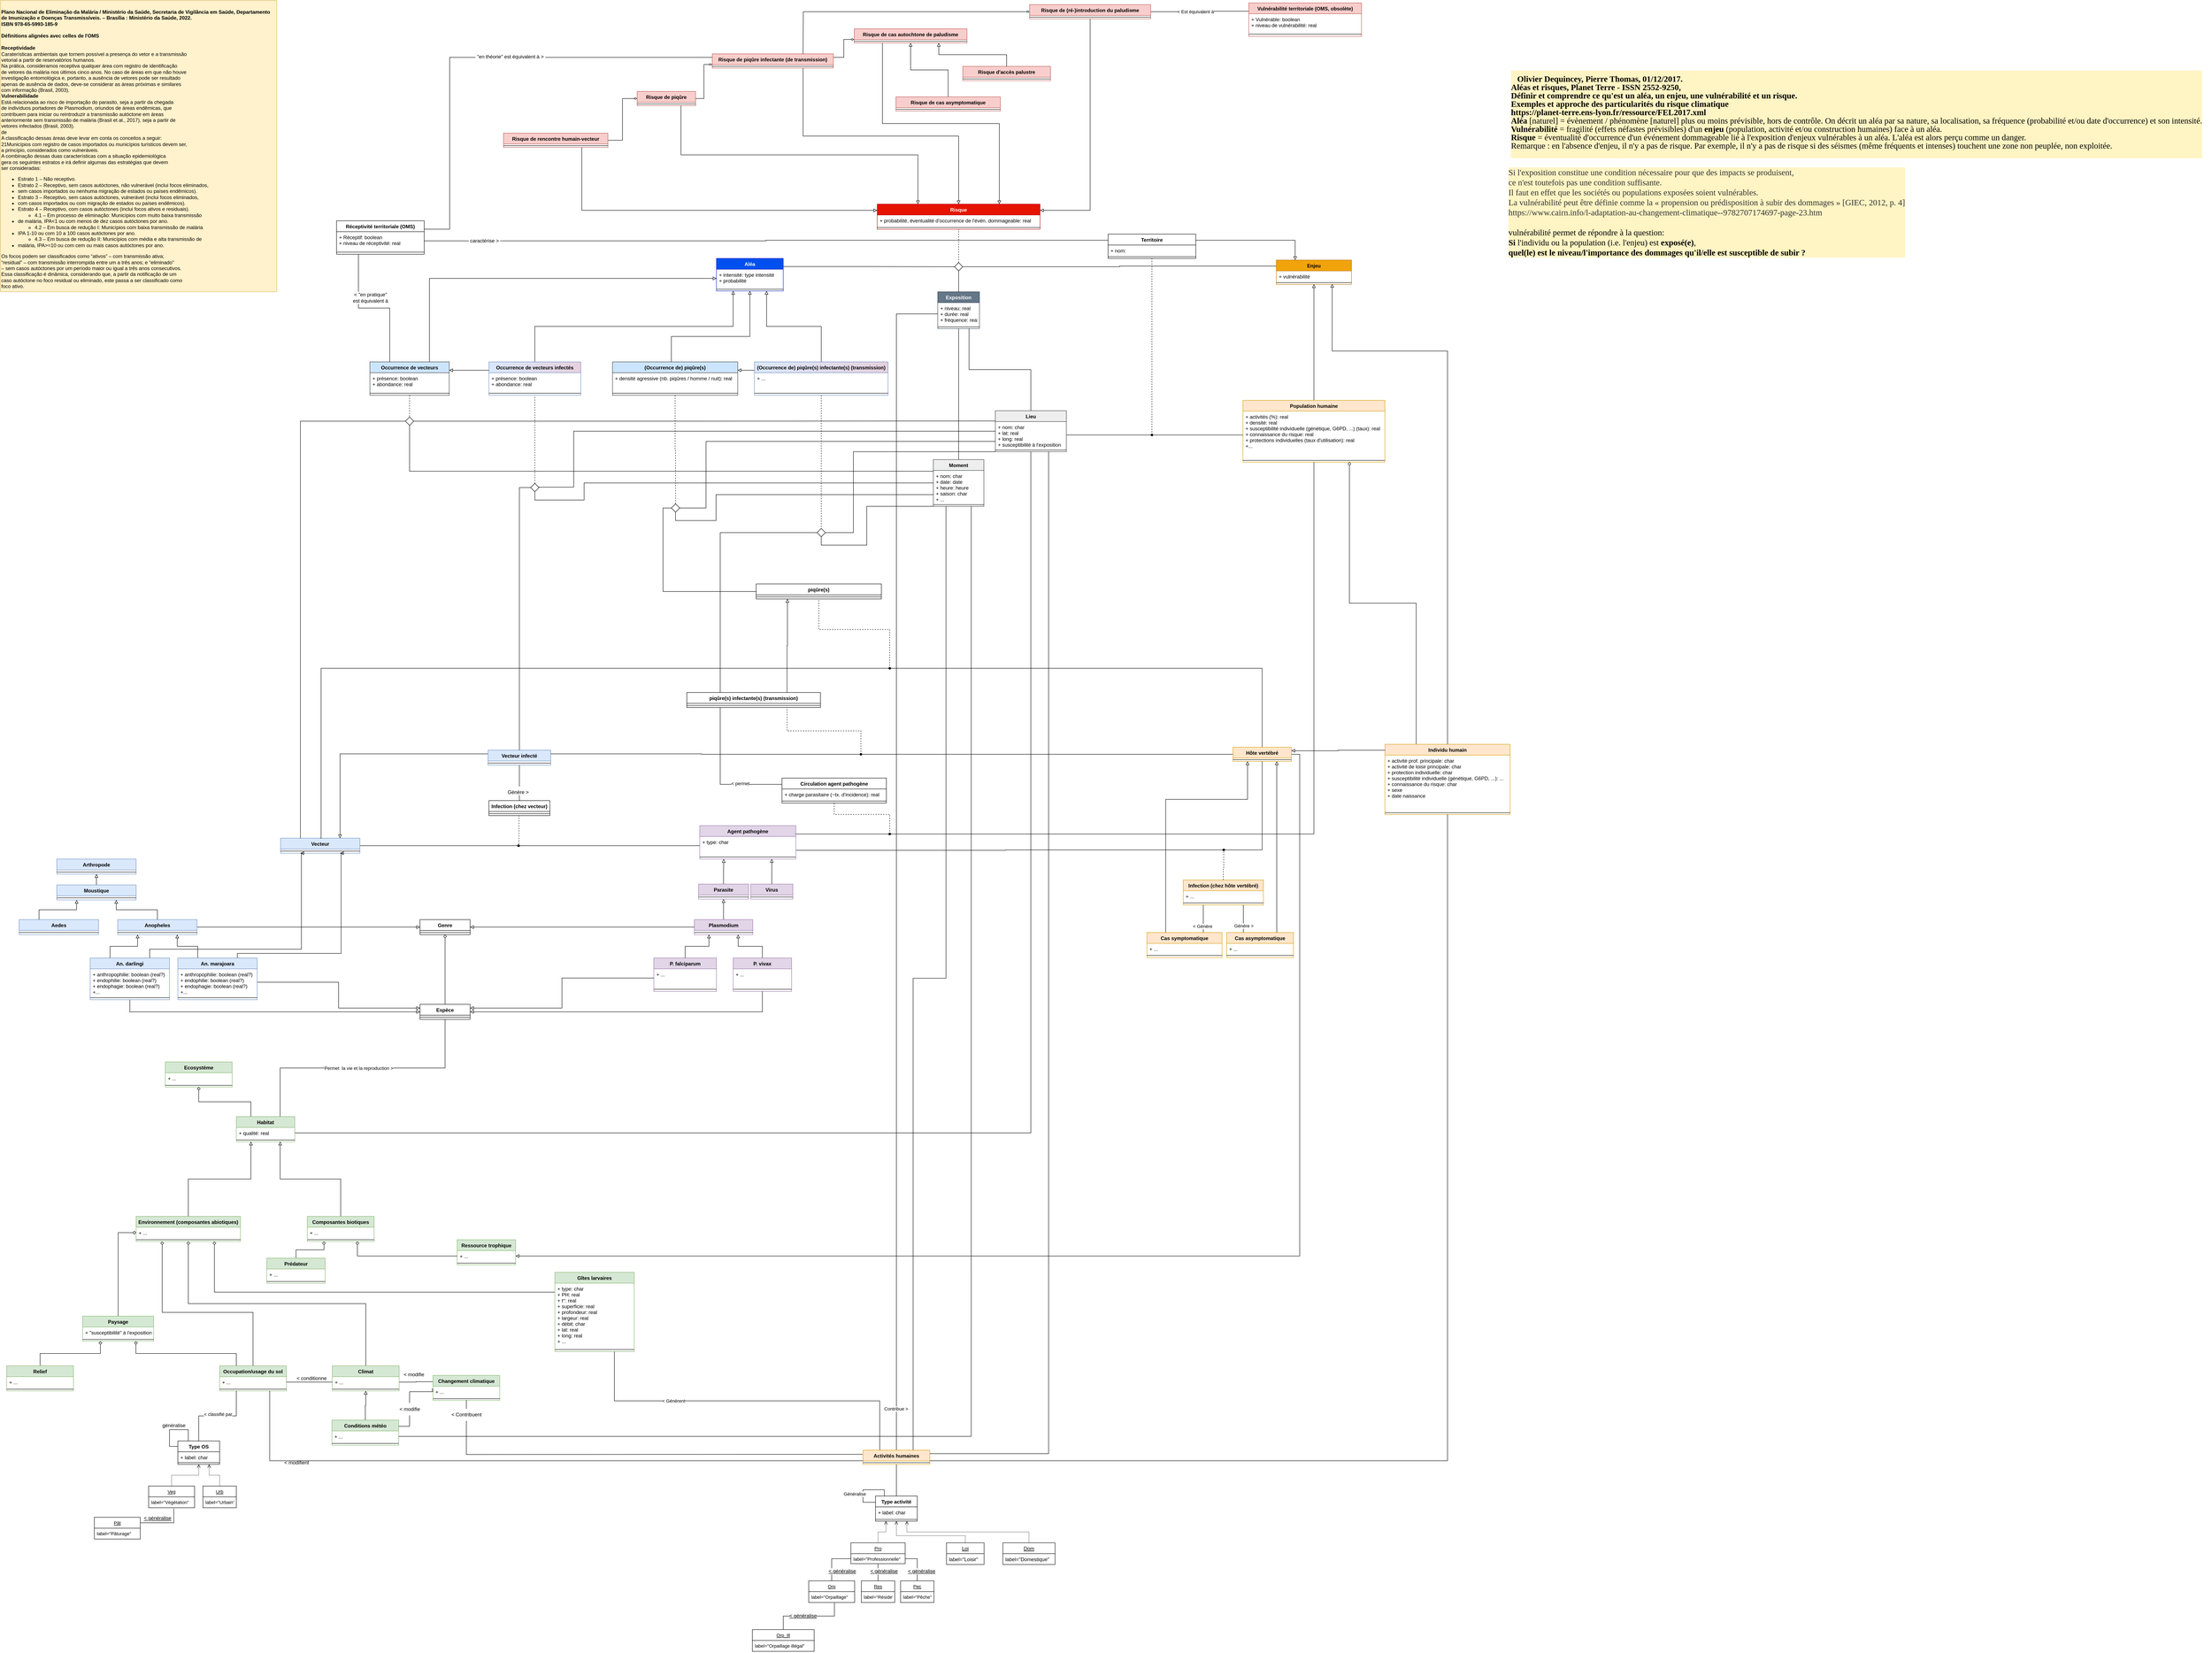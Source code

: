 <mxfile version="20.8.20" type="github">
  <diagram id="iuLg7jn5h-H2lJ3DDNTR" name="Page-1">
    <mxGraphModel dx="3743" dy="1439" grid="0" gridSize="10" guides="1" tooltips="1" connect="1" arrows="1" fold="1" page="0" pageScale="1" pageWidth="827" pageHeight="1169" math="0" shadow="0">
      <root>
        <mxCell id="0" />
        <mxCell id="1" parent="0" />
        <mxCell id="gVICrhU735gXl1rfREQs-121" style="edgeStyle=orthogonalEdgeStyle;rounded=0;orthogonalLoop=1;jettySize=auto;html=1;entryX=0.5;entryY=0;entryDx=0;entryDy=0;fontSize=17;fontColor=#EA6B66;startArrow=none;startFill=0;endArrow=none;endFill=0;" parent="1" source="jGr4YzGaXGw1v3x4zctD-1" target="gVICrhU735gXl1rfREQs-104" edge="1">
          <mxGeometry relative="1" as="geometry" />
        </mxCell>
        <mxCell id="jGr4YzGaXGw1v3x4zctD-1" value="Exposition" style="swimlane;fontStyle=1;align=center;verticalAlign=top;childLayout=stackLayout;horizontal=1;startSize=26;horizontalStack=0;resizeParent=1;resizeParentMax=0;resizeLast=0;collapsible=1;marginBottom=0;fillColor=#647687;strokeColor=#314354;fontColor=#ffffff;" parent="1" vertex="1">
          <mxGeometry x="650" y="430" width="100" height="88" as="geometry">
            <mxRectangle x="600" y="310" width="90" height="26" as="alternateBounds" />
          </mxGeometry>
        </mxCell>
        <mxCell id="jGr4YzGaXGw1v3x4zctD-2" value="+ niveau: real&#xa;+ durée: real&#xa;+ fréquence: real" style="text;align=left;verticalAlign=top;spacingLeft=4;spacingRight=4;overflow=hidden;rotatable=0;points=[[0,0.5],[1,0.5]];portConstraint=eastwest;" parent="jGr4YzGaXGw1v3x4zctD-1" vertex="1">
          <mxGeometry y="26" width="100" height="54" as="geometry" />
        </mxCell>
        <mxCell id="jGr4YzGaXGw1v3x4zctD-3" value="" style="line;strokeWidth=1;fillColor=none;align=left;verticalAlign=middle;spacingTop=-1;spacingLeft=3;spacingRight=3;rotatable=0;labelPosition=right;points=[];portConstraint=eastwest;" parent="jGr4YzGaXGw1v3x4zctD-1" vertex="1">
          <mxGeometry y="80" width="100" height="8" as="geometry" />
        </mxCell>
        <mxCell id="jGr4YzGaXGw1v3x4zctD-9" value="Aléa" style="swimlane;fontStyle=1;align=center;verticalAlign=top;childLayout=stackLayout;horizontal=1;startSize=26;horizontalStack=0;resizeParent=1;resizeParentMax=0;resizeLast=0;collapsible=1;marginBottom=0;fillColor=#0050ef;strokeColor=#001DBC;fontColor=#ffffff;" parent="1" vertex="1">
          <mxGeometry x="120" y="350" width="160" height="78" as="geometry" />
        </mxCell>
        <mxCell id="jGr4YzGaXGw1v3x4zctD-10" value="+ intensité: type intensité&#xa;+ probabilité" style="text;strokeColor=none;fillColor=none;align=left;verticalAlign=top;spacingLeft=4;spacingRight=4;overflow=hidden;rotatable=0;points=[[0,0.5],[1,0.5]];portConstraint=eastwest;" parent="jGr4YzGaXGw1v3x4zctD-9" vertex="1">
          <mxGeometry y="26" width="160" height="44" as="geometry" />
        </mxCell>
        <mxCell id="jGr4YzGaXGw1v3x4zctD-11" value="" style="line;strokeWidth=1;fillColor=none;align=left;verticalAlign=middle;spacingTop=-1;spacingLeft=3;spacingRight=3;rotatable=0;labelPosition=right;points=[];portConstraint=eastwest;" parent="jGr4YzGaXGw1v3x4zctD-9" vertex="1">
          <mxGeometry y="70" width="160" height="8" as="geometry" />
        </mxCell>
        <mxCell id="jGr4YzGaXGw1v3x4zctD-12" style="edgeStyle=orthogonalEdgeStyle;rounded=0;orthogonalLoop=1;jettySize=auto;html=1;exitX=0.5;exitY=0;exitDx=0;exitDy=0;endArrow=none;endFill=0;dashed=1;entryX=0.5;entryY=1;entryDx=0;entryDy=0;" parent="1" source="jGr4YzGaXGw1v3x4zctD-14" target="jGr4YzGaXGw1v3x4zctD-17" edge="1">
          <mxGeometry relative="1" as="geometry">
            <mxPoint x="390" y="280" as="targetPoint" />
          </mxGeometry>
        </mxCell>
        <mxCell id="jGr4YzGaXGw1v3x4zctD-13" style="edgeStyle=elbowEdgeStyle;rounded=0;orthogonalLoop=1;jettySize=auto;html=1;exitX=1;exitY=0.5;exitDx=0;exitDy=0;entryX=0;entryY=0.25;entryDx=0;entryDy=0;endArrow=none;endFill=0;" parent="1" source="jGr4YzGaXGw1v3x4zctD-14" target="NpEMmVHQ3CmkwDOkNRdj-6" edge="1">
          <mxGeometry relative="1" as="geometry" />
        </mxCell>
        <mxCell id="jGr4YzGaXGw1v3x4zctD-14" value="" style="rhombus;aspect=fixed;" parent="1" vertex="1">
          <mxGeometry x="690" y="360" width="20" height="20" as="geometry" />
        </mxCell>
        <mxCell id="jGr4YzGaXGw1v3x4zctD-15" value="" style="endArrow=none;html=1;rounded=0;align=center;verticalAlign=bottom;labelBackgroundColor=none;exitX=1;exitY=0.25;exitDx=0;exitDy=0;edgeStyle=elbowEdgeStyle;" parent="1" source="jGr4YzGaXGw1v3x4zctD-9" target="jGr4YzGaXGw1v3x4zctD-14" edge="1">
          <mxGeometry relative="1" as="geometry">
            <mxPoint x="280" y="330" as="sourcePoint" />
          </mxGeometry>
        </mxCell>
        <mxCell id="jGr4YzGaXGw1v3x4zctD-16" value="" style="endArrow=none;html=1;rounded=0;align=center;verticalAlign=bottom;labelBackgroundColor=none;entryX=0.5;entryY=0;entryDx=0;entryDy=0;edgeStyle=elbowEdgeStyle;elbow=vertical;" parent="1" source="jGr4YzGaXGw1v3x4zctD-14" target="jGr4YzGaXGw1v3x4zctD-1" edge="1">
          <mxGeometry relative="1" as="geometry">
            <mxPoint x="460" y="370" as="targetPoint" />
          </mxGeometry>
        </mxCell>
        <mxCell id="jGr4YzGaXGw1v3x4zctD-17" value="Risque" style="swimlane;fontStyle=1;align=center;verticalAlign=top;childLayout=stackLayout;horizontal=1;startSize=26;horizontalStack=0;resizeParent=1;resizeParentMax=0;resizeLast=0;collapsible=1;marginBottom=0;fillColor=#e51400;strokeColor=#B20000;fontColor=#ffffff;" parent="1" vertex="1">
          <mxGeometry x="505" y="220" width="390" height="60" as="geometry" />
        </mxCell>
        <mxCell id="jGr4YzGaXGw1v3x4zctD-18" value="+ probabilité, éventualité d&#39;occurrence de l&#39;évén. dommageable: real" style="text;strokeColor=none;fillColor=none;align=left;verticalAlign=top;spacingLeft=4;spacingRight=4;overflow=hidden;rotatable=0;points=[[0,0.5],[1,0.5]];portConstraint=eastwest;" parent="jGr4YzGaXGw1v3x4zctD-17" vertex="1">
          <mxGeometry y="26" width="390" height="26" as="geometry" />
        </mxCell>
        <mxCell id="jGr4YzGaXGw1v3x4zctD-19" value="" style="line;strokeWidth=1;fillColor=none;align=left;verticalAlign=middle;spacingTop=-1;spacingLeft=3;spacingRight=3;rotatable=0;labelPosition=right;points=[];portConstraint=eastwest;" parent="jGr4YzGaXGw1v3x4zctD-17" vertex="1">
          <mxGeometry y="52" width="390" height="8" as="geometry" />
        </mxCell>
        <mxCell id="jGr4YzGaXGw1v3x4zctD-58" style="edgeStyle=orthogonalEdgeStyle;rounded=0;orthogonalLoop=1;jettySize=auto;html=1;exitX=0.5;exitY=0;exitDx=0;exitDy=0;endArrow=block;endFill=0;entryX=0.743;entryY=0.887;entryDx=0;entryDy=0;entryPerimeter=0;" parent="1" source="jGr4YzGaXGw1v3x4zctD-51" target="NpEMmVHQ3CmkwDOkNRdj-8" edge="1">
          <mxGeometry relative="1" as="geometry">
            <mxPoint x="1510" y="495" as="targetPoint" />
            <Array as="points">
              <mxPoint x="1871" y="572" />
              <mxPoint x="1595" y="572" />
            </Array>
          </mxGeometry>
        </mxCell>
        <mxCell id="jGr4YzGaXGw1v3x4zctD-214" style="edgeStyle=orthogonalEdgeStyle;rounded=0;orthogonalLoop=1;jettySize=auto;html=1;exitX=0.25;exitY=0;exitDx=0;exitDy=0;entryX=0.75;entryY=1;entryDx=0;entryDy=0;endArrow=diamond;endFill=0;" parent="1" source="jGr4YzGaXGw1v3x4zctD-51" target="jGr4YzGaXGw1v3x4zctD-54" edge="1">
          <mxGeometry relative="1" as="geometry" />
        </mxCell>
        <mxCell id="jGr4YzGaXGw1v3x4zctD-51" value="Individu humain" style="swimlane;fontStyle=1;align=center;verticalAlign=top;childLayout=stackLayout;horizontal=1;startSize=26;horizontalStack=0;resizeParent=1;resizeParentMax=0;resizeLast=0;collapsible=1;marginBottom=0;fillColor=#ffe6cc;strokeColor=#d79b00;" parent="1" vertex="1">
          <mxGeometry x="1721" y="1514" width="300" height="168" as="geometry" />
        </mxCell>
        <mxCell id="jGr4YzGaXGw1v3x4zctD-52" value="+ activité prof. principale: char&#xa;+ activité de loisir principale: char&#xa;+ protection individuelle: char&#xa;+ susceptibilité individuelle (génétique, G6PD, ...): ...&#xa;+ connaissance du risque: char&#xa;+ sexe&#xa;+ date naissance" style="text;strokeColor=none;fillColor=none;align=left;verticalAlign=top;spacingLeft=4;spacingRight=4;overflow=hidden;rotatable=0;points=[[0,0.5],[1,0.5]];portConstraint=eastwest;" parent="jGr4YzGaXGw1v3x4zctD-51" vertex="1">
          <mxGeometry y="26" width="300" height="134" as="geometry" />
        </mxCell>
        <mxCell id="jGr4YzGaXGw1v3x4zctD-53" value="" style="line;strokeWidth=1;fillColor=none;align=left;verticalAlign=middle;spacingTop=-1;spacingLeft=3;spacingRight=3;rotatable=0;labelPosition=right;points=[];portConstraint=eastwest;" parent="jGr4YzGaXGw1v3x4zctD-51" vertex="1">
          <mxGeometry y="160" width="300" height="8" as="geometry" />
        </mxCell>
        <mxCell id="jGr4YzGaXGw1v3x4zctD-59" style="edgeStyle=orthogonalEdgeStyle;rounded=0;orthogonalLoop=1;jettySize=auto;html=1;exitX=0.5;exitY=0;exitDx=0;exitDy=0;entryX=0.5;entryY=1;entryDx=0;entryDy=0;endArrow=block;endFill=0;" parent="1" source="jGr4YzGaXGw1v3x4zctD-54" target="NpEMmVHQ3CmkwDOkNRdj-6" edge="1">
          <mxGeometry relative="1" as="geometry" />
        </mxCell>
        <mxCell id="jGr4YzGaXGw1v3x4zctD-54" value="Population humaine" style="swimlane;fontStyle=1;align=center;verticalAlign=top;childLayout=stackLayout;horizontal=1;startSize=26;horizontalStack=0;resizeParent=1;resizeParentMax=0;resizeLast=0;collapsible=1;marginBottom=0;fillColor=#ffe6cc;strokeColor=#d79b00;" parent="1" vertex="1">
          <mxGeometry x="1381" y="690" width="340" height="148" as="geometry" />
        </mxCell>
        <mxCell id="jGr4YzGaXGw1v3x4zctD-55" value="+ activités (%): real&#xa;+ densité: real&#xa;+ susceptibilité individuelle (génétique, G6PD, ...) (taux): real&#xa;+ connaissance du risque: real&#xa;+ protections individuelles (taux d&#39;utilisation): real&#xa;+..." style="text;strokeColor=none;fillColor=none;align=left;verticalAlign=top;spacingLeft=4;spacingRight=4;overflow=hidden;rotatable=0;points=[[0,0.5],[1,0.5]];portConstraint=eastwest;" parent="jGr4YzGaXGw1v3x4zctD-54" vertex="1">
          <mxGeometry y="26" width="340" height="114" as="geometry" />
        </mxCell>
        <mxCell id="jGr4YzGaXGw1v3x4zctD-56" value="" style="line;strokeWidth=1;fillColor=none;align=left;verticalAlign=middle;spacingTop=-1;spacingLeft=3;spacingRight=3;rotatable=0;labelPosition=right;points=[];portConstraint=eastwest;" parent="jGr4YzGaXGw1v3x4zctD-54" vertex="1">
          <mxGeometry y="140" width="340" height="8" as="geometry" />
        </mxCell>
        <mxCell id="jGr4YzGaXGw1v3x4zctD-61" style="edgeStyle=orthogonalEdgeStyle;rounded=0;orthogonalLoop=1;jettySize=auto;html=1;exitX=0.75;exitY=0;exitDx=0;exitDy=0;entryX=0;entryY=0.5;entryDx=0;entryDy=0;endArrow=block;endFill=0;" parent="1" source="jGr4YzGaXGw1v3x4zctD-104" target="jGr4YzGaXGw1v3x4zctD-10" edge="1">
          <mxGeometry relative="1" as="geometry">
            <mxPoint x="-5" y="478" as="targetPoint" />
          </mxGeometry>
        </mxCell>
        <mxCell id="jGr4YzGaXGw1v3x4zctD-65" style="edgeStyle=orthogonalEdgeStyle;rounded=0;orthogonalLoop=1;jettySize=auto;html=1;exitX=0.5;exitY=0;exitDx=0;exitDy=0;entryX=0.5;entryY=1;entryDx=0;entryDy=0;endArrow=none;endFill=0;startArrow=none;dashed=1;" parent="1" source="gVICrhU735gXl1rfREQs-129" target="gVICrhU735gXl1rfREQs-123" edge="1">
          <mxGeometry relative="1" as="geometry">
            <mxPoint x="45" y="478" as="targetPoint" />
            <mxPoint x="215" y="1178" as="sourcePoint" />
          </mxGeometry>
        </mxCell>
        <mxCell id="jGr4YzGaXGw1v3x4zctD-66" value="piqûre(s)" style="swimlane;fontStyle=1;align=center;verticalAlign=top;childLayout=stackLayout;horizontal=1;startSize=26;horizontalStack=0;resizeParent=1;resizeParentMax=0;resizeLast=0;collapsible=1;marginBottom=0;" parent="1" vertex="1">
          <mxGeometry x="215" y="1130" width="300" height="36" as="geometry" />
        </mxCell>
        <mxCell id="jGr4YzGaXGw1v3x4zctD-68" value="" style="line;strokeWidth=1;fillColor=none;align=left;verticalAlign=middle;spacingTop=-1;spacingLeft=3;spacingRight=3;rotatable=0;labelPosition=right;points=[];portConstraint=eastwest;" parent="jGr4YzGaXGw1v3x4zctD-66" vertex="1">
          <mxGeometry y="26" width="300" height="10" as="geometry" />
        </mxCell>
        <mxCell id="jGr4YzGaXGw1v3x4zctD-69" style="edgeStyle=orthogonalEdgeStyle;rounded=0;orthogonalLoop=1;jettySize=auto;html=1;exitX=0.75;exitY=0;exitDx=0;exitDy=0;endArrow=block;endFill=0;elbow=vertical;entryX=0.25;entryY=1;entryDx=0;entryDy=0;" parent="1" source="jGr4YzGaXGw1v3x4zctD-70" target="jGr4YzGaXGw1v3x4zctD-66" edge="1">
          <mxGeometry relative="1" as="geometry">
            <mxPoint x="220" y="688" as="targetPoint" />
          </mxGeometry>
        </mxCell>
        <mxCell id="gVICrhU735gXl1rfREQs-109" style="edgeStyle=orthogonalEdgeStyle;rounded=0;orthogonalLoop=1;jettySize=auto;html=1;exitX=0.25;exitY=0;exitDx=0;exitDy=0;entryX=0;entryY=0.5;entryDx=0;entryDy=0;startArrow=none;startFill=0;endArrow=none;endFill=0;" parent="1" source="jGr4YzGaXGw1v3x4zctD-70" target="gVICrhU735gXl1rfREQs-133" edge="1">
          <mxGeometry relative="1" as="geometry">
            <mxPoint x="540" y="1400" as="sourcePoint" />
          </mxGeometry>
        </mxCell>
        <mxCell id="jGr4YzGaXGw1v3x4zctD-70" value="piqûre(s) infectante(s) (transmission)" style="swimlane;fontStyle=1;align=center;verticalAlign=top;childLayout=stackLayout;horizontal=1;startSize=26;horizontalStack=0;resizeParent=1;resizeParentMax=0;resizeLast=0;collapsible=1;marginBottom=0;" parent="1" vertex="1">
          <mxGeometry x="49" y="1390" width="320" height="36" as="geometry" />
        </mxCell>
        <mxCell id="jGr4YzGaXGw1v3x4zctD-72" value="" style="line;strokeWidth=1;fillColor=none;align=left;verticalAlign=middle;spacingTop=-1;spacingLeft=3;spacingRight=3;rotatable=0;labelPosition=right;points=[];portConstraint=eastwest;" parent="jGr4YzGaXGw1v3x4zctD-70" vertex="1">
          <mxGeometry y="26" width="320" height="10" as="geometry" />
        </mxCell>
        <mxCell id="jGr4YzGaXGw1v3x4zctD-334" style="edgeStyle=orthogonalEdgeStyle;rounded=0;orthogonalLoop=1;jettySize=auto;html=1;exitX=0.5;exitY=0;exitDx=0;exitDy=0;entryX=0.25;entryY=1;entryDx=0;entryDy=0;endArrow=diamond;endFill=0;" parent="1" source="jGr4YzGaXGw1v3x4zctD-76" target="jGr4YzGaXGw1v3x4zctD-248" edge="1">
          <mxGeometry relative="1" as="geometry">
            <Array as="points">
              <mxPoint x="-990" y="2875" />
              <mxPoint x="-1208" y="2875" />
            </Array>
          </mxGeometry>
        </mxCell>
        <mxCell id="jGr4YzGaXGw1v3x4zctD-76" value="Occupation/usage du sol" style="swimlane;fontStyle=1;align=center;verticalAlign=top;childLayout=stackLayout;horizontal=1;startSize=26;horizontalStack=0;resizeParent=1;resizeParentMax=0;resizeLast=0;collapsible=1;marginBottom=0;fillColor=#d5e8d4;strokeColor=#82b366;" parent="1" vertex="1">
          <mxGeometry x="-1070" y="3003" width="160" height="60" as="geometry">
            <mxRectangle x="320" y="370" width="90" height="26" as="alternateBounds" />
          </mxGeometry>
        </mxCell>
        <mxCell id="jGr4YzGaXGw1v3x4zctD-77" value="+ ..." style="text;strokeColor=none;fillColor=none;align=left;verticalAlign=top;spacingLeft=4;spacingRight=4;overflow=hidden;rotatable=0;points=[[0,0.5],[1,0.5]];portConstraint=eastwest;" parent="jGr4YzGaXGw1v3x4zctD-76" vertex="1">
          <mxGeometry y="26" width="160" height="26" as="geometry" />
        </mxCell>
        <mxCell id="jGr4YzGaXGw1v3x4zctD-78" value="" style="line;strokeWidth=1;fillColor=none;align=left;verticalAlign=middle;spacingTop=-1;spacingLeft=3;spacingRight=3;rotatable=0;labelPosition=right;points=[];portConstraint=eastwest;" parent="jGr4YzGaXGw1v3x4zctD-76" vertex="1">
          <mxGeometry y="52" width="160" height="8" as="geometry" />
        </mxCell>
        <mxCell id="jGr4YzGaXGw1v3x4zctD-86" style="edgeStyle=orthogonalEdgeStyle;rounded=0;orthogonalLoop=1;jettySize=auto;html=1;exitX=0.5;exitY=0;exitDx=0;exitDy=0;entryX=0.5;entryY=1;entryDx=0;entryDy=0;endArrow=block;endFill=0;elbow=vertical;" parent="1" source="jGr4YzGaXGw1v3x4zctD-87" target="jGr4YzGaXGw1v3x4zctD-93" edge="1">
          <mxGeometry relative="1" as="geometry" />
        </mxCell>
        <mxCell id="jGr4YzGaXGw1v3x4zctD-87" value="Conditions météo" style="swimlane;fontStyle=1;align=center;verticalAlign=top;childLayout=stackLayout;horizontal=1;startSize=26;horizontalStack=0;resizeParent=1;resizeParentMax=0;resizeLast=0;collapsible=1;marginBottom=0;fillColor=#d5e8d4;strokeColor=#82b366;" parent="1" vertex="1">
          <mxGeometry x="-801" y="3133" width="160" height="60" as="geometry">
            <mxRectangle x="320" y="370" width="90" height="26" as="alternateBounds" />
          </mxGeometry>
        </mxCell>
        <mxCell id="jGr4YzGaXGw1v3x4zctD-88" value="+ ..." style="text;strokeColor=none;fillColor=none;align=left;verticalAlign=top;spacingLeft=4;spacingRight=4;overflow=hidden;rotatable=0;points=[[0,0.5],[1,0.5]];portConstraint=eastwest;" parent="jGr4YzGaXGw1v3x4zctD-87" vertex="1">
          <mxGeometry y="26" width="160" height="26" as="geometry" />
        </mxCell>
        <mxCell id="jGr4YzGaXGw1v3x4zctD-89" value="" style="line;strokeWidth=1;fillColor=none;align=left;verticalAlign=middle;spacingTop=-1;spacingLeft=3;spacingRight=3;rotatable=0;labelPosition=right;points=[];portConstraint=eastwest;" parent="jGr4YzGaXGw1v3x4zctD-87" vertex="1">
          <mxGeometry y="52" width="160" height="8" as="geometry" />
        </mxCell>
        <mxCell id="jGr4YzGaXGw1v3x4zctD-251" style="edgeStyle=orthogonalEdgeStyle;rounded=0;orthogonalLoop=1;jettySize=auto;html=1;exitX=0.5;exitY=0;exitDx=0;exitDy=0;entryX=0.5;entryY=1;entryDx=0;entryDy=0;endArrow=diamond;endFill=0;" parent="1" source="jGr4YzGaXGw1v3x4zctD-93" target="jGr4YzGaXGw1v3x4zctD-248" edge="1">
          <mxGeometry relative="1" as="geometry" />
        </mxCell>
        <mxCell id="jGr4YzGaXGw1v3x4zctD-93" value="Climat" style="swimlane;fontStyle=1;align=center;verticalAlign=top;childLayout=stackLayout;horizontal=1;startSize=26;horizontalStack=0;resizeParent=1;resizeParentMax=0;resizeLast=0;collapsible=1;marginBottom=0;fillColor=#d5e8d4;strokeColor=#82b366;" parent="1" vertex="1">
          <mxGeometry x="-800" y="3003" width="160" height="60" as="geometry">
            <mxRectangle x="320" y="370" width="90" height="26" as="alternateBounds" />
          </mxGeometry>
        </mxCell>
        <mxCell id="jGr4YzGaXGw1v3x4zctD-94" value="+ ..." style="text;strokeColor=none;fillColor=none;align=left;verticalAlign=top;spacingLeft=4;spacingRight=4;overflow=hidden;rotatable=0;points=[[0,0.5],[1,0.5]];portConstraint=eastwest;" parent="jGr4YzGaXGw1v3x4zctD-93" vertex="1">
          <mxGeometry y="26" width="160" height="26" as="geometry" />
        </mxCell>
        <mxCell id="jGr4YzGaXGw1v3x4zctD-95" value="" style="line;strokeWidth=1;fillColor=none;align=left;verticalAlign=middle;spacingTop=-1;spacingLeft=3;spacingRight=3;rotatable=0;labelPosition=right;points=[];portConstraint=eastwest;" parent="jGr4YzGaXGw1v3x4zctD-93" vertex="1">
          <mxGeometry y="52" width="160" height="8" as="geometry" />
        </mxCell>
        <mxCell id="jGr4YzGaXGw1v3x4zctD-241" style="edgeStyle=orthogonalEdgeStyle;rounded=0;orthogonalLoop=1;jettySize=auto;html=1;exitDx=0;exitDy=0;entryX=0.5;entryY=0;entryDx=0;entryDy=0;endArrow=none;endFill=0;startArrow=none;" parent="1" source="gVICrhU735gXl1rfREQs-97" target="Obn8Af6HPf2PZlMLrT6z-2" edge="1">
          <mxGeometry relative="1" as="geometry" />
        </mxCell>
        <mxCell id="gVICrhU735gXl1rfREQs-47" style="edgeStyle=orthogonalEdgeStyle;rounded=0;orthogonalLoop=1;jettySize=auto;html=1;exitX=0.75;exitY=0;exitDx=0;exitDy=0;entryX=0;entryY=0.25;entryDx=0;entryDy=0;endArrow=none;endFill=0;startArrow=block;startFill=0;" parent="1" source="jGr4YzGaXGw1v3x4zctD-97" target="jGr4YzGaXGw1v3x4zctD-231" edge="1">
          <mxGeometry relative="1" as="geometry" />
        </mxCell>
        <mxCell id="jGr4YzGaXGw1v3x4zctD-97" value="Vecteur" style="swimlane;fontStyle=1;align=center;verticalAlign=top;childLayout=stackLayout;horizontal=1;startSize=26;horizontalStack=0;resizeParent=1;resizeParentMax=0;resizeLast=0;collapsible=1;marginBottom=0;fillColor=#dae8fc;strokeColor=#6c8ebf;" parent="1" vertex="1">
          <mxGeometry x="-924" y="1739" width="190" height="36" as="geometry" />
        </mxCell>
        <mxCell id="jGr4YzGaXGw1v3x4zctD-99" value="" style="line;strokeWidth=1;fillColor=none;align=left;verticalAlign=middle;spacingTop=-1;spacingLeft=3;spacingRight=3;rotatable=0;labelPosition=right;points=[];portConstraint=eastwest;" parent="jGr4YzGaXGw1v3x4zctD-97" vertex="1">
          <mxGeometry y="26" width="190" height="10" as="geometry" />
        </mxCell>
        <mxCell id="gVICrhU735gXl1rfREQs-32" style="edgeStyle=orthogonalEdgeStyle;rounded=0;orthogonalLoop=1;jettySize=auto;html=1;exitX=0.5;exitY=0;exitDx=0;exitDy=0;entryX=0.75;entryY=1;entryDx=0;entryDy=0;endArrow=block;endFill=0;" parent="1" source="jGr4YzGaXGw1v3x4zctD-101" target="gVICrhU735gXl1rfREQs-29" edge="1">
          <mxGeometry relative="1" as="geometry" />
        </mxCell>
        <mxCell id="gVICrhU735gXl1rfREQs-34" style="edgeStyle=orthogonalEdgeStyle;rounded=0;orthogonalLoop=1;jettySize=auto;html=1;entryX=0;entryY=0.5;entryDx=0;entryDy=0;endArrow=block;endFill=0;exitX=1;exitY=0.5;exitDx=0;exitDy=0;" parent="1" source="jGr4YzGaXGw1v3x4zctD-101" target="gVICrhU735gXl1rfREQs-17" edge="1">
          <mxGeometry relative="1" as="geometry" />
        </mxCell>
        <mxCell id="jGr4YzGaXGw1v3x4zctD-101" value="Anopheles" style="swimlane;fontStyle=1;align=center;verticalAlign=top;childLayout=stackLayout;horizontal=1;startSize=26;horizontalStack=0;resizeParent=1;resizeParentMax=0;resizeLast=0;collapsible=1;marginBottom=0;fillColor=#dae8fc;strokeColor=#6c8ebf;" parent="1" vertex="1">
          <mxGeometry x="-1314" y="1934" width="190" height="36" as="geometry" />
        </mxCell>
        <mxCell id="jGr4YzGaXGw1v3x4zctD-103" value="" style="line;strokeWidth=1;fillColor=none;align=left;verticalAlign=middle;spacingTop=-1;spacingLeft=3;spacingRight=3;rotatable=0;labelPosition=right;points=[];portConstraint=eastwest;" parent="jGr4YzGaXGw1v3x4zctD-101" vertex="1">
          <mxGeometry y="26" width="190" height="10" as="geometry" />
        </mxCell>
        <mxCell id="gVICrhU735gXl1rfREQs-118" style="edgeStyle=orthogonalEdgeStyle;rounded=0;orthogonalLoop=1;jettySize=auto;html=1;entryX=0.5;entryY=0;entryDx=0;entryDy=0;fontSize=17;fontColor=#EA6B66;startArrow=none;startFill=0;endArrow=none;endFill=0;exitX=0.5;exitY=1;exitDx=0;exitDy=0;dashed=1;" parent="1" source="jGr4YzGaXGw1v3x4zctD-104" target="gVICrhU735gXl1rfREQs-117" edge="1">
          <mxGeometry relative="1" as="geometry" />
        </mxCell>
        <mxCell id="jGr4YzGaXGw1v3x4zctD-104" value="Occurrence de vecteurs" style="swimlane;fontStyle=1;align=center;verticalAlign=top;childLayout=stackLayout;horizontal=1;startSize=26;horizontalStack=0;resizeParent=1;resizeParentMax=0;resizeLast=0;collapsible=1;marginBottom=0;fillColor=#cce5ff;strokeColor=#36393d;" parent="1" vertex="1">
          <mxGeometry x="-710" y="598" width="190" height="80" as="geometry" />
        </mxCell>
        <mxCell id="jGr4YzGaXGw1v3x4zctD-105" value="+ présence: boolean&#xa;+ abondance: real" style="text;strokeColor=none;fillColor=none;align=left;verticalAlign=top;spacingLeft=4;spacingRight=4;overflow=hidden;rotatable=0;points=[[0,0.5],[1,0.5]];portConstraint=eastwest;" parent="jGr4YzGaXGw1v3x4zctD-104" vertex="1">
          <mxGeometry y="26" width="190" height="44" as="geometry" />
        </mxCell>
        <mxCell id="jGr4YzGaXGw1v3x4zctD-106" value="" style="line;strokeWidth=1;fillColor=none;align=left;verticalAlign=middle;spacingTop=-1;spacingLeft=3;spacingRight=3;rotatable=0;labelPosition=right;points=[];portConstraint=eastwest;" parent="jGr4YzGaXGw1v3x4zctD-104" vertex="1">
          <mxGeometry y="70" width="190" height="10" as="geometry" />
        </mxCell>
        <mxCell id="gVICrhU735gXl1rfREQs-31" style="edgeStyle=orthogonalEdgeStyle;rounded=0;orthogonalLoop=1;jettySize=auto;html=1;exitX=0.25;exitY=0;exitDx=0;exitDy=0;endArrow=block;endFill=0;entryX=0.25;entryY=1;entryDx=0;entryDy=0;" parent="1" source="jGr4YzGaXGw1v3x4zctD-108" target="gVICrhU735gXl1rfREQs-29" edge="1">
          <mxGeometry relative="1" as="geometry">
            <mxPoint x="-1610" y="1811" as="targetPoint" />
          </mxGeometry>
        </mxCell>
        <mxCell id="jGr4YzGaXGw1v3x4zctD-108" value="Aedes" style="swimlane;fontStyle=1;align=center;verticalAlign=top;childLayout=stackLayout;horizontal=1;startSize=26;horizontalStack=0;resizeParent=1;resizeParentMax=0;resizeLast=0;collapsible=1;marginBottom=0;fillColor=#dae8fc;strokeColor=#6c8ebf;" parent="1" vertex="1">
          <mxGeometry x="-1550" y="1934" width="190" height="36" as="geometry" />
        </mxCell>
        <mxCell id="jGr4YzGaXGw1v3x4zctD-110" value="" style="line;strokeWidth=1;fillColor=none;align=left;verticalAlign=middle;spacingTop=-1;spacingLeft=3;spacingRight=3;rotatable=0;labelPosition=right;points=[];portConstraint=eastwest;" parent="jGr4YzGaXGw1v3x4zctD-108" vertex="1">
          <mxGeometry y="26" width="190" height="10" as="geometry" />
        </mxCell>
        <mxCell id="jGr4YzGaXGw1v3x4zctD-111" style="edgeStyle=orthogonalEdgeStyle;rounded=0;orthogonalLoop=1;jettySize=auto;html=1;exitX=0.25;exitY=0;exitDx=0;exitDy=0;entryX=0.25;entryY=1;entryDx=0;entryDy=0;endArrow=block;endFill=0;" parent="1" source="jGr4YzGaXGw1v3x4zctD-112" target="jGr4YzGaXGw1v3x4zctD-101" edge="1">
          <mxGeometry relative="1" as="geometry" />
        </mxCell>
        <mxCell id="gVICrhU735gXl1rfREQs-36" style="edgeStyle=orthogonalEdgeStyle;rounded=0;orthogonalLoop=1;jettySize=auto;html=1;entryX=0;entryY=0.5;entryDx=0;entryDy=0;endArrow=block;endFill=0;exitX=0.5;exitY=1;exitDx=0;exitDy=0;" parent="1" source="jGr4YzGaXGw1v3x4zctD-112" target="gVICrhU735gXl1rfREQs-20" edge="1">
          <mxGeometry relative="1" as="geometry" />
        </mxCell>
        <mxCell id="gVICrhU735gXl1rfREQs-45" style="edgeStyle=orthogonalEdgeStyle;rounded=0;orthogonalLoop=1;jettySize=auto;html=1;exitX=0.75;exitY=0;exitDx=0;exitDy=0;endArrow=block;endFill=0;entryX=0.25;entryY=1;entryDx=0;entryDy=0;" parent="1" source="jGr4YzGaXGw1v3x4zctD-112" target="jGr4YzGaXGw1v3x4zctD-97" edge="1">
          <mxGeometry relative="1" as="geometry">
            <mxPoint x="-930" y="1825" as="targetPoint" />
            <Array as="points">
              <mxPoint x="-1237" y="2005" />
              <mxPoint x="-874" y="2005" />
            </Array>
          </mxGeometry>
        </mxCell>
        <mxCell id="jGr4YzGaXGw1v3x4zctD-112" value="An. darlingi" style="swimlane;fontStyle=1;align=center;verticalAlign=top;childLayout=stackLayout;horizontal=1;startSize=26;horizontalStack=0;resizeParent=1;resizeParentMax=0;resizeLast=0;collapsible=1;marginBottom=0;fillColor=#dae8fc;strokeColor=#6c8ebf;" parent="1" vertex="1">
          <mxGeometry x="-1380" y="2026" width="190" height="100" as="geometry" />
        </mxCell>
        <mxCell id="jGr4YzGaXGw1v3x4zctD-113" value="+ anthropophilie: boolean (real?)&#xa;+ endophilie: boolean (real?)&#xa;+ endophagie: boolean (real?)&#xa;+..." style="text;strokeColor=none;fillColor=none;align=left;verticalAlign=top;spacingLeft=4;spacingRight=4;overflow=hidden;rotatable=0;points=[[0,0.5],[1,0.5]];portConstraint=eastwest;" parent="jGr4YzGaXGw1v3x4zctD-112" vertex="1">
          <mxGeometry y="26" width="190" height="64" as="geometry" />
        </mxCell>
        <mxCell id="jGr4YzGaXGw1v3x4zctD-114" value="" style="line;strokeWidth=1;fillColor=none;align=left;verticalAlign=middle;spacingTop=-1;spacingLeft=3;spacingRight=3;rotatable=0;labelPosition=right;points=[];portConstraint=eastwest;" parent="jGr4YzGaXGw1v3x4zctD-112" vertex="1">
          <mxGeometry y="90" width="190" height="10" as="geometry" />
        </mxCell>
        <mxCell id="jGr4YzGaXGw1v3x4zctD-115" style="edgeStyle=orthogonalEdgeStyle;rounded=0;orthogonalLoop=1;jettySize=auto;html=1;exitX=0.25;exitY=0;exitDx=0;exitDy=0;entryX=0.75;entryY=1;entryDx=0;entryDy=0;endArrow=block;endFill=0;" parent="1" source="jGr4YzGaXGw1v3x4zctD-116" target="jGr4YzGaXGw1v3x4zctD-101" edge="1">
          <mxGeometry relative="1" as="geometry" />
        </mxCell>
        <mxCell id="gVICrhU735gXl1rfREQs-46" style="edgeStyle=orthogonalEdgeStyle;rounded=0;orthogonalLoop=1;jettySize=auto;html=1;exitX=0.75;exitY=0;exitDx=0;exitDy=0;entryX=0.75;entryY=1;entryDx=0;entryDy=0;endArrow=block;endFill=0;" parent="1" source="jGr4YzGaXGw1v3x4zctD-116" target="jGr4YzGaXGw1v3x4zctD-97" edge="1">
          <mxGeometry relative="1" as="geometry">
            <Array as="points">
              <mxPoint x="-1027" y="2015" />
              <mxPoint x="-779" y="2015" />
            </Array>
          </mxGeometry>
        </mxCell>
        <mxCell id="jGr4YzGaXGw1v3x4zctD-116" value="An. marajoara" style="swimlane;fontStyle=1;align=center;verticalAlign=top;childLayout=stackLayout;horizontal=1;startSize=26;horizontalStack=0;resizeParent=1;resizeParentMax=0;resizeLast=0;collapsible=1;marginBottom=0;fillColor=#dae8fc;strokeColor=#6c8ebf;" parent="1" vertex="1">
          <mxGeometry x="-1170" y="2026" width="190" height="100" as="geometry" />
        </mxCell>
        <mxCell id="jGr4YzGaXGw1v3x4zctD-117" value="+ anthropophilie: boolean (real?)&#xa;+ endophilie: boolean (real?)&#xa;+ endophagie: boolean (real?)&#xa;+..." style="text;strokeColor=none;fillColor=none;align=left;verticalAlign=top;spacingLeft=4;spacingRight=4;overflow=hidden;rotatable=0;points=[[0,0.5],[1,0.5]];portConstraint=eastwest;" parent="jGr4YzGaXGw1v3x4zctD-116" vertex="1">
          <mxGeometry y="26" width="190" height="64" as="geometry" />
        </mxCell>
        <mxCell id="jGr4YzGaXGw1v3x4zctD-118" value="" style="line;strokeWidth=1;fillColor=none;align=left;verticalAlign=middle;spacingTop=-1;spacingLeft=3;spacingRight=3;rotatable=0;labelPosition=right;points=[];portConstraint=eastwest;" parent="jGr4YzGaXGw1v3x4zctD-116" vertex="1">
          <mxGeometry y="90" width="190" height="10" as="geometry" />
        </mxCell>
        <mxCell id="jGr4YzGaXGw1v3x4zctD-324" style="edgeStyle=orthogonalEdgeStyle;rounded=0;orthogonalLoop=1;jettySize=auto;html=1;endArrow=diamond;endFill=0;entryX=0.75;entryY=1;entryDx=0;entryDy=0;exitX=0;exitY=0.25;exitDx=0;exitDy=0;" parent="1" source="jGr4YzGaXGw1v3x4zctD-125" target="jGr4YzGaXGw1v3x4zctD-248" edge="1">
          <mxGeometry relative="1" as="geometry">
            <mxPoint x="-1040" y="2755" as="targetPoint" />
            <mxPoint x="-290" y="2776" as="sourcePoint" />
          </mxGeometry>
        </mxCell>
        <mxCell id="jGr4YzGaXGw1v3x4zctD-125" value="Gîtes larvaires" style="swimlane;fontStyle=1;align=center;verticalAlign=top;childLayout=stackLayout;horizontal=1;startSize=26;horizontalStack=0;resizeParent=1;resizeParentMax=0;resizeLast=0;collapsible=1;marginBottom=0;fillColor=#d5e8d4;strokeColor=#82b366;" parent="1" vertex="1">
          <mxGeometry x="-267" y="2779" width="190" height="190" as="geometry" />
        </mxCell>
        <mxCell id="jGr4YzGaXGw1v3x4zctD-126" value="+ type: char&#xa;+ PH: real&#xa;+ t°: real&#xa;+ superficie: real&#xa;+ profondeur: real&#xa;+ largeur: real&#xa;+ débit: char&#xa;+ lat: real&#xa;+ long: real&#xa;+ ..." style="text;strokeColor=none;fillColor=none;align=left;verticalAlign=top;spacingLeft=4;spacingRight=4;overflow=hidden;rotatable=0;points=[[0,0.5],[1,0.5]];portConstraint=eastwest;" parent="jGr4YzGaXGw1v3x4zctD-125" vertex="1">
          <mxGeometry y="26" width="190" height="154" as="geometry" />
        </mxCell>
        <mxCell id="jGr4YzGaXGw1v3x4zctD-127" value="" style="line;strokeWidth=1;fillColor=none;align=left;verticalAlign=middle;spacingTop=-1;spacingLeft=3;spacingRight=3;rotatable=0;labelPosition=right;points=[];portConstraint=eastwest;" parent="jGr4YzGaXGw1v3x4zctD-125" vertex="1">
          <mxGeometry y="180" width="190" height="10" as="geometry" />
        </mxCell>
        <mxCell id="jGr4YzGaXGw1v3x4zctD-284" style="edgeStyle=orthogonalEdgeStyle;rounded=0;orthogonalLoop=1;jettySize=auto;html=1;exitX=0;exitY=0.75;exitDx=0;exitDy=0;entryX=0.75;entryY=1;entryDx=0;entryDy=0;endArrow=none;endFill=0;" parent="1" source="jGr4YzGaXGw1v3x4zctD-132" target="jGr4YzGaXGw1v3x4zctD-76" edge="1">
          <mxGeometry relative="1" as="geometry">
            <mxPoint x="471" y="3244" as="sourcePoint" />
          </mxGeometry>
        </mxCell>
        <mxCell id="jGr4YzGaXGw1v3x4zctD-337" style="edgeStyle=orthogonalEdgeStyle;rounded=0;orthogonalLoop=1;jettySize=auto;html=1;exitX=0.5;exitY=0;exitDx=0;exitDy=0;endArrow=none;endFill=0;entryX=0;entryY=0.5;entryDx=0;entryDy=0;" parent="1" source="jGr4YzGaXGw1v3x4zctD-132" target="jGr4YzGaXGw1v3x4zctD-2" edge="1">
          <mxGeometry relative="1" as="geometry">
            <mxPoint x="845" y="698" as="targetPoint" />
          </mxGeometry>
        </mxCell>
        <mxCell id="LEBBwrQhv8mEl3ACBH3s-8" value="Contribue &amp;gt;" style="edgeLabel;html=1;align=center;verticalAlign=middle;resizable=0;points=[];" parent="jGr4YzGaXGw1v3x4zctD-337" vertex="1" connectable="0">
          <mxGeometry x="-0.966" y="1" relative="1" as="geometry">
            <mxPoint y="-51" as="offset" />
          </mxGeometry>
        </mxCell>
        <mxCell id="gVICrhU735gXl1rfREQs-61" style="edgeStyle=orthogonalEdgeStyle;rounded=0;orthogonalLoop=1;jettySize=auto;html=1;exitX=0.25;exitY=0;exitDx=0;exitDy=0;entryX=0.75;entryY=1;entryDx=0;entryDy=0;startArrow=none;startFill=0;endArrow=none;endFill=0;" parent="1" source="jGr4YzGaXGw1v3x4zctD-132" target="jGr4YzGaXGw1v3x4zctD-125" edge="1">
          <mxGeometry relative="1" as="geometry" />
        </mxCell>
        <mxCell id="gVICrhU735gXl1rfREQs-62" value="&amp;lt; Génèrent" style="edgeLabel;html=1;align=center;verticalAlign=middle;resizable=0;points=[];" parent="gVICrhU735gXl1rfREQs-61" vertex="1" connectable="0">
          <mxGeometry x="0.403" relative="1" as="geometry">
            <mxPoint x="-1" as="offset" />
          </mxGeometry>
        </mxCell>
        <mxCell id="jGr4YzGaXGw1v3x4zctD-132" value="Activités humaines" style="swimlane;fontStyle=1;align=center;verticalAlign=top;childLayout=stackLayout;horizontal=1;startSize=26;horizontalStack=0;resizeParent=1;resizeParentMax=0;resizeLast=0;collapsible=1;marginBottom=0;fillColor=#ffe6cc;strokeColor=#d79b00;" parent="1" vertex="1">
          <mxGeometry x="471" y="3205" width="160" height="34" as="geometry">
            <mxRectangle x="320" y="370" width="90" height="26" as="alternateBounds" />
          </mxGeometry>
        </mxCell>
        <mxCell id="jGr4YzGaXGw1v3x4zctD-134" value="" style="line;strokeWidth=1;fillColor=none;align=left;verticalAlign=middle;spacingTop=-1;spacingLeft=3;spacingRight=3;rotatable=0;labelPosition=right;points=[];portConstraint=eastwest;" parent="jGr4YzGaXGw1v3x4zctD-132" vertex="1">
          <mxGeometry y="26" width="160" height="8" as="geometry" />
        </mxCell>
        <mxCell id="jGr4YzGaXGw1v3x4zctD-136" value="&amp;lt; modifie" style="text;html=1;align=center;verticalAlign=middle;resizable=0;points=[];autosize=1;strokeColor=none;fillColor=none;" parent="1" vertex="1">
          <mxGeometry x="-640" y="3009" width="70" height="30" as="geometry" />
        </mxCell>
        <mxCell id="jGr4YzGaXGw1v3x4zctD-142" style="edgeStyle=orthogonalEdgeStyle;rounded=0;orthogonalLoop=1;jettySize=auto;html=1;exitX=0;exitY=0.5;exitDx=0;exitDy=0;entryX=1;entryY=0.5;entryDx=0;entryDy=0;endArrow=none;endFill=0;" parent="1" source="jGr4YzGaXGw1v3x4zctD-94" target="jGr4YzGaXGw1v3x4zctD-77" edge="1">
          <mxGeometry relative="1" as="geometry" />
        </mxCell>
        <mxCell id="jGr4YzGaXGw1v3x4zctD-143" value="&amp;lt; conditionne" style="text;html=1;align=center;verticalAlign=middle;resizable=0;points=[];autosize=1;strokeColor=none;fillColor=none;" parent="1" vertex="1">
          <mxGeometry x="-900" y="3018" width="100" height="30" as="geometry" />
        </mxCell>
        <mxCell id="jGr4YzGaXGw1v3x4zctD-146" value="&amp;lt; modifient" style="text;html=1;align=center;verticalAlign=middle;resizable=0;points=[];autosize=1;strokeColor=none;fillColor=none;" parent="1" vertex="1">
          <mxGeometry x="-925" y="3222" width="77" height="26" as="geometry" />
        </mxCell>
        <mxCell id="jGr4YzGaXGw1v3x4zctD-148" style="edgeStyle=orthogonalEdgeStyle;shape=connector;rounded=0;orthogonalLoop=1;jettySize=auto;html=1;entryX=0.5;entryY=0;entryDx=0;entryDy=0;labelBackgroundColor=default;fontFamily=Helvetica;fontSize=11;fontColor=default;endArrow=none;endFill=0;strokeColor=default;exitX=0.25;exitY=1;exitDx=0;exitDy=0;" parent="1" source="jGr4YzGaXGw1v3x4zctD-76" target="jGr4YzGaXGw1v3x4zctD-150" edge="1">
          <mxGeometry relative="1" as="geometry">
            <mxPoint x="-1060" y="3273" as="sourcePoint" />
          </mxGeometry>
        </mxCell>
        <mxCell id="jGr4YzGaXGw1v3x4zctD-149" value="&amp;lt; classifié par" style="edgeLabel;html=1;align=center;verticalAlign=middle;resizable=0;points=[];fontSize=11;fontFamily=Helvetica;fontColor=default;" parent="jGr4YzGaXGw1v3x4zctD-148" vertex="1" connectable="0">
          <mxGeometry x="0.234" relative="1" as="geometry">
            <mxPoint x="25" y="-4" as="offset" />
          </mxGeometry>
        </mxCell>
        <mxCell id="jGr4YzGaXGw1v3x4zctD-386" style="edgeStyle=orthogonalEdgeStyle;rounded=0;orthogonalLoop=1;jettySize=auto;html=1;exitX=0.25;exitY=0;exitDx=0;exitDy=0;endArrow=none;endFill=0;entryX=0;entryY=0.232;entryDx=0;entryDy=0;entryPerimeter=0;" parent="1" source="jGr4YzGaXGw1v3x4zctD-150" target="jGr4YzGaXGw1v3x4zctD-150" edge="1">
          <mxGeometry relative="1" as="geometry">
            <mxPoint x="-1190" y="3186" as="targetPoint" />
            <Array as="points">
              <mxPoint x="-1145" y="3156" />
              <mxPoint x="-1190" y="3156" />
              <mxPoint x="-1190" y="3196" />
            </Array>
          </mxGeometry>
        </mxCell>
        <mxCell id="jGr4YzGaXGw1v3x4zctD-150" value="Type OS" style="swimlane;fontStyle=1;align=center;verticalAlign=top;childLayout=stackLayout;horizontal=1;startSize=26;horizontalStack=0;resizeParent=1;resizeParentMax=0;resizeLast=0;collapsible=1;marginBottom=0;" parent="1" vertex="1">
          <mxGeometry x="-1170" y="3183" width="100" height="56" as="geometry" />
        </mxCell>
        <mxCell id="jGr4YzGaXGw1v3x4zctD-151" value="+ label: char" style="text;strokeColor=none;fillColor=none;align=left;verticalAlign=top;spacingLeft=4;spacingRight=4;overflow=hidden;rotatable=0;points=[[0,0.5],[1,0.5]];portConstraint=eastwest;" parent="jGr4YzGaXGw1v3x4zctD-150" vertex="1">
          <mxGeometry y="26" width="100" height="22" as="geometry" />
        </mxCell>
        <mxCell id="jGr4YzGaXGw1v3x4zctD-152" value="" style="line;strokeWidth=1;fillColor=none;align=left;verticalAlign=middle;spacingTop=-1;spacingLeft=3;spacingRight=3;rotatable=0;labelPosition=right;points=[];portConstraint=eastwest;" parent="jGr4YzGaXGw1v3x4zctD-150" vertex="1">
          <mxGeometry y="48" width="100" height="8" as="geometry" />
        </mxCell>
        <mxCell id="jGr4YzGaXGw1v3x4zctD-155" style="edgeStyle=orthogonalEdgeStyle;shape=connector;rounded=0;orthogonalLoop=1;jettySize=auto;html=1;entryX=0.5;entryY=1;entryDx=0;entryDy=0;labelBackgroundColor=default;fontFamily=Helvetica;fontSize=11;fontColor=default;endArrow=open;endFill=0;strokeColor=default;dashed=1;dashPattern=1 1;" parent="1" source="jGr4YzGaXGw1v3x4zctD-156" target="jGr4YzGaXGw1v3x4zctD-150" edge="1">
          <mxGeometry relative="1" as="geometry" />
        </mxCell>
        <mxCell id="jGr4YzGaXGw1v3x4zctD-156" value="Veg" style="swimlane;fontStyle=4;childLayout=stackLayout;horizontal=1;startSize=26;fillColor=none;horizontalStack=0;resizeParent=1;resizeParentMax=0;resizeLast=0;collapsible=1;marginBottom=0;fontFamily=Helvetica;fontSize=11;fontColor=default;" parent="1" vertex="1">
          <mxGeometry x="-1240" y="3291" width="110" height="52" as="geometry">
            <mxRectangle x="610" y="510" width="40" height="26" as="alternateBounds" />
          </mxGeometry>
        </mxCell>
        <mxCell id="jGr4YzGaXGw1v3x4zctD-157" value="label=&quot;Végétation&quot;" style="text;strokeColor=none;fillColor=none;align=left;verticalAlign=top;spacingLeft=4;spacingRight=4;overflow=hidden;rotatable=0;points=[[0,0.5],[1,0.5]];portConstraint=eastwest;fontFamily=Helvetica;fontSize=11;fontColor=default;" parent="jGr4YzGaXGw1v3x4zctD-156" vertex="1">
          <mxGeometry y="26" width="110" height="26" as="geometry" />
        </mxCell>
        <mxCell id="jGr4YzGaXGw1v3x4zctD-158" style="edgeStyle=orthogonalEdgeStyle;shape=connector;rounded=0;orthogonalLoop=1;jettySize=auto;html=1;entryX=0.75;entryY=1;entryDx=0;entryDy=0;labelBackgroundColor=default;fontFamily=Helvetica;fontSize=11;fontColor=default;endArrow=open;endFill=0;strokeColor=default;dashed=1;dashPattern=1 1;" parent="1" source="jGr4YzGaXGw1v3x4zctD-159" target="jGr4YzGaXGw1v3x4zctD-150" edge="1">
          <mxGeometry relative="1" as="geometry" />
        </mxCell>
        <mxCell id="jGr4YzGaXGw1v3x4zctD-159" value="Urb" style="swimlane;fontStyle=4;childLayout=stackLayout;horizontal=1;startSize=26;fillColor=none;horizontalStack=0;resizeParent=1;resizeParentMax=0;resizeLast=0;collapsible=1;marginBottom=0;fontFamily=Helvetica;fontSize=11;fontColor=default;" parent="1" vertex="1">
          <mxGeometry x="-1110" y="3291" width="80" height="52" as="geometry">
            <mxRectangle x="610" y="510" width="40" height="26" as="alternateBounds" />
          </mxGeometry>
        </mxCell>
        <mxCell id="jGr4YzGaXGw1v3x4zctD-160" value="label=&quot;Urbain&quot;" style="text;strokeColor=none;fillColor=none;align=left;verticalAlign=top;spacingLeft=4;spacingRight=4;overflow=hidden;rotatable=0;points=[[0,0.5],[1,0.5]];portConstraint=eastwest;fontFamily=Helvetica;fontSize=11;fontColor=default;" parent="jGr4YzGaXGw1v3x4zctD-159" vertex="1">
          <mxGeometry y="26" width="80" height="26" as="geometry" />
        </mxCell>
        <mxCell id="jGr4YzGaXGw1v3x4zctD-162" style="edgeStyle=orthogonalEdgeStyle;rounded=0;orthogonalLoop=1;jettySize=auto;html=1;exitX=0;exitY=0.25;exitDx=0;exitDy=0;entryX=0.25;entryY=1;entryDx=0;entryDy=0;endArrow=none;endFill=0;" parent="1" source="jGr4YzGaXGw1v3x4zctD-180" target="jGr4YzGaXGw1v3x4zctD-70" edge="1">
          <mxGeometry relative="1" as="geometry">
            <mxPoint x="390" y="1035" as="sourcePoint" />
            <mxPoint x="160" y="812" as="targetPoint" />
          </mxGeometry>
        </mxCell>
        <mxCell id="Obn8Af6HPf2PZlMLrT6z-7" value="&amp;lt; permet" style="edgeLabel;html=1;align=center;verticalAlign=middle;resizable=0;points=[];" parent="jGr4YzGaXGw1v3x4zctD-162" vertex="1" connectable="0">
          <mxGeometry x="-0.326" y="1" relative="1" as="geometry">
            <mxPoint x="12" y="-3" as="offset" />
          </mxGeometry>
        </mxCell>
        <mxCell id="jGr4YzGaXGw1v3x4zctD-164" value="Agent pathogène" style="swimlane;fontStyle=1;align=center;verticalAlign=top;childLayout=stackLayout;horizontal=1;startSize=26;horizontalStack=0;resizeParent=1;resizeParentMax=0;resizeLast=0;collapsible=1;marginBottom=0;fillColor=#e1d5e7;strokeColor=#9673a6;" parent="1" vertex="1">
          <mxGeometry x="80" y="1709" width="230" height="80" as="geometry" />
        </mxCell>
        <mxCell id="jGr4YzGaXGw1v3x4zctD-165" value="+ type: char" style="text;strokeColor=none;fillColor=none;align=left;verticalAlign=top;spacingLeft=4;spacingRight=4;overflow=hidden;rotatable=0;points=[[0,0.5],[1,0.5]];portConstraint=eastwest;" parent="jGr4YzGaXGw1v3x4zctD-164" vertex="1">
          <mxGeometry y="26" width="230" height="44" as="geometry" />
        </mxCell>
        <mxCell id="jGr4YzGaXGw1v3x4zctD-166" value="" style="line;strokeWidth=1;fillColor=none;align=left;verticalAlign=middle;spacingTop=-1;spacingLeft=3;spacingRight=3;rotatable=0;labelPosition=right;points=[];portConstraint=eastwest;" parent="jGr4YzGaXGw1v3x4zctD-164" vertex="1">
          <mxGeometry y="70" width="230" height="10" as="geometry" />
        </mxCell>
        <mxCell id="jGr4YzGaXGw1v3x4zctD-170" style="edgeStyle=orthogonalEdgeStyle;rounded=0;orthogonalLoop=1;jettySize=auto;html=1;exitDx=0;exitDy=0;entryX=0.5;entryY=1;entryDx=0;entryDy=0;endArrow=none;endFill=0;startArrow=none;" parent="1" source="gVICrhU735gXl1rfREQs-86" target="jGr4YzGaXGw1v3x4zctD-54" edge="1">
          <mxGeometry relative="1" as="geometry" />
        </mxCell>
        <mxCell id="jGr4YzGaXGw1v3x4zctD-171" style="edgeStyle=orthogonalEdgeStyle;rounded=0;orthogonalLoop=1;jettySize=auto;html=1;exitX=0.5;exitY=0;exitDx=0;exitDy=0;entryX=0.5;entryY=1;entryDx=0;entryDy=0;endArrow=block;endFill=0;" parent="1" source="jGr4YzGaXGw1v3x4zctD-172" target="jGr4YzGaXGw1v3x4zctD-184" edge="1">
          <mxGeometry relative="1" as="geometry" />
        </mxCell>
        <mxCell id="gVICrhU735gXl1rfREQs-19" style="edgeStyle=orthogonalEdgeStyle;rounded=0;orthogonalLoop=1;jettySize=auto;html=1;exitX=0;exitY=0.5;exitDx=0;exitDy=0;entryX=1;entryY=0.5;entryDx=0;entryDy=0;endArrow=block;endFill=0;" parent="1" source="jGr4YzGaXGw1v3x4zctD-172" target="gVICrhU735gXl1rfREQs-17" edge="1">
          <mxGeometry relative="1" as="geometry" />
        </mxCell>
        <mxCell id="jGr4YzGaXGw1v3x4zctD-172" value="Plasmodium" style="swimlane;fontStyle=1;align=center;verticalAlign=top;childLayout=stackLayout;horizontal=1;startSize=26;horizontalStack=0;resizeParent=1;resizeParentMax=0;resizeLast=0;collapsible=1;marginBottom=0;fillColor=#e1d5e7;strokeColor=#9673a6;" parent="1" vertex="1">
          <mxGeometry x="67" y="1934" width="140" height="36" as="geometry" />
        </mxCell>
        <mxCell id="jGr4YzGaXGw1v3x4zctD-174" value="" style="line;strokeWidth=1;fillColor=none;align=left;verticalAlign=middle;spacingTop=-1;spacingLeft=3;spacingRight=3;rotatable=0;labelPosition=right;points=[];portConstraint=eastwest;" parent="jGr4YzGaXGw1v3x4zctD-172" vertex="1">
          <mxGeometry y="26" width="140" height="10" as="geometry" />
        </mxCell>
        <mxCell id="jGr4YzGaXGw1v3x4zctD-175" style="edgeStyle=orthogonalEdgeStyle;rounded=0;orthogonalLoop=1;jettySize=auto;html=1;exitX=0.5;exitY=0;exitDx=0;exitDy=0;entryX=0.25;entryY=1;entryDx=0;entryDy=0;endArrow=block;endFill=0;" parent="1" source="jGr4YzGaXGw1v3x4zctD-176" target="jGr4YzGaXGw1v3x4zctD-172" edge="1">
          <mxGeometry relative="1" as="geometry" />
        </mxCell>
        <mxCell id="jGr4YzGaXGw1v3x4zctD-176" value="P. falciparum" style="swimlane;fontStyle=1;align=center;verticalAlign=top;childLayout=stackLayout;horizontal=1;startSize=26;horizontalStack=0;resizeParent=1;resizeParentMax=0;resizeLast=0;collapsible=1;marginBottom=0;fillColor=#e1d5e7;strokeColor=#9673a6;" parent="1" vertex="1">
          <mxGeometry x="-30" y="2026" width="150" height="80" as="geometry" />
        </mxCell>
        <mxCell id="jGr4YzGaXGw1v3x4zctD-177" value="+ ..." style="text;align=left;verticalAlign=top;spacingLeft=4;spacingRight=4;overflow=hidden;rotatable=0;points=[[0,0.5],[1,0.5]];portConstraint=eastwest;" parent="jGr4YzGaXGw1v3x4zctD-176" vertex="1">
          <mxGeometry y="26" width="150" height="44" as="geometry" />
        </mxCell>
        <mxCell id="jGr4YzGaXGw1v3x4zctD-178" value="" style="line;strokeWidth=1;fillColor=none;align=left;verticalAlign=middle;spacingTop=-1;spacingLeft=3;spacingRight=3;rotatable=0;labelPosition=right;points=[];portConstraint=eastwest;" parent="jGr4YzGaXGw1v3x4zctD-176" vertex="1">
          <mxGeometry y="70" width="150" height="10" as="geometry" />
        </mxCell>
        <mxCell id="jGr4YzGaXGw1v3x4zctD-179" style="edgeStyle=orthogonalEdgeStyle;rounded=0;orthogonalLoop=1;jettySize=auto;html=1;exitX=0.5;exitY=1;exitDx=0;exitDy=0;endArrow=none;endFill=0;dashed=1;entryX=0.658;entryY=0.558;entryDx=0;entryDy=0;entryPerimeter=0;" parent="1" source="jGr4YzGaXGw1v3x4zctD-180" target="gVICrhU735gXl1rfREQs-86" edge="1">
          <mxGeometry relative="1" as="geometry">
            <mxPoint x="580" y="1735" as="targetPoint" />
          </mxGeometry>
        </mxCell>
        <mxCell id="jGr4YzGaXGw1v3x4zctD-180" value="Circulation agent pathogène" style="swimlane;fontStyle=1;align=center;verticalAlign=top;childLayout=stackLayout;horizontal=1;startSize=26;horizontalStack=0;resizeParent=1;resizeParentMax=0;resizeLast=0;collapsible=1;marginBottom=0;" parent="1" vertex="1">
          <mxGeometry x="277" y="1595" width="250" height="60" as="geometry" />
        </mxCell>
        <mxCell id="jGr4YzGaXGw1v3x4zctD-181" value="+ charge parasitaire (~tx. d&#39;incidence): real" style="text;strokeColor=none;fillColor=none;align=left;verticalAlign=top;spacingLeft=4;spacingRight=4;overflow=hidden;rotatable=0;points=[[0,0.5],[1,0.5]];portConstraint=eastwest;" parent="jGr4YzGaXGw1v3x4zctD-180" vertex="1">
          <mxGeometry y="26" width="250" height="24" as="geometry" />
        </mxCell>
        <mxCell id="jGr4YzGaXGw1v3x4zctD-182" value="" style="line;strokeWidth=1;fillColor=none;align=left;verticalAlign=middle;spacingTop=-1;spacingLeft=3;spacingRight=3;rotatable=0;labelPosition=right;points=[];portConstraint=eastwest;" parent="jGr4YzGaXGw1v3x4zctD-180" vertex="1">
          <mxGeometry y="50" width="250" height="10" as="geometry" />
        </mxCell>
        <mxCell id="jGr4YzGaXGw1v3x4zctD-183" style="edgeStyle=orthogonalEdgeStyle;rounded=0;orthogonalLoop=1;jettySize=auto;html=1;exitX=0.5;exitY=0;exitDx=0;exitDy=0;entryX=0.25;entryY=1;entryDx=0;entryDy=0;endArrow=block;endFill=0;" parent="1" source="jGr4YzGaXGw1v3x4zctD-184" target="jGr4YzGaXGw1v3x4zctD-164" edge="1">
          <mxGeometry relative="1" as="geometry" />
        </mxCell>
        <mxCell id="jGr4YzGaXGw1v3x4zctD-184" value="Parasite" style="swimlane;fontStyle=1;align=center;verticalAlign=top;childLayout=stackLayout;horizontal=1;startSize=26;horizontalStack=0;resizeParent=1;resizeParentMax=0;resizeLast=0;collapsible=1;marginBottom=0;fillColor=#e1d5e7;strokeColor=#9673a6;" parent="1" vertex="1">
          <mxGeometry x="77" y="1849" width="120" height="36" as="geometry" />
        </mxCell>
        <mxCell id="jGr4YzGaXGw1v3x4zctD-186" value="" style="line;strokeWidth=1;fillColor=none;align=left;verticalAlign=middle;spacingTop=-1;spacingLeft=3;spacingRight=3;rotatable=0;labelPosition=right;points=[];portConstraint=eastwest;" parent="jGr4YzGaXGw1v3x4zctD-184" vertex="1">
          <mxGeometry y="26" width="120" height="10" as="geometry" />
        </mxCell>
        <mxCell id="jGr4YzGaXGw1v3x4zctD-187" style="edgeStyle=orthogonalEdgeStyle;rounded=0;orthogonalLoop=1;jettySize=auto;html=1;exitX=0.5;exitY=0;exitDx=0;exitDy=0;entryX=0.75;entryY=1;entryDx=0;entryDy=0;endArrow=block;endFill=0;" parent="1" source="jGr4YzGaXGw1v3x4zctD-188" target="jGr4YzGaXGw1v3x4zctD-164" edge="1">
          <mxGeometry relative="1" as="geometry" />
        </mxCell>
        <mxCell id="jGr4YzGaXGw1v3x4zctD-188" value="Virus" style="swimlane;fontStyle=1;align=center;verticalAlign=top;childLayout=stackLayout;horizontal=1;startSize=26;horizontalStack=0;resizeParent=1;resizeParentMax=0;resizeLast=0;collapsible=1;marginBottom=0;fillColor=#e1d5e7;strokeColor=#9673a6;" parent="1" vertex="1">
          <mxGeometry x="202" y="1849" width="101" height="36" as="geometry" />
        </mxCell>
        <mxCell id="jGr4YzGaXGw1v3x4zctD-190" value="" style="line;strokeWidth=1;fillColor=none;align=left;verticalAlign=middle;spacingTop=-1;spacingLeft=3;spacingRight=3;rotatable=0;labelPosition=right;points=[];portConstraint=eastwest;" parent="jGr4YzGaXGw1v3x4zctD-188" vertex="1">
          <mxGeometry y="26" width="101" height="10" as="geometry" />
        </mxCell>
        <mxCell id="jGr4YzGaXGw1v3x4zctD-191" style="edgeStyle=orthogonalEdgeStyle;rounded=0;orthogonalLoop=1;jettySize=auto;html=1;exitX=0.5;exitY=0;exitDx=0;exitDy=0;entryX=0.75;entryY=1;entryDx=0;entryDy=0;endArrow=block;endFill=0;" parent="1" source="jGr4YzGaXGw1v3x4zctD-192" target="jGr4YzGaXGw1v3x4zctD-172" edge="1">
          <mxGeometry relative="1" as="geometry" />
        </mxCell>
        <mxCell id="jGr4YzGaXGw1v3x4zctD-192" value="P. vivax" style="swimlane;fontStyle=1;align=center;verticalAlign=top;childLayout=stackLayout;horizontal=1;startSize=26;horizontalStack=0;resizeParent=1;resizeParentMax=0;resizeLast=0;collapsible=1;marginBottom=0;fillColor=#e1d5e7;strokeColor=#9673a6;" parent="1" vertex="1">
          <mxGeometry x="160" y="2026" width="140" height="80" as="geometry" />
        </mxCell>
        <mxCell id="jGr4YzGaXGw1v3x4zctD-193" value="+ ..." style="text;strokeColor=none;fillColor=none;align=left;verticalAlign=top;spacingLeft=4;spacingRight=4;overflow=hidden;rotatable=0;points=[[0,0.5],[1,0.5]];portConstraint=eastwest;" parent="jGr4YzGaXGw1v3x4zctD-192" vertex="1">
          <mxGeometry y="26" width="140" height="44" as="geometry" />
        </mxCell>
        <mxCell id="jGr4YzGaXGw1v3x4zctD-194" value="" style="line;strokeWidth=1;fillColor=none;align=left;verticalAlign=middle;spacingTop=-1;spacingLeft=3;spacingRight=3;rotatable=0;labelPosition=right;points=[];portConstraint=eastwest;" parent="jGr4YzGaXGw1v3x4zctD-192" vertex="1">
          <mxGeometry y="70" width="140" height="10" as="geometry" />
        </mxCell>
        <mxCell id="jGr4YzGaXGw1v3x4zctD-200" value="Infection (chez hôte vertébré)" style="swimlane;fontStyle=1;align=center;verticalAlign=top;childLayout=stackLayout;horizontal=1;startSize=26;horizontalStack=0;resizeParent=1;resizeParentMax=0;resizeLast=0;collapsible=1;marginBottom=0;fillColor=#ffe6cc;strokeColor=#d79b00;" parent="1" vertex="1">
          <mxGeometry x="1238" y="1839" width="192" height="60" as="geometry" />
        </mxCell>
        <mxCell id="jGr4YzGaXGw1v3x4zctD-201" value="+ ... " style="text;strokeColor=none;fillColor=none;align=left;verticalAlign=top;spacingLeft=4;spacingRight=4;overflow=hidden;rotatable=0;points=[[0,0.5],[1,0.5]];portConstraint=eastwest;" parent="jGr4YzGaXGw1v3x4zctD-200" vertex="1">
          <mxGeometry y="26" width="192" height="24" as="geometry" />
        </mxCell>
        <mxCell id="jGr4YzGaXGw1v3x4zctD-202" value="" style="line;strokeWidth=1;fillColor=none;align=left;verticalAlign=middle;spacingTop=-1;spacingLeft=3;spacingRight=3;rotatable=0;labelPosition=right;points=[];portConstraint=eastwest;" parent="jGr4YzGaXGw1v3x4zctD-200" vertex="1">
          <mxGeometry y="50" width="192" height="10" as="geometry" />
        </mxCell>
        <mxCell id="jGr4YzGaXGw1v3x4zctD-204" style="edgeStyle=orthogonalEdgeStyle;rounded=0;orthogonalLoop=1;jettySize=auto;html=1;exitX=0.5;exitY=0;exitDx=0;exitDy=0;endArrow=none;endFill=0;dashed=1;entryX=0.675;entryY=0.692;entryDx=0;entryDy=0;entryPerimeter=0;" parent="1" source="jGr4YzGaXGw1v3x4zctD-200" target="gVICrhU735gXl1rfREQs-88" edge="1">
          <mxGeometry relative="1" as="geometry">
            <mxPoint x="1520" y="1775" as="targetPoint" />
            <mxPoint x="1515" y="1590" as="sourcePoint" />
          </mxGeometry>
        </mxCell>
        <mxCell id="jGr4YzGaXGw1v3x4zctD-205" style="edgeStyle=orthogonalEdgeStyle;rounded=0;orthogonalLoop=1;jettySize=auto;html=1;exitX=0.75;exitY=0;exitDx=0;exitDy=0;entryX=0.25;entryY=1;entryDx=0;entryDy=0;endArrow=none;endFill=0;startArrow=none;" parent="1" source="jGr4YzGaXGw1v3x4zctD-206" target="jGr4YzGaXGw1v3x4zctD-200" edge="1">
          <mxGeometry relative="1" as="geometry">
            <mxPoint x="1272" y="1945" as="sourcePoint" />
          </mxGeometry>
        </mxCell>
        <mxCell id="LEBBwrQhv8mEl3ACBH3s-3" value="&amp;lt; Génère" style="edgeLabel;html=1;align=center;verticalAlign=middle;resizable=0;points=[];" parent="jGr4YzGaXGw1v3x4zctD-205" vertex="1" connectable="0">
          <mxGeometry x="0.406" y="2" relative="1" as="geometry">
            <mxPoint y="31" as="offset" />
          </mxGeometry>
        </mxCell>
        <mxCell id="gVICrhU735gXl1rfREQs-149" style="edgeStyle=orthogonalEdgeStyle;rounded=0;orthogonalLoop=1;jettySize=auto;html=1;exitX=0.25;exitY=0;exitDx=0;exitDy=0;entryX=0.25;entryY=1;entryDx=0;entryDy=0;fontSize=17;fontColor=#EA6B66;startArrow=none;startFill=0;endArrow=block;endFill=0;" parent="1" source="jGr4YzGaXGw1v3x4zctD-206" target="Obn8Af6HPf2PZlMLrT6z-2" edge="1">
          <mxGeometry relative="1" as="geometry">
            <Array as="points">
              <mxPoint x="1196" y="1646" />
              <mxPoint x="1392" y="1646" />
            </Array>
          </mxGeometry>
        </mxCell>
        <mxCell id="jGr4YzGaXGw1v3x4zctD-206" value="Cas symptomatique" style="swimlane;fontStyle=1;align=center;verticalAlign=top;childLayout=stackLayout;horizontal=1;startSize=26;horizontalStack=0;resizeParent=1;resizeParentMax=0;resizeLast=0;collapsible=1;marginBottom=0;fillColor=#ffe6cc;strokeColor=#d79b00;" parent="1" vertex="1">
          <mxGeometry x="1151" y="1965" width="180" height="60" as="geometry" />
        </mxCell>
        <mxCell id="jGr4YzGaXGw1v3x4zctD-207" value="+ ... " style="text;strokeColor=none;fillColor=none;align=left;verticalAlign=top;spacingLeft=4;spacingRight=4;overflow=hidden;rotatable=0;points=[[0,0.5],[1,0.5]];portConstraint=eastwest;" parent="jGr4YzGaXGw1v3x4zctD-206" vertex="1">
          <mxGeometry y="26" width="180" height="24" as="geometry" />
        </mxCell>
        <mxCell id="jGr4YzGaXGw1v3x4zctD-208" value="" style="line;strokeWidth=1;fillColor=none;align=left;verticalAlign=middle;spacingTop=-1;spacingLeft=3;spacingRight=3;rotatable=0;labelPosition=right;points=[];portConstraint=eastwest;" parent="jGr4YzGaXGw1v3x4zctD-206" vertex="1">
          <mxGeometry y="50" width="180" height="10" as="geometry" />
        </mxCell>
        <mxCell id="jGr4YzGaXGw1v3x4zctD-209" style="edgeStyle=orthogonalEdgeStyle;rounded=0;orthogonalLoop=1;jettySize=auto;html=1;exitX=0.25;exitY=0;exitDx=0;exitDy=0;entryX=0.75;entryY=1;entryDx=0;entryDy=0;endArrow=none;endFill=0;startArrow=none;" parent="1" source="jGr4YzGaXGw1v3x4zctD-210" target="jGr4YzGaXGw1v3x4zctD-200" edge="1">
          <mxGeometry relative="1" as="geometry">
            <mxPoint x="1393" y="1945" as="sourcePoint" />
          </mxGeometry>
        </mxCell>
        <mxCell id="LEBBwrQhv8mEl3ACBH3s-4" value="Génère &amp;gt;" style="edgeLabel;html=1;align=center;verticalAlign=middle;resizable=0;points=[];" parent="jGr4YzGaXGw1v3x4zctD-209" vertex="1" connectable="0">
          <mxGeometry x="0.362" y="-1" relative="1" as="geometry">
            <mxPoint y="29" as="offset" />
          </mxGeometry>
        </mxCell>
        <mxCell id="jGr4YzGaXGw1v3x4zctD-220" style="edgeStyle=elbowEdgeStyle;rounded=0;orthogonalLoop=1;jettySize=auto;html=1;exitX=0.5;exitY=0;exitDx=0;exitDy=0;entryX=0.5;entryY=1;entryDx=0;entryDy=0;endArrow=none;endFill=0;strokeColor=default;elbow=vertical;startArrow=none;" parent="1" source="gVICrhU735gXl1rfREQs-95" target="jGr4YzGaXGw1v3x4zctD-231" edge="1">
          <mxGeometry relative="1" as="geometry">
            <Array as="points" />
            <mxPoint x="-352" y="1578" as="sourcePoint" />
          </mxGeometry>
        </mxCell>
        <mxCell id="jGr4YzGaXGw1v3x4zctD-245" style="edgeStyle=orthogonalEdgeStyle;rounded=0;orthogonalLoop=1;jettySize=auto;html=1;exitDx=0;exitDy=0;endArrow=none;endFill=0;entryX=1;entryY=0.5;entryDx=0;entryDy=0;startArrow=none;" parent="1" source="gVICrhU735gXl1rfREQs-83" target="jGr4YzGaXGw1v3x4zctD-97" edge="1">
          <mxGeometry relative="1" as="geometry">
            <mxPoint x="-700" y="1825" as="targetPoint" />
          </mxGeometry>
        </mxCell>
        <mxCell id="Obn8Af6HPf2PZlMLrT6z-33" style="edgeStyle=orthogonalEdgeStyle;rounded=0;orthogonalLoop=1;jettySize=auto;html=1;entryX=0.5;entryY=1;entryDx=0;entryDy=0;fontFamily=Helvetica;fontSize=12;endArrow=none;endFill=0;startArrow=none;dashed=1;" parent="1" source="gVICrhU735gXl1rfREQs-112" target="Obn8Af6HPf2PZlMLrT6z-30" edge="1">
          <mxGeometry relative="1" as="geometry" />
        </mxCell>
        <mxCell id="jGr4YzGaXGw1v3x4zctD-231" value="Vecteur infecté" style="swimlane;fontStyle=1;align=center;verticalAlign=top;childLayout=stackLayout;horizontal=1;startSize=26;horizontalStack=0;resizeParent=1;resizeParentMax=0;resizeLast=0;collapsible=1;marginBottom=0;fillColor=#dae8fc;strokeColor=#6c8ebf;" parent="1" vertex="1">
          <mxGeometry x="-427" y="1528" width="150" height="36" as="geometry" />
        </mxCell>
        <mxCell id="jGr4YzGaXGw1v3x4zctD-233" value="" style="line;strokeWidth=1;fillColor=none;align=left;verticalAlign=middle;spacingTop=-1;spacingLeft=3;spacingRight=3;rotatable=0;labelPosition=right;points=[];portConstraint=eastwest;" parent="jGr4YzGaXGw1v3x4zctD-231" vertex="1">
          <mxGeometry y="26" width="150" height="10" as="geometry" />
        </mxCell>
        <mxCell id="jGr4YzGaXGw1v3x4zctD-242" style="edgeStyle=orthogonalEdgeStyle;rounded=0;orthogonalLoop=1;jettySize=auto;html=1;exitDx=0;exitDy=0;endArrow=none;endFill=0;entryX=0;entryY=0.5;entryDx=0;entryDy=0;startArrow=none;" parent="1" source="gVICrhU735gXl1rfREQs-90" target="Obn8Af6HPf2PZlMLrT6z-2" edge="1">
          <mxGeometry relative="1" as="geometry">
            <mxPoint x="1710" y="1595" as="targetPoint" />
          </mxGeometry>
        </mxCell>
        <mxCell id="jGr4YzGaXGw1v3x4zctD-272" style="edgeStyle=orthogonalEdgeStyle;rounded=0;orthogonalLoop=1;jettySize=auto;html=1;endArrow=none;endFill=0;entryX=0.5;entryY=1;entryDx=0;entryDy=0;exitX=0.75;exitY=0;exitDx=0;exitDy=0;" parent="1" source="jGr4YzGaXGw1v3x4zctD-316" target="gVICrhU735gXl1rfREQs-20" edge="1">
          <mxGeometry relative="1" as="geometry">
            <mxPoint x="-940" y="1515" as="targetPoint" />
          </mxGeometry>
        </mxCell>
        <mxCell id="gVICrhU735gXl1rfREQs-16" value="Permet&amp;nbsp; la vie et la reproduction &amp;gt;" style="edgeLabel;html=1;align=center;verticalAlign=middle;resizable=0;points=[];" parent="jGr4YzGaXGw1v3x4zctD-272" vertex="1" connectable="0">
          <mxGeometry x="-0.277" y="4" relative="1" as="geometry">
            <mxPoint x="77" y="4" as="offset" />
          </mxGeometry>
        </mxCell>
        <mxCell id="jGr4YzGaXGw1v3x4zctD-319" style="edgeStyle=orthogonalEdgeStyle;rounded=0;orthogonalLoop=1;jettySize=auto;html=1;exitX=0.5;exitY=0;exitDx=0;exitDy=0;entryX=0.25;entryY=1;entryDx=0;entryDy=0;endArrow=block;endFill=0;" parent="1" source="jGr4YzGaXGw1v3x4zctD-248" target="jGr4YzGaXGw1v3x4zctD-316" edge="1">
          <mxGeometry relative="1" as="geometry">
            <mxPoint x="-920" y="2535" as="targetPoint" />
          </mxGeometry>
        </mxCell>
        <mxCell id="jGr4YzGaXGw1v3x4zctD-335" style="edgeStyle=orthogonalEdgeStyle;rounded=0;orthogonalLoop=1;jettySize=auto;html=1;exitX=1;exitY=0.5;exitDx=0;exitDy=0;endArrow=none;endFill=0;entryX=0.5;entryY=1;entryDx=0;entryDy=0;" parent="1" source="jGr4YzGaXGw1v3x4zctD-317" target="jGr4YzGaXGw1v3x4zctD-286" edge="1">
          <mxGeometry relative="1" as="geometry">
            <mxPoint x="900" y="1380" as="targetPoint" />
          </mxGeometry>
        </mxCell>
        <mxCell id="jGr4YzGaXGw1v3x4zctD-248" value="Environnement (composantes abiotiques)" style="swimlane;fontStyle=1;align=center;verticalAlign=top;childLayout=stackLayout;horizontal=1;startSize=26;horizontalStack=0;resizeParent=1;resizeParentMax=0;resizeLast=0;collapsible=1;marginBottom=0;fillColor=#d5e8d4;strokeColor=#82b366;" parent="1" vertex="1">
          <mxGeometry x="-1270" y="2645" width="250" height="60" as="geometry">
            <mxRectangle x="320" y="370" width="90" height="26" as="alternateBounds" />
          </mxGeometry>
        </mxCell>
        <mxCell id="jGr4YzGaXGw1v3x4zctD-249" value="+ ..." style="text;strokeColor=none;fillColor=none;align=left;verticalAlign=top;spacingLeft=4;spacingRight=4;overflow=hidden;rotatable=0;points=[[0,0.5],[1,0.5]];portConstraint=eastwest;" parent="jGr4YzGaXGw1v3x4zctD-248" vertex="1">
          <mxGeometry y="26" width="250" height="26" as="geometry" />
        </mxCell>
        <mxCell id="jGr4YzGaXGw1v3x4zctD-250" value="" style="line;strokeWidth=1;fillColor=none;align=left;verticalAlign=middle;spacingTop=-1;spacingLeft=3;spacingRight=3;rotatable=0;labelPosition=right;points=[];portConstraint=eastwest;" parent="jGr4YzGaXGw1v3x4zctD-248" vertex="1">
          <mxGeometry y="52" width="250" height="8" as="geometry" />
        </mxCell>
        <mxCell id="jGr4YzGaXGw1v3x4zctD-264" style="edgeStyle=orthogonalEdgeStyle;rounded=0;orthogonalLoop=1;jettySize=auto;html=1;exitX=0.5;exitY=0;exitDx=0;exitDy=0;entryX=0;entryY=0.5;entryDx=0;entryDy=0;endArrow=diamond;endFill=0;" parent="1" source="jGr4YzGaXGw1v3x4zctD-253" target="jGr4YzGaXGw1v3x4zctD-249" edge="1">
          <mxGeometry relative="1" as="geometry" />
        </mxCell>
        <mxCell id="jGr4YzGaXGw1v3x4zctD-253" value="Paysage" style="swimlane;fontStyle=1;align=center;verticalAlign=top;childLayout=stackLayout;horizontal=1;startSize=26;horizontalStack=0;resizeParent=1;resizeParentMax=0;resizeLast=0;collapsible=1;marginBottom=0;fillColor=#d5e8d4;strokeColor=#82b366;" parent="1" vertex="1">
          <mxGeometry x="-1398" y="2884" width="170" height="60" as="geometry">
            <mxRectangle x="320" y="370" width="90" height="26" as="alternateBounds" />
          </mxGeometry>
        </mxCell>
        <mxCell id="jGr4YzGaXGw1v3x4zctD-254" value="+ &quot;susceptibilité&quot; à l&#39;exposition" style="text;strokeColor=none;fillColor=none;align=left;verticalAlign=top;spacingLeft=4;spacingRight=4;overflow=hidden;rotatable=0;points=[[0,0.5],[1,0.5]];portConstraint=eastwest;" parent="jGr4YzGaXGw1v3x4zctD-253" vertex="1">
          <mxGeometry y="26" width="170" height="26" as="geometry" />
        </mxCell>
        <mxCell id="jGr4YzGaXGw1v3x4zctD-255" value="" style="line;strokeWidth=1;fillColor=none;align=left;verticalAlign=middle;spacingTop=-1;spacingLeft=3;spacingRight=3;rotatable=0;labelPosition=right;points=[];portConstraint=eastwest;" parent="jGr4YzGaXGw1v3x4zctD-253" vertex="1">
          <mxGeometry y="52" width="170" height="8" as="geometry" />
        </mxCell>
        <mxCell id="jGr4YzGaXGw1v3x4zctD-257" style="edgeStyle=orthogonalEdgeStyle;rounded=0;orthogonalLoop=1;jettySize=auto;html=1;exitX=0.25;exitY=0;exitDx=0;exitDy=0;entryX=0.75;entryY=1;entryDx=0;entryDy=0;endArrow=diamond;endFill=0;" parent="1" source="jGr4YzGaXGw1v3x4zctD-76" target="jGr4YzGaXGw1v3x4zctD-253" edge="1">
          <mxGeometry relative="1" as="geometry" />
        </mxCell>
        <mxCell id="jGr4YzGaXGw1v3x4zctD-261" style="edgeStyle=orthogonalEdgeStyle;rounded=0;orthogonalLoop=1;jettySize=auto;html=1;exitX=0.5;exitY=0;exitDx=0;exitDy=0;entryX=0.25;entryY=1;entryDx=0;entryDy=0;endArrow=diamond;endFill=0;" parent="1" source="jGr4YzGaXGw1v3x4zctD-258" target="jGr4YzGaXGw1v3x4zctD-253" edge="1">
          <mxGeometry relative="1" as="geometry" />
        </mxCell>
        <mxCell id="jGr4YzGaXGw1v3x4zctD-258" value="Relief" style="swimlane;fontStyle=1;align=center;verticalAlign=top;childLayout=stackLayout;horizontal=1;startSize=26;horizontalStack=0;resizeParent=1;resizeParentMax=0;resizeLast=0;collapsible=1;marginBottom=0;fillColor=#d5e8d4;strokeColor=#82b366;" parent="1" vertex="1">
          <mxGeometry x="-1580" y="3003" width="160" height="60" as="geometry">
            <mxRectangle x="320" y="370" width="90" height="26" as="alternateBounds" />
          </mxGeometry>
        </mxCell>
        <mxCell id="jGr4YzGaXGw1v3x4zctD-259" value="+ ..." style="text;strokeColor=none;fillColor=none;align=left;verticalAlign=top;spacingLeft=4;spacingRight=4;overflow=hidden;rotatable=0;points=[[0,0.5],[1,0.5]];portConstraint=eastwest;" parent="jGr4YzGaXGw1v3x4zctD-258" vertex="1">
          <mxGeometry y="26" width="160" height="26" as="geometry" />
        </mxCell>
        <mxCell id="jGr4YzGaXGw1v3x4zctD-260" value="" style="line;strokeWidth=1;fillColor=none;align=left;verticalAlign=middle;spacingTop=-1;spacingLeft=3;spacingRight=3;rotatable=0;labelPosition=right;points=[];portConstraint=eastwest;" parent="jGr4YzGaXGw1v3x4zctD-258" vertex="1">
          <mxGeometry y="52" width="160" height="8" as="geometry" />
        </mxCell>
        <mxCell id="jGr4YzGaXGw1v3x4zctD-265" value="Ressource trophique" style="swimlane;fontStyle=1;align=center;verticalAlign=top;childLayout=stackLayout;horizontal=1;startSize=26;horizontalStack=0;resizeParent=1;resizeParentMax=0;resizeLast=0;collapsible=1;marginBottom=0;fillColor=#d5e8d4;strokeColor=#82b366;" parent="1" vertex="1">
          <mxGeometry x="-501" y="2701" width="140" height="60" as="geometry">
            <mxRectangle x="320" y="370" width="90" height="26" as="alternateBounds" />
          </mxGeometry>
        </mxCell>
        <mxCell id="jGr4YzGaXGw1v3x4zctD-266" value="+ ..." style="text;strokeColor=none;fillColor=none;align=left;verticalAlign=top;spacingLeft=4;spacingRight=4;overflow=hidden;rotatable=0;points=[[0,0.5],[1,0.5]];portConstraint=eastwest;" parent="jGr4YzGaXGw1v3x4zctD-265" vertex="1">
          <mxGeometry y="26" width="140" height="26" as="geometry" />
        </mxCell>
        <mxCell id="jGr4YzGaXGw1v3x4zctD-267" value="" style="line;strokeWidth=1;fillColor=none;align=left;verticalAlign=middle;spacingTop=-1;spacingLeft=3;spacingRight=3;rotatable=0;labelPosition=right;points=[];portConstraint=eastwest;" parent="jGr4YzGaXGw1v3x4zctD-265" vertex="1">
          <mxGeometry y="52" width="140" height="8" as="geometry" />
        </mxCell>
        <mxCell id="jGr4YzGaXGw1v3x4zctD-271" style="edgeStyle=orthogonalEdgeStyle;rounded=0;orthogonalLoop=1;jettySize=auto;html=1;entryX=1;entryY=0.5;entryDx=0;entryDy=0;endArrow=block;endFill=0;exitX=1;exitY=0.5;exitDx=0;exitDy=0;" parent="1" source="Obn8Af6HPf2PZlMLrT6z-2" target="jGr4YzGaXGw1v3x4zctD-266" edge="1">
          <mxGeometry relative="1" as="geometry" />
        </mxCell>
        <mxCell id="jGr4YzGaXGw1v3x4zctD-280" style="edgeStyle=orthogonalEdgeStyle;rounded=0;orthogonalLoop=1;jettySize=auto;html=1;exitX=0;exitY=0.25;exitDx=0;exitDy=0;entryX=1;entryY=0.5;entryDx=0;entryDy=0;endArrow=none;endFill=0;" parent="1" source="jGr4YzGaXGw1v3x4zctD-273" target="jGr4YzGaXGw1v3x4zctD-94" edge="1">
          <mxGeometry relative="1" as="geometry" />
        </mxCell>
        <mxCell id="jGr4YzGaXGw1v3x4zctD-273" value="Changement climatique" style="swimlane;fontStyle=1;align=center;verticalAlign=top;childLayout=stackLayout;horizontal=1;startSize=26;horizontalStack=0;resizeParent=1;resizeParentMax=0;resizeLast=0;collapsible=1;marginBottom=0;fillColor=#d5e8d4;strokeColor=#82b366;" parent="1" vertex="1">
          <mxGeometry x="-559" y="3026" width="160" height="60" as="geometry">
            <mxRectangle x="320" y="370" width="90" height="26" as="alternateBounds" />
          </mxGeometry>
        </mxCell>
        <mxCell id="jGr4YzGaXGw1v3x4zctD-274" value="+ ..." style="text;strokeColor=none;fillColor=none;align=left;verticalAlign=top;spacingLeft=4;spacingRight=4;overflow=hidden;rotatable=0;points=[[0,0.5],[1,0.5]];portConstraint=eastwest;" parent="jGr4YzGaXGw1v3x4zctD-273" vertex="1">
          <mxGeometry y="26" width="160" height="26" as="geometry" />
        </mxCell>
        <mxCell id="jGr4YzGaXGw1v3x4zctD-275" value="" style="line;strokeWidth=1;fillColor=none;align=left;verticalAlign=middle;spacingTop=-1;spacingLeft=3;spacingRight=3;rotatable=0;labelPosition=right;points=[];portConstraint=eastwest;" parent="jGr4YzGaXGw1v3x4zctD-273" vertex="1">
          <mxGeometry y="52" width="160" height="8" as="geometry" />
        </mxCell>
        <mxCell id="jGr4YzGaXGw1v3x4zctD-279" style="edgeStyle=orthogonalEdgeStyle;rounded=0;orthogonalLoop=1;jettySize=auto;html=1;exitX=0;exitY=0.5;exitDx=0;exitDy=0;endArrow=none;endFill=0;" parent="1" source="jGr4YzGaXGw1v3x4zctD-274" edge="1">
          <mxGeometry relative="1" as="geometry">
            <mxPoint x="-560.069" y="3057.069" as="targetPoint" />
          </mxGeometry>
        </mxCell>
        <mxCell id="jGr4YzGaXGw1v3x4zctD-281" style="edgeStyle=orthogonalEdgeStyle;rounded=0;orthogonalLoop=1;jettySize=auto;html=1;entryX=1;entryY=0.25;entryDx=0;entryDy=0;endArrow=none;endFill=0;startArrow=none;" parent="1" source="jGr4YzGaXGw1v3x4zctD-282" target="jGr4YzGaXGw1v3x4zctD-87" edge="1">
          <mxGeometry relative="1" as="geometry" />
        </mxCell>
        <mxCell id="jGr4YzGaXGw1v3x4zctD-313" style="edgeStyle=orthogonalEdgeStyle;rounded=0;orthogonalLoop=1;jettySize=auto;html=1;entryX=0.75;entryY=1;entryDx=0;entryDy=0;endArrow=none;endFill=0;exitX=0.5;exitY=0;exitDx=0;exitDy=0;" parent="1" source="jGr4YzGaXGw1v3x4zctD-286" target="jGr4YzGaXGw1v3x4zctD-1" edge="1">
          <mxGeometry relative="1" as="geometry">
            <mxPoint x="935.0" y="698" as="targetPoint" />
          </mxGeometry>
        </mxCell>
        <mxCell id="jGr4YzGaXGw1v3x4zctD-286" value="Lieu" style="swimlane;fontStyle=1;align=center;verticalAlign=top;childLayout=stackLayout;horizontal=1;startSize=26;horizontalStack=0;resizeParent=1;resizeParentMax=0;resizeLast=0;collapsible=1;marginBottom=0;fillColor=#eeeeee;strokeColor=#36393d;" parent="1" vertex="1">
          <mxGeometry x="788" y="715" width="170" height="98" as="geometry">
            <mxRectangle x="600" y="310" width="90" height="26" as="alternateBounds" />
          </mxGeometry>
        </mxCell>
        <mxCell id="jGr4YzGaXGw1v3x4zctD-287" value="+ nom: char&#xa;+ lat: real&#xa;+ long: real&#xa;+ susceptibilité à l&#39;exposition" style="text;strokeColor=none;fillColor=none;align=left;verticalAlign=top;spacingLeft=4;spacingRight=4;overflow=hidden;rotatable=0;points=[[0,0.5],[1,0.5]];portConstraint=eastwest;" parent="jGr4YzGaXGw1v3x4zctD-286" vertex="1">
          <mxGeometry y="26" width="170" height="64" as="geometry" />
        </mxCell>
        <mxCell id="jGr4YzGaXGw1v3x4zctD-288" value="" style="line;strokeWidth=1;fillColor=none;align=left;verticalAlign=middle;spacingTop=-1;spacingLeft=3;spacingRight=3;rotatable=0;labelPosition=right;points=[];portConstraint=eastwest;" parent="jGr4YzGaXGw1v3x4zctD-286" vertex="1">
          <mxGeometry y="90" width="170" height="8" as="geometry" />
        </mxCell>
        <mxCell id="jGr4YzGaXGw1v3x4zctD-299" style="edgeStyle=orthogonalEdgeStyle;rounded=0;orthogonalLoop=1;jettySize=auto;html=1;entryX=0.5;entryY=1;entryDx=0;entryDy=0;endArrow=none;endFill=0;" parent="1" source="jGr4YzGaXGw1v3x4zctD-296" target="jGr4YzGaXGw1v3x4zctD-132" edge="1">
          <mxGeometry relative="1" as="geometry" />
        </mxCell>
        <mxCell id="jGr4YzGaXGw1v3x4zctD-296" value="Type activité" style="swimlane;fontStyle=1;align=center;verticalAlign=top;childLayout=stackLayout;horizontal=1;startSize=26;horizontalStack=0;resizeParent=1;resizeParentMax=0;resizeLast=0;collapsible=1;marginBottom=0;" parent="1" vertex="1">
          <mxGeometry x="501" y="3315" width="100" height="60" as="geometry">
            <mxRectangle x="320" y="370" width="90" height="26" as="alternateBounds" />
          </mxGeometry>
        </mxCell>
        <mxCell id="jGr4YzGaXGw1v3x4zctD-297" value="+ label: char" style="text;strokeColor=none;fillColor=none;align=left;verticalAlign=top;spacingLeft=4;spacingRight=4;overflow=hidden;rotatable=0;points=[[0,0.5],[1,0.5]];portConstraint=eastwest;" parent="jGr4YzGaXGw1v3x4zctD-296" vertex="1">
          <mxGeometry y="26" width="100" height="26" as="geometry" />
        </mxCell>
        <mxCell id="jGr4YzGaXGw1v3x4zctD-298" value="" style="line;strokeWidth=1;fillColor=none;align=left;verticalAlign=middle;spacingTop=-1;spacingLeft=3;spacingRight=3;rotatable=0;labelPosition=right;points=[];portConstraint=eastwest;" parent="jGr4YzGaXGw1v3x4zctD-296" vertex="1">
          <mxGeometry y="52" width="100" height="8" as="geometry" />
        </mxCell>
        <mxCell id="jGr4YzGaXGw1v3x4zctD-306" style="edgeStyle=orthogonalEdgeStyle;rounded=0;orthogonalLoop=1;jettySize=auto;html=1;exitX=0.5;exitY=0;exitDx=0;exitDy=0;endArrow=none;endFill=0;" parent="1" source="jGr4YzGaXGw1v3x4zctD-300" target="gVICrhU735gXl1rfREQs-64" edge="1">
          <mxGeometry relative="1" as="geometry">
            <mxPoint x="411" y="3425" as="targetPoint" />
          </mxGeometry>
        </mxCell>
        <mxCell id="jGr4YzGaXGw1v3x4zctD-300" value="Orp" style="swimlane;fontStyle=4;childLayout=stackLayout;horizontal=1;startSize=26;fillColor=none;horizontalStack=0;resizeParent=1;resizeParentMax=0;resizeLast=0;collapsible=1;marginBottom=0;fontFamily=Helvetica;fontSize=11;fontColor=default;" parent="1" vertex="1">
          <mxGeometry x="341" y="3518" width="110" height="52" as="geometry">
            <mxRectangle x="610" y="510" width="40" height="26" as="alternateBounds" />
          </mxGeometry>
        </mxCell>
        <mxCell id="jGr4YzGaXGw1v3x4zctD-301" value="label=&quot;Orpaillage&quot;" style="text;strokeColor=none;fillColor=none;align=left;verticalAlign=top;spacingLeft=4;spacingRight=4;overflow=hidden;rotatable=0;points=[[0,0.5],[1,0.5]];portConstraint=eastwest;fontFamily=Helvetica;fontSize=11;fontColor=default;" parent="jGr4YzGaXGw1v3x4zctD-300" vertex="1">
          <mxGeometry y="26" width="110" height="26" as="geometry" />
        </mxCell>
        <mxCell id="jGr4YzGaXGw1v3x4zctD-307" style="edgeStyle=orthogonalEdgeStyle;rounded=0;orthogonalLoop=1;jettySize=auto;html=1;exitX=0.5;exitY=0;exitDx=0;exitDy=0;endArrow=none;endFill=0;entryX=0.498;entryY=1.029;entryDx=0;entryDy=0;entryPerimeter=0;" parent="1" source="jGr4YzGaXGw1v3x4zctD-302" target="gVICrhU735gXl1rfREQs-64" edge="1">
          <mxGeometry relative="1" as="geometry">
            <mxPoint x="541" y="3485" as="targetPoint" />
          </mxGeometry>
        </mxCell>
        <mxCell id="jGr4YzGaXGw1v3x4zctD-302" value="Res" style="swimlane;fontStyle=4;childLayout=stackLayout;horizontal=1;startSize=26;fillColor=none;horizontalStack=0;resizeParent=1;resizeParentMax=0;resizeLast=0;collapsible=1;marginBottom=0;fontFamily=Helvetica;fontSize=11;fontColor=default;" parent="1" vertex="1">
          <mxGeometry x="467" y="3518" width="80" height="52" as="geometry">
            <mxRectangle x="610" y="510" width="40" height="26" as="alternateBounds" />
          </mxGeometry>
        </mxCell>
        <mxCell id="jGr4YzGaXGw1v3x4zctD-303" value="label=&quot;Réside&quot;" style="text;strokeColor=none;fillColor=none;align=left;verticalAlign=top;spacingLeft=4;spacingRight=4;overflow=hidden;rotatable=0;points=[[0,0.5],[1,0.5]];portConstraint=eastwest;fontFamily=Helvetica;fontSize=11;fontColor=default;" parent="jGr4YzGaXGw1v3x4zctD-302" vertex="1">
          <mxGeometry y="26" width="80" height="26" as="geometry" />
        </mxCell>
        <mxCell id="jGr4YzGaXGw1v3x4zctD-308" style="edgeStyle=orthogonalEdgeStyle;rounded=0;orthogonalLoop=1;jettySize=auto;html=1;exitX=0.5;exitY=0;exitDx=0;exitDy=0;endArrow=none;endFill=0;entryX=1;entryY=0.5;entryDx=0;entryDy=0;" parent="1" source="jGr4YzGaXGw1v3x4zctD-304" target="gVICrhU735gXl1rfREQs-64" edge="1">
          <mxGeometry relative="1" as="geometry">
            <mxPoint x="607" y="3391" as="targetPoint" />
          </mxGeometry>
        </mxCell>
        <mxCell id="jGr4YzGaXGw1v3x4zctD-304" value="Pec" style="swimlane;fontStyle=4;childLayout=stackLayout;horizontal=1;startSize=26;fillColor=none;horizontalStack=0;resizeParent=1;resizeParentMax=0;resizeLast=0;collapsible=1;marginBottom=0;fontFamily=Helvetica;fontSize=11;fontColor=default;" parent="1" vertex="1">
          <mxGeometry x="561" y="3518" width="80" height="52" as="geometry">
            <mxRectangle x="610" y="510" width="40" height="26" as="alternateBounds" />
          </mxGeometry>
        </mxCell>
        <mxCell id="jGr4YzGaXGw1v3x4zctD-305" value="label=&quot;Pêche&quot;" style="text;strokeColor=none;fillColor=none;align=left;verticalAlign=top;spacingLeft=4;spacingRight=4;overflow=hidden;rotatable=0;points=[[0,0.5],[1,0.5]];portConstraint=eastwest;fontFamily=Helvetica;fontSize=11;fontColor=default;" parent="jGr4YzGaXGw1v3x4zctD-304" vertex="1">
          <mxGeometry y="26" width="80" height="26" as="geometry" />
        </mxCell>
        <mxCell id="jGr4YzGaXGw1v3x4zctD-309" style="edgeStyle=orthogonalEdgeStyle;rounded=0;orthogonalLoop=1;jettySize=auto;html=1;entryX=0.75;entryY=1;entryDx=0;entryDy=0;endArrow=none;endFill=0;exitX=1;exitY=0.25;exitDx=0;exitDy=0;" parent="1" source="jGr4YzGaXGw1v3x4zctD-132" target="jGr4YzGaXGw1v3x4zctD-286" edge="1">
          <mxGeometry relative="1" as="geometry" />
        </mxCell>
        <mxCell id="gVICrhU735gXl1rfREQs-15" style="edgeStyle=orthogonalEdgeStyle;rounded=0;orthogonalLoop=1;jettySize=auto;html=1;exitX=0.25;exitY=0;exitDx=0;exitDy=0;entryX=0.5;entryY=1;entryDx=0;entryDy=0;endArrow=diamond;endFill=0;" parent="1" source="jGr4YzGaXGw1v3x4zctD-316" target="gVICrhU735gXl1rfREQs-12" edge="1">
          <mxGeometry relative="1" as="geometry" />
        </mxCell>
        <mxCell id="jGr4YzGaXGw1v3x4zctD-316" value="Habitat" style="swimlane;fontStyle=1;align=center;verticalAlign=top;childLayout=stackLayout;horizontal=1;startSize=26;horizontalStack=0;resizeParent=1;resizeParentMax=0;resizeLast=0;collapsible=1;marginBottom=0;fillColor=#d5e8d4;strokeColor=#82b366;" parent="1" vertex="1">
          <mxGeometry x="-1030" y="2406" width="140" height="60" as="geometry">
            <mxRectangle x="320" y="370" width="90" height="26" as="alternateBounds" />
          </mxGeometry>
        </mxCell>
        <mxCell id="jGr4YzGaXGw1v3x4zctD-317" value="+ qualité: real" style="text;strokeColor=none;fillColor=none;align=left;verticalAlign=top;spacingLeft=4;spacingRight=4;overflow=hidden;rotatable=0;points=[[0,0.5],[1,0.5]];portConstraint=eastwest;" parent="jGr4YzGaXGw1v3x4zctD-316" vertex="1">
          <mxGeometry y="26" width="140" height="26" as="geometry" />
        </mxCell>
        <mxCell id="jGr4YzGaXGw1v3x4zctD-318" value="" style="line;strokeWidth=1;fillColor=none;align=left;verticalAlign=middle;spacingTop=-1;spacingLeft=3;spacingRight=3;rotatable=0;labelPosition=right;points=[];portConstraint=eastwest;" parent="jGr4YzGaXGw1v3x4zctD-316" vertex="1">
          <mxGeometry y="52" width="140" height="8" as="geometry" />
        </mxCell>
        <mxCell id="jGr4YzGaXGw1v3x4zctD-329" style="edgeStyle=orthogonalEdgeStyle;rounded=0;orthogonalLoop=1;jettySize=auto;html=1;endArrow=block;endFill=0;entryX=0.75;entryY=1;entryDx=0;entryDy=0;exitX=0.5;exitY=0;exitDx=0;exitDy=0;" parent="1" source="jGr4YzGaXGw1v3x4zctD-325" target="jGr4YzGaXGw1v3x4zctD-316" edge="1">
          <mxGeometry relative="1" as="geometry">
            <mxPoint x="-840" y="2535" as="targetPoint" />
          </mxGeometry>
        </mxCell>
        <mxCell id="jGr4YzGaXGw1v3x4zctD-325" value="Composantes biotiques" style="swimlane;fontStyle=1;align=center;verticalAlign=top;childLayout=stackLayout;horizontal=1;startSize=26;horizontalStack=0;resizeParent=1;resizeParentMax=0;resizeLast=0;collapsible=1;marginBottom=0;fillColor=#d5e8d4;strokeColor=#82b366;" parent="1" vertex="1">
          <mxGeometry x="-860" y="2645" width="160" height="60" as="geometry">
            <mxRectangle x="320" y="370" width="90" height="26" as="alternateBounds" />
          </mxGeometry>
        </mxCell>
        <mxCell id="jGr4YzGaXGw1v3x4zctD-326" value="+ ..." style="text;strokeColor=none;fillColor=none;align=left;verticalAlign=top;spacingLeft=4;spacingRight=4;overflow=hidden;rotatable=0;points=[[0,0.5],[1,0.5]];portConstraint=eastwest;" parent="jGr4YzGaXGw1v3x4zctD-325" vertex="1">
          <mxGeometry y="26" width="160" height="26" as="geometry" />
        </mxCell>
        <mxCell id="jGr4YzGaXGw1v3x4zctD-327" value="" style="line;strokeWidth=1;fillColor=none;align=left;verticalAlign=middle;spacingTop=-1;spacingLeft=3;spacingRight=3;rotatable=0;labelPosition=right;points=[];portConstraint=eastwest;" parent="jGr4YzGaXGw1v3x4zctD-325" vertex="1">
          <mxGeometry y="52" width="160" height="8" as="geometry" />
        </mxCell>
        <mxCell id="jGr4YzGaXGw1v3x4zctD-328" style="edgeStyle=orthogonalEdgeStyle;rounded=0;orthogonalLoop=1;jettySize=auto;html=1;entryX=0.75;entryY=1;entryDx=0;entryDy=0;endArrow=diamond;endFill=0;" parent="1" source="jGr4YzGaXGw1v3x4zctD-266" target="jGr4YzGaXGw1v3x4zctD-325" edge="1">
          <mxGeometry relative="1" as="geometry" />
        </mxCell>
        <mxCell id="jGr4YzGaXGw1v3x4zctD-333" style="edgeStyle=orthogonalEdgeStyle;rounded=0;orthogonalLoop=1;jettySize=auto;html=1;exitX=0.5;exitY=0;exitDx=0;exitDy=0;entryX=0.25;entryY=1;entryDx=0;entryDy=0;endArrow=diamond;endFill=0;" parent="1" source="jGr4YzGaXGw1v3x4zctD-330" target="jGr4YzGaXGw1v3x4zctD-325" edge="1">
          <mxGeometry relative="1" as="geometry" />
        </mxCell>
        <mxCell id="jGr4YzGaXGw1v3x4zctD-330" value="Prédateur" style="swimlane;fontStyle=1;align=center;verticalAlign=top;childLayout=stackLayout;horizontal=1;startSize=26;horizontalStack=0;resizeParent=1;resizeParentMax=0;resizeLast=0;collapsible=1;marginBottom=0;fillColor=#d5e8d4;strokeColor=#82b366;" parent="1" vertex="1">
          <mxGeometry x="-957" y="2745" width="140" height="60" as="geometry">
            <mxRectangle x="320" y="370" width="90" height="26" as="alternateBounds" />
          </mxGeometry>
        </mxCell>
        <mxCell id="jGr4YzGaXGw1v3x4zctD-331" value="+ ..." style="text;strokeColor=none;fillColor=none;align=left;verticalAlign=top;spacingLeft=4;spacingRight=4;overflow=hidden;rotatable=0;points=[[0,0.5],[1,0.5]];portConstraint=eastwest;" parent="jGr4YzGaXGw1v3x4zctD-330" vertex="1">
          <mxGeometry y="26" width="140" height="26" as="geometry" />
        </mxCell>
        <mxCell id="jGr4YzGaXGw1v3x4zctD-332" value="" style="line;strokeWidth=1;fillColor=none;align=left;verticalAlign=middle;spacingTop=-1;spacingLeft=3;spacingRight=3;rotatable=0;labelPosition=right;points=[];portConstraint=eastwest;" parent="jGr4YzGaXGw1v3x4zctD-330" vertex="1">
          <mxGeometry y="52" width="140" height="8" as="geometry" />
        </mxCell>
        <mxCell id="jGr4YzGaXGw1v3x4zctD-336" style="edgeStyle=orthogonalEdgeStyle;rounded=0;orthogonalLoop=1;jettySize=auto;html=1;exitX=1;exitY=0.75;exitDx=0;exitDy=0;endArrow=none;endFill=0;entryX=0.5;entryY=1;entryDx=0;entryDy=0;" parent="1" source="jGr4YzGaXGw1v3x4zctD-132" target="jGr4YzGaXGw1v3x4zctD-51" edge="1">
          <mxGeometry relative="1" as="geometry">
            <mxPoint x="2100" y="1575" as="targetPoint" />
            <mxPoint x="631" y="3244" as="sourcePoint" />
          </mxGeometry>
        </mxCell>
        <mxCell id="jGr4YzGaXGw1v3x4zctD-354" style="edgeStyle=orthogonalEdgeStyle;rounded=0;orthogonalLoop=1;jettySize=auto;html=1;exitX=0.75;exitY=1;exitDx=0;exitDy=0;entryX=0;entryY=0.25;entryDx=0;entryDy=0;endArrow=block;endFill=0;" parent="1" source="jGr4YzGaXGw1v3x4zctD-338" target="jGr4YzGaXGw1v3x4zctD-17" edge="1">
          <mxGeometry relative="1" as="geometry" />
        </mxCell>
        <mxCell id="NpEMmVHQ3CmkwDOkNRdj-3" style="edgeStyle=elbowEdgeStyle;rounded=0;orthogonalLoop=1;jettySize=auto;html=1;entryX=0;entryY=0.5;entryDx=0;entryDy=0;strokeColor=default;endArrow=diamondThin;endFill=0;" parent="1" source="jGr4YzGaXGw1v3x4zctD-338" target="jGr4YzGaXGw1v3x4zctD-340" edge="1">
          <mxGeometry relative="1" as="geometry" />
        </mxCell>
        <mxCell id="jGr4YzGaXGw1v3x4zctD-338" value="Risque de rencontre humain-vecteur" style="swimlane;fontStyle=1;align=center;verticalAlign=top;childLayout=stackLayout;horizontal=1;startSize=26;horizontalStack=0;resizeParent=1;resizeParentMax=0;resizeLast=0;collapsible=1;marginBottom=0;fillColor=#f8cecc;strokeColor=#b85450;" parent="1" vertex="1">
          <mxGeometry x="-390" y="50" width="250" height="34" as="geometry" />
        </mxCell>
        <mxCell id="jGr4YzGaXGw1v3x4zctD-339" value="" style="line;strokeWidth=1;fillColor=none;align=left;verticalAlign=middle;spacingTop=-1;spacingLeft=3;spacingRight=3;rotatable=0;labelPosition=right;points=[];portConstraint=eastwest;" parent="jGr4YzGaXGw1v3x4zctD-338" vertex="1">
          <mxGeometry y="26" width="250" height="8" as="geometry" />
        </mxCell>
        <mxCell id="jGr4YzGaXGw1v3x4zctD-355" style="edgeStyle=orthogonalEdgeStyle;rounded=0;orthogonalLoop=1;jettySize=auto;html=1;exitX=0.75;exitY=1;exitDx=0;exitDy=0;entryX=0.25;entryY=0;entryDx=0;entryDy=0;endArrow=block;endFill=0;" parent="1" source="jGr4YzGaXGw1v3x4zctD-340" target="jGr4YzGaXGw1v3x4zctD-17" edge="1">
          <mxGeometry relative="1" as="geometry" />
        </mxCell>
        <mxCell id="NpEMmVHQ3CmkwDOkNRdj-4" style="edgeStyle=elbowEdgeStyle;rounded=0;orthogonalLoop=1;jettySize=auto;html=1;entryX=0;entryY=0.75;entryDx=0;entryDy=0;strokeColor=default;endArrow=diamondThin;endFill=0;" parent="1" source="jGr4YzGaXGw1v3x4zctD-340" target="jGr4YzGaXGw1v3x4zctD-342" edge="1">
          <mxGeometry relative="1" as="geometry" />
        </mxCell>
        <mxCell id="jGr4YzGaXGw1v3x4zctD-340" value="Risque de piqûre" style="swimlane;fontStyle=1;align=center;verticalAlign=top;childLayout=stackLayout;horizontal=1;startSize=26;horizontalStack=0;resizeParent=1;resizeParentMax=0;resizeLast=0;collapsible=1;marginBottom=0;fillColor=#f8cecc;strokeColor=#b85450;" parent="1" vertex="1">
          <mxGeometry x="-70" y="-50" width="140" height="34" as="geometry" />
        </mxCell>
        <mxCell id="jGr4YzGaXGw1v3x4zctD-341" value="" style="line;strokeWidth=1;fillColor=none;align=left;verticalAlign=middle;spacingTop=-1;spacingLeft=3;spacingRight=3;rotatable=0;labelPosition=right;points=[];portConstraint=eastwest;" parent="jGr4YzGaXGw1v3x4zctD-340" vertex="1">
          <mxGeometry y="26" width="140" height="8" as="geometry" />
        </mxCell>
        <mxCell id="jGr4YzGaXGw1v3x4zctD-356" style="edgeStyle=orthogonalEdgeStyle;rounded=0;orthogonalLoop=1;jettySize=auto;html=1;exitX=0.75;exitY=1;exitDx=0;exitDy=0;entryX=0.5;entryY=0;entryDx=0;entryDy=0;endArrow=block;endFill=0;" parent="1" source="jGr4YzGaXGw1v3x4zctD-342" target="jGr4YzGaXGw1v3x4zctD-17" edge="1">
          <mxGeometry relative="1" as="geometry" />
        </mxCell>
        <mxCell id="NpEMmVHQ3CmkwDOkNRdj-9" style="edgeStyle=elbowEdgeStyle;rounded=0;orthogonalLoop=1;jettySize=auto;html=1;entryX=0;entryY=0.75;entryDx=0;entryDy=0;strokeColor=default;fontFamily=Times New Roman;fontSize=20;endArrow=diamondThin;endFill=0;exitX=1;exitY=0.25;exitDx=0;exitDy=0;" parent="1" source="jGr4YzGaXGw1v3x4zctD-342" target="jGr4YzGaXGw1v3x4zctD-344" edge="1">
          <mxGeometry relative="1" as="geometry" />
        </mxCell>
        <mxCell id="jGr4YzGaXGw1v3x4zctD-342" value="Risque de piqûre infectante (de transmission)" style="swimlane;fontStyle=1;align=center;verticalAlign=top;childLayout=stackLayout;horizontal=1;startSize=26;horizontalStack=0;resizeParent=1;resizeParentMax=0;resizeLast=0;collapsible=1;marginBottom=0;fillColor=#f8cecc;strokeColor=#b85450;" parent="1" vertex="1">
          <mxGeometry x="110" y="-140" width="290" height="34" as="geometry" />
        </mxCell>
        <mxCell id="jGr4YzGaXGw1v3x4zctD-343" value="" style="line;strokeWidth=1;fillColor=none;align=left;verticalAlign=middle;spacingTop=-1;spacingLeft=3;spacingRight=3;rotatable=0;labelPosition=right;points=[];portConstraint=eastwest;" parent="jGr4YzGaXGw1v3x4zctD-342" vertex="1">
          <mxGeometry y="26" width="290" height="8" as="geometry" />
        </mxCell>
        <mxCell id="jGr4YzGaXGw1v3x4zctD-357" style="edgeStyle=orthogonalEdgeStyle;rounded=0;orthogonalLoop=1;jettySize=auto;html=1;exitX=0.25;exitY=1;exitDx=0;exitDy=0;entryX=0.75;entryY=0;entryDx=0;entryDy=0;endArrow=block;endFill=0;" parent="1" source="jGr4YzGaXGw1v3x4zctD-344" target="jGr4YzGaXGw1v3x4zctD-17" edge="1">
          <mxGeometry relative="1" as="geometry" />
        </mxCell>
        <mxCell id="NpEMmVHQ3CmkwDOkNRdj-10" style="edgeStyle=elbowEdgeStyle;rounded=0;orthogonalLoop=1;jettySize=auto;html=1;entryX=0;entryY=0.5;entryDx=0;entryDy=0;strokeColor=default;fontFamily=Times New Roman;fontSize=20;endArrow=diamondThin;endFill=0;exitX=0.75;exitY=0;exitDx=0;exitDy=0;" parent="1" source="jGr4YzGaXGw1v3x4zctD-342" target="jGr4YzGaXGw1v3x4zctD-352" edge="1">
          <mxGeometry relative="1" as="geometry">
            <Array as="points">
              <mxPoint x="328" y="-250" />
            </Array>
          </mxGeometry>
        </mxCell>
        <mxCell id="jGr4YzGaXGw1v3x4zctD-344" value="Risque de cas autochtone de paludisme" style="swimlane;fontStyle=1;align=center;verticalAlign=top;childLayout=stackLayout;horizontal=1;startSize=26;horizontalStack=0;resizeParent=1;resizeParentMax=0;resizeLast=0;collapsible=1;marginBottom=0;fillColor=#f8cecc;strokeColor=#b85450;" parent="1" vertex="1">
          <mxGeometry x="450" y="-200" width="270" height="34" as="geometry" />
        </mxCell>
        <mxCell id="jGr4YzGaXGw1v3x4zctD-345" value="" style="line;strokeWidth=1;fillColor=none;align=left;verticalAlign=middle;spacingTop=-1;spacingLeft=3;spacingRight=3;rotatable=0;labelPosition=right;points=[];portConstraint=eastwest;" parent="jGr4YzGaXGw1v3x4zctD-344" vertex="1">
          <mxGeometry y="26" width="270" height="8" as="geometry" />
        </mxCell>
        <mxCell id="jGr4YzGaXGw1v3x4zctD-346" style="edgeStyle=orthogonalEdgeStyle;rounded=0;orthogonalLoop=1;jettySize=auto;html=1;exitX=0.5;exitY=0;exitDx=0;exitDy=0;entryX=0.5;entryY=1;entryDx=0;entryDy=0;endArrow=block;endFill=0;" parent="1" source="jGr4YzGaXGw1v3x4zctD-347" target="jGr4YzGaXGw1v3x4zctD-344" edge="1">
          <mxGeometry relative="1" as="geometry" />
        </mxCell>
        <mxCell id="jGr4YzGaXGw1v3x4zctD-347" value="Risque de cas asymptomatique" style="swimlane;fontStyle=1;align=center;verticalAlign=top;childLayout=stackLayout;horizontal=1;startSize=26;horizontalStack=0;resizeParent=1;resizeParentMax=0;resizeLast=0;collapsible=1;marginBottom=0;fillColor=#f8cecc;strokeColor=#b85450;" parent="1" vertex="1">
          <mxGeometry x="550" y="-37" width="250" height="34" as="geometry" />
        </mxCell>
        <mxCell id="jGr4YzGaXGw1v3x4zctD-348" value="" style="line;strokeWidth=1;fillColor=none;align=left;verticalAlign=middle;spacingTop=-1;spacingLeft=3;spacingRight=3;rotatable=0;labelPosition=right;points=[];portConstraint=eastwest;" parent="jGr4YzGaXGw1v3x4zctD-347" vertex="1">
          <mxGeometry y="26" width="250" height="8" as="geometry" />
        </mxCell>
        <mxCell id="jGr4YzGaXGw1v3x4zctD-349" style="edgeStyle=orthogonalEdgeStyle;rounded=0;orthogonalLoop=1;jettySize=auto;html=1;endArrow=block;endFill=0;exitX=0.5;exitY=0;exitDx=0;exitDy=0;entryX=0.75;entryY=1;entryDx=0;entryDy=0;" parent="1" source="jGr4YzGaXGw1v3x4zctD-350" target="jGr4YzGaXGw1v3x4zctD-344" edge="1">
          <mxGeometry relative="1" as="geometry">
            <mxPoint x="510" y="-290" as="targetPoint" />
          </mxGeometry>
        </mxCell>
        <mxCell id="jGr4YzGaXGw1v3x4zctD-350" value="Risque d&#39;accès palustre" style="swimlane;fontStyle=1;align=center;verticalAlign=top;childLayout=stackLayout;horizontal=1;startSize=26;horizontalStack=0;resizeParent=1;resizeParentMax=0;resizeLast=0;collapsible=1;marginBottom=0;fillColor=#f8cecc;strokeColor=#b85450;" parent="1" vertex="1">
          <mxGeometry x="710" y="-110" width="210" height="34" as="geometry" />
        </mxCell>
        <mxCell id="jGr4YzGaXGw1v3x4zctD-351" value="" style="line;strokeWidth=1;fillColor=none;align=left;verticalAlign=middle;spacingTop=-1;spacingLeft=3;spacingRight=3;rotatable=0;labelPosition=right;points=[];portConstraint=eastwest;" parent="jGr4YzGaXGw1v3x4zctD-350" vertex="1">
          <mxGeometry y="26" width="210" height="8" as="geometry" />
        </mxCell>
        <mxCell id="jGr4YzGaXGw1v3x4zctD-358" style="edgeStyle=orthogonalEdgeStyle;rounded=0;orthogonalLoop=1;jettySize=auto;html=1;exitX=0.5;exitY=1;exitDx=0;exitDy=0;endArrow=block;endFill=0;entryX=1;entryY=0.25;entryDx=0;entryDy=0;" parent="1" source="jGr4YzGaXGw1v3x4zctD-352" target="jGr4YzGaXGw1v3x4zctD-17" edge="1">
          <mxGeometry relative="1" as="geometry">
            <mxPoint x="700" y="110" as="targetPoint" />
          </mxGeometry>
        </mxCell>
        <mxCell id="gVICrhU735gXl1rfREQs-81" style="edgeStyle=orthogonalEdgeStyle;rounded=0;orthogonalLoop=1;jettySize=auto;html=1;entryX=0;entryY=0.25;entryDx=0;entryDy=0;startArrow=none;startFill=0;endArrow=none;endFill=0;" parent="1" source="jGr4YzGaXGw1v3x4zctD-352" target="gVICrhU735gXl1rfREQs-1" edge="1">
          <mxGeometry relative="1" as="geometry" />
        </mxCell>
        <mxCell id="gVICrhU735gXl1rfREQs-82" value="&amp;lt; Est équivalent à" style="edgeLabel;html=1;align=center;verticalAlign=middle;resizable=0;points=[];" parent="gVICrhU735gXl1rfREQs-81" vertex="1" connectable="0">
          <mxGeometry x="-0.371" relative="1" as="geometry">
            <mxPoint x="33" as="offset" />
          </mxGeometry>
        </mxCell>
        <mxCell id="jGr4YzGaXGw1v3x4zctD-352" value="Risque de (ré-)introduction du paludisme" style="swimlane;fontStyle=1;align=center;verticalAlign=top;childLayout=stackLayout;horizontal=1;startSize=26;horizontalStack=0;resizeParent=1;resizeParentMax=0;resizeLast=0;collapsible=1;marginBottom=0;fillColor=#f8cecc;strokeColor=#b85450;" parent="1" vertex="1">
          <mxGeometry x="870" y="-258" width="290" height="34" as="geometry" />
        </mxCell>
        <mxCell id="jGr4YzGaXGw1v3x4zctD-353" value="" style="line;strokeWidth=1;fillColor=none;align=left;verticalAlign=middle;spacingTop=-1;spacingLeft=3;spacingRight=3;rotatable=0;labelPosition=right;points=[];portConstraint=eastwest;" parent="jGr4YzGaXGw1v3x4zctD-352" vertex="1">
          <mxGeometry y="26" width="290" height="8" as="geometry" />
        </mxCell>
        <mxCell id="jGr4YzGaXGw1v3x4zctD-369" value="&lt;span style=&quot;font-size: 20px;&quot;&gt;&lt;font style=&quot;font-size: 20px;&quot; face=&quot;Times New Roman&quot;&gt;&lt;font style=&quot;font-size: 20px;&quot; color=&quot;#323232&quot;&gt;&lt;span style=&quot;&quot;&gt;Si l&#39;exposition constitue une condition nécessaire pour que des impacts se produisent,&lt;/span&gt;&lt;/font&gt;&lt;br&gt;&lt;font style=&quot;font-size: 20px;&quot; color=&quot;#323232&quot;&gt;&lt;span style=&quot;&quot;&gt;ce n&#39;est toutefois pas une condition suffisante.&lt;/span&gt;&lt;/font&gt;&lt;br&gt;&lt;font style=&quot;font-size: 20px;&quot; color=&quot;#323232&quot;&gt;&lt;span style=&quot;&quot;&gt;Il faut en effet&amp;nbsp;que les sociétés ou populations exposées soient vulnérables.&lt;/span&gt;&lt;/font&gt;&lt;br&gt;&lt;font style=&quot;font-size: 20px;&quot; color=&quot;#323232&quot;&gt;&lt;span style=&quot;&quot;&gt;La vulnérabilité peut être définie comme la «&amp;nbsp;propension ou prédisposition à subir des dommages&amp;nbsp;» [GIEC, 2012, p.&amp;nbsp;4]&lt;/span&gt;&lt;/font&gt;&lt;br&gt;&lt;font style=&quot;font-size: 20px;&quot; color=&quot;#323232&quot;&gt;&lt;span style=&quot;&quot;&gt;https://www.cairn.info/l-adaptation-au-changement-climatique--9782707174697-page-23.htm&lt;br&gt;&lt;/span&gt;&lt;/font&gt;&lt;br&gt;vulnérabilité permet de répondre à la question:&lt;br&gt;&lt;b&gt;Si&lt;/b&gt; l&#39;individu ou la population (i.e. l&#39;enjeu) est &lt;b&gt;exposé(e)&lt;/b&gt;,&lt;br&gt;&lt;b&gt;quel(le) est le niveau/l&#39;importance des dommages qu&#39;il/elle est susceptible de subir ?&lt;/b&gt;&lt;/font&gt;&lt;br&gt;&lt;/span&gt;" style="text;html=1;align=left;verticalAlign=middle;resizable=0;points=[];autosize=1;strokeColor=none;fillColor=none;labelBackgroundColor=#FFF4C3;" parent="1" vertex="1">
          <mxGeometry x="2015" y="124" width="970" height="230" as="geometry" />
        </mxCell>
        <mxCell id="jGr4YzGaXGw1v3x4zctD-387" value="généralise" style="text;html=1;align=center;verticalAlign=middle;resizable=0;points=[];autosize=1;strokeColor=none;fillColor=none;" parent="1" vertex="1">
          <mxGeometry x="-1220" y="3131" width="80" height="30" as="geometry" />
        </mxCell>
        <mxCell id="jGr4YzGaXGw1v3x4zctD-391" style="edgeStyle=orthogonalEdgeStyle;rounded=0;orthogonalLoop=1;jettySize=auto;html=1;exitX=1;exitY=0.25;exitDx=0;exitDy=0;endArrow=none;endFill=0;" parent="1" source="jGr4YzGaXGw1v3x4zctD-388" edge="1">
          <mxGeometry relative="1" as="geometry">
            <mxPoint x="-1180" y="3345" as="targetPoint" />
          </mxGeometry>
        </mxCell>
        <mxCell id="jGr4YzGaXGw1v3x4zctD-388" value="Pât" style="swimlane;fontStyle=4;childLayout=stackLayout;horizontal=1;startSize=26;fillColor=none;horizontalStack=0;resizeParent=1;resizeParentMax=0;resizeLast=0;collapsible=1;marginBottom=0;fontFamily=Helvetica;fontSize=11;fontColor=default;" parent="1" vertex="1">
          <mxGeometry x="-1370" y="3366" width="110" height="52" as="geometry">
            <mxRectangle x="610" y="510" width="40" height="26" as="alternateBounds" />
          </mxGeometry>
        </mxCell>
        <mxCell id="jGr4YzGaXGw1v3x4zctD-389" value="label=&quot;Pâturage&quot;" style="text;strokeColor=none;fillColor=none;align=left;verticalAlign=top;spacingLeft=4;spacingRight=4;overflow=hidden;rotatable=0;points=[[0,0.5],[1,0.5]];portConstraint=eastwest;fontFamily=Helvetica;fontSize=11;fontColor=default;" parent="jGr4YzGaXGw1v3x4zctD-388" vertex="1">
          <mxGeometry y="26" width="110" height="26" as="geometry" />
        </mxCell>
        <mxCell id="jGr4YzGaXGw1v3x4zctD-392" value="&lt;u&gt;&amp;lt; généralise&lt;/u&gt;" style="text;html=1;align=center;verticalAlign=middle;resizable=0;points=[];autosize=1;strokeColor=none;fillColor=none;" parent="1" vertex="1">
          <mxGeometry x="-1264" y="3353" width="90" height="30" as="geometry" />
        </mxCell>
        <mxCell id="NpEMmVHQ3CmkwDOkNRdj-6" value="Enjeu" style="swimlane;fontStyle=1;align=center;verticalAlign=top;childLayout=stackLayout;horizontal=1;startSize=26;horizontalStack=0;resizeParent=1;resizeParentMax=0;resizeLast=0;collapsible=1;marginBottom=0;fillColor=#f0a30a;strokeColor=#BD7000;fontColor=#000000;" parent="1" vertex="1">
          <mxGeometry x="1461" y="354" width="180" height="58" as="geometry" />
        </mxCell>
        <mxCell id="NpEMmVHQ3CmkwDOkNRdj-7" value="+ vulnérabilité " style="text;strokeColor=none;fillColor=none;align=left;verticalAlign=top;spacingLeft=4;spacingRight=4;overflow=hidden;rotatable=0;points=[[0,0.5],[1,0.5]];portConstraint=eastwest;" parent="NpEMmVHQ3CmkwDOkNRdj-6" vertex="1">
          <mxGeometry y="26" width="180" height="24" as="geometry" />
        </mxCell>
        <mxCell id="NpEMmVHQ3CmkwDOkNRdj-8" value="" style="line;strokeWidth=1;fillColor=none;align=left;verticalAlign=middle;spacingTop=-1;spacingLeft=3;spacingRight=3;rotatable=0;labelPosition=right;points=[];portConstraint=eastwest;" parent="NpEMmVHQ3CmkwDOkNRdj-6" vertex="1">
          <mxGeometry y="50" width="180" height="8" as="geometry" />
        </mxCell>
        <mxCell id="NpEMmVHQ3CmkwDOkNRdj-17" value="Infection (chez vecteur)" style="swimlane;fontStyle=1;align=center;verticalAlign=top;childLayout=stackLayout;horizontal=1;startSize=26;horizontalStack=0;resizeParent=1;resizeParentMax=0;resizeLast=0;collapsible=1;marginBottom=0;" parent="1" vertex="1">
          <mxGeometry x="-425" y="1649" width="146" height="36" as="geometry" />
        </mxCell>
        <mxCell id="NpEMmVHQ3CmkwDOkNRdj-19" value="" style="line;strokeWidth=1;fillColor=none;align=left;verticalAlign=middle;spacingTop=-1;spacingLeft=3;spacingRight=3;rotatable=0;labelPosition=right;points=[];portConstraint=eastwest;" parent="NpEMmVHQ3CmkwDOkNRdj-17" vertex="1">
          <mxGeometry y="26" width="146" height="10" as="geometry" />
        </mxCell>
        <mxCell id="NpEMmVHQ3CmkwDOkNRdj-24" style="edgeStyle=elbowEdgeStyle;rounded=0;orthogonalLoop=1;jettySize=auto;html=1;strokeColor=default;fontFamily=Helvetica;fontSize=12;endArrow=none;endFill=0;dashed=1;exitX=0.5;exitY=1;exitDx=0;exitDy=0;entryX=0.479;entryY=0.404;entryDx=0;entryDy=0;entryPerimeter=0;" parent="1" source="NpEMmVHQ3CmkwDOkNRdj-17" target="gVICrhU735gXl1rfREQs-83" edge="1">
          <mxGeometry relative="1" as="geometry">
            <mxPoint x="-360" y="1755" as="targetPoint" />
          </mxGeometry>
        </mxCell>
        <mxCell id="Obn8Af6HPf2PZlMLrT6z-2" value="Hôte vertébré" style="swimlane;fontStyle=1;align=center;verticalAlign=top;childLayout=stackLayout;horizontal=1;startSize=26;horizontalStack=0;resizeParent=1;resizeParentMax=0;resizeLast=0;collapsible=1;marginBottom=0;fillColor=#ffe6cc;strokeColor=#d79b00;" parent="1" vertex="1">
          <mxGeometry x="1357" y="1521" width="140" height="34" as="geometry" />
        </mxCell>
        <mxCell id="Obn8Af6HPf2PZlMLrT6z-4" value="" style="line;strokeWidth=1;fillColor=none;align=left;verticalAlign=middle;spacingTop=-1;spacingLeft=3;spacingRight=3;rotatable=0;labelPosition=right;points=[];portConstraint=eastwest;" parent="Obn8Af6HPf2PZlMLrT6z-2" vertex="1">
          <mxGeometry y="26" width="140" height="8" as="geometry" />
        </mxCell>
        <mxCell id="Obn8Af6HPf2PZlMLrT6z-5" style="edgeStyle=orthogonalEdgeStyle;rounded=0;orthogonalLoop=1;jettySize=auto;html=1;endArrow=block;endFill=0;exitX=0.003;exitY=0.085;exitDx=0;exitDy=0;exitPerimeter=0;entryX=1;entryY=0.25;entryDx=0;entryDy=0;" parent="1" source="jGr4YzGaXGw1v3x4zctD-51" target="Obn8Af6HPf2PZlMLrT6z-2" edge="1">
          <mxGeometry relative="1" as="geometry">
            <mxPoint x="1720" y="1575" as="sourcePoint" />
            <mxPoint x="1506" y="1533" as="targetPoint" />
          </mxGeometry>
        </mxCell>
        <mxCell id="Obn8Af6HPf2PZlMLrT6z-21" style="edgeStyle=orthogonalEdgeStyle;rounded=0;orthogonalLoop=1;jettySize=auto;html=1;entryX=0.25;entryY=0;entryDx=0;entryDy=0;endArrow=block;endFill=0;exitX=1;exitY=0.25;exitDx=0;exitDy=0;" parent="1" source="Obn8Af6HPf2PZlMLrT6z-15" target="NpEMmVHQ3CmkwDOkNRdj-6" edge="1">
          <mxGeometry relative="1" as="geometry" />
        </mxCell>
        <mxCell id="Obn8Af6HPf2PZlMLrT6z-15" value="Territoire" style="swimlane;fontStyle=1;align=center;verticalAlign=top;childLayout=stackLayout;horizontal=1;startSize=26;horizontalStack=0;resizeParent=1;resizeParentMax=0;resizeLast=0;collapsible=1;marginBottom=0;" parent="1" vertex="1">
          <mxGeometry x="1058" y="292" width="210" height="58" as="geometry">
            <mxRectangle x="600" y="310" width="90" height="26" as="alternateBounds" />
          </mxGeometry>
        </mxCell>
        <mxCell id="Obn8Af6HPf2PZlMLrT6z-16" value="+ nom: &#xa;" style="text;strokeColor=none;fillColor=none;align=left;verticalAlign=top;spacingLeft=4;spacingRight=4;overflow=hidden;rotatable=0;points=[[0,0.5],[1,0.5]];portConstraint=eastwest;" parent="Obn8Af6HPf2PZlMLrT6z-15" vertex="1">
          <mxGeometry y="26" width="210" height="24" as="geometry" />
        </mxCell>
        <mxCell id="Obn8Af6HPf2PZlMLrT6z-17" value="" style="line;strokeWidth=1;fillColor=none;align=left;verticalAlign=middle;spacingTop=-1;spacingLeft=3;spacingRight=3;rotatable=0;labelPosition=right;points=[];portConstraint=eastwest;" parent="Obn8Af6HPf2PZlMLrT6z-15" vertex="1">
          <mxGeometry y="50" width="210" height="8" as="geometry" />
        </mxCell>
        <mxCell id="Obn8Af6HPf2PZlMLrT6z-19" style="edgeStyle=orthogonalEdgeStyle;rounded=0;orthogonalLoop=1;jettySize=auto;html=1;entryX=0;entryY=0.5;entryDx=0;entryDy=0;endArrow=none;endFill=0;startArrow=none;" parent="1" source="gVICrhU735gXl1rfREQs-100" target="jGr4YzGaXGw1v3x4zctD-55" edge="1">
          <mxGeometry relative="1" as="geometry" />
        </mxCell>
        <mxCell id="Obn8Af6HPf2PZlMLrT6z-22" value="&lt;p style=&quot;margin: 0.5em 0px 1em; padding: 0px; text-indent: 15px; line-height: 100%;&quot;&gt;&lt;b&gt;Olivier Dequincey, Pierre Thomas, 01/12/2017.&lt;/b&gt;&lt;br&gt;&lt;b&gt;Aléas et risques, Planet Terre - ISSN 2552-9250,&lt;/b&gt;&lt;br&gt;&lt;b&gt;Définir et comprendre ce qu&#39;est un aléa, un enjeu, une vulnérabilité et un risque.&lt;/b&gt;&lt;br&gt;&lt;b&gt;Exemples et approche des particularités du risque climatique&lt;/b&gt;&lt;br&gt;&lt;b&gt;https://planet-terre.ens-lyon.fr/ressource/FEL2017.xml&amp;nbsp;&lt;/b&gt;&lt;br&gt;&lt;span style=&quot;margin: 0px; padding: 0px;&quot; class=&quot;bold&quot;&gt;&lt;strong style=&quot;margin: 0px; padding: 0px;&quot;&gt;Aléa&lt;/strong&gt;&lt;/span&gt;&amp;nbsp;[naturel] = évènement / phénomène [naturel] plus ou moins prévisible, hors de contrôle. On décrit un aléa par sa nature, sa localisation, sa fréquence (probabilité et/ou date d&#39;occurrence) et son intensité.&lt;br&gt;&lt;span style=&quot;margin: 0px; padding: 0px;&quot; class=&quot;bold&quot;&gt;&lt;strong style=&quot;margin: 0px; padding: 0px;&quot;&gt;Vulnérabilité&lt;/strong&gt;&lt;/span&gt;&amp;nbsp;= fragilité (effets néfastes prévisibles) d&#39;un&amp;nbsp;&lt;span style=&quot;margin: 0px; padding: 0px;&quot; class=&quot;bold&quot;&gt;&lt;strong style=&quot;margin: 0px; padding: 0px;&quot;&gt;enjeu&lt;/strong&gt;&lt;/span&gt;&amp;nbsp;(population, activité et/ou construction humaines) face à un aléa.&lt;br&gt;&lt;span style=&quot;margin: 0px; padding: 0px;&quot; class=&quot;bold&quot;&gt;&lt;strong style=&quot;margin: 0px; padding: 0px;&quot;&gt;Risque&lt;/strong&gt;&lt;/span&gt;&amp;nbsp;= éventualité d&#39;occurrence d&#39;un événement dommageable lié à l&#39;exposition d&#39;enjeux vulnérables à un aléa. L&#39;aléa est alors perçu comme un danger.&lt;br&gt;Remarque&amp;nbsp;: en l&#39;absence d&#39;enjeu, il n&#39;y a pas de risque. Par exemple, il n&#39;y a pas de risque si des séismes (même fréquents et intenses) touchent une zone non peuplée, non exploitée.&lt;br&gt;&lt;/p&gt;" style="text;html=1;align=left;verticalAlign=middle;resizable=0;points=[];autosize=1;strokeColor=none;fillColor=none;fontSize=20;fontFamily=Times New Roman;labelBackgroundColor=#FFF4C3;" parent="1" vertex="1">
          <mxGeometry x="2021" y="-106" width="1680" height="220" as="geometry" />
        </mxCell>
        <mxCell id="Obn8Af6HPf2PZlMLrT6z-37" style="edgeStyle=orthogonalEdgeStyle;rounded=0;orthogonalLoop=1;jettySize=auto;html=1;entryX=0;entryY=0.25;entryDx=0;entryDy=0;fontFamily=Helvetica;fontSize=12;endArrow=none;endFill=0;exitX=1;exitY=0.25;exitDx=0;exitDy=0;" parent="1" source="Obn8Af6HPf2PZlMLrT6z-23" target="jGr4YzGaXGw1v3x4zctD-342" edge="1">
          <mxGeometry relative="1" as="geometry">
            <Array as="points">
              <mxPoint x="-519" y="280" />
              <mxPoint x="-519" y="-131" />
            </Array>
            <mxPoint x="-540" y="282" as="sourcePoint" />
          </mxGeometry>
        </mxCell>
        <mxCell id="Obn8Af6HPf2PZlMLrT6z-38" value="&amp;nbsp;&quot;en théorie&quot; est équivalent à &amp;gt;&amp;nbsp;" style="edgeLabel;html=1;align=center;verticalAlign=middle;resizable=0;points=[];fontSize=12;fontFamily=Helvetica;" parent="Obn8Af6HPf2PZlMLrT6z-37" vertex="1" connectable="0">
          <mxGeometry x="-0.809" y="-6" relative="1" as="geometry">
            <mxPoint x="139" y="-369" as="offset" />
          </mxGeometry>
        </mxCell>
        <mxCell id="Obn8Af6HPf2PZlMLrT6z-23" value="Réceptivité territoriale (OMS)" style="swimlane;fontStyle=1;align=center;verticalAlign=top;childLayout=stackLayout;horizontal=1;startSize=26;horizontalStack=0;resizeParent=1;resizeParentMax=0;resizeLast=0;collapsible=1;marginBottom=0;" parent="1" vertex="1">
          <mxGeometry x="-790" y="260" width="210" height="80" as="geometry">
            <mxRectangle x="600" y="310" width="90" height="26" as="alternateBounds" />
          </mxGeometry>
        </mxCell>
        <mxCell id="Obn8Af6HPf2PZlMLrT6z-24" value="+ Réceptif: boolean&#xa;+ niveau de réceptivité: real &#xa;" style="text;strokeColor=none;fillColor=none;align=left;verticalAlign=top;spacingLeft=4;spacingRight=4;overflow=hidden;rotatable=0;points=[[0,0.5],[1,0.5]];portConstraint=eastwest;" parent="Obn8Af6HPf2PZlMLrT6z-23" vertex="1">
          <mxGeometry y="26" width="210" height="44" as="geometry" />
        </mxCell>
        <mxCell id="Obn8Af6HPf2PZlMLrT6z-25" value="" style="line;strokeWidth=1;fillColor=none;align=left;verticalAlign=middle;spacingTop=-1;spacingLeft=3;spacingRight=3;rotatable=0;labelPosition=right;points=[];portConstraint=eastwest;" parent="Obn8Af6HPf2PZlMLrT6z-23" vertex="1">
          <mxGeometry y="70" width="210" height="10" as="geometry" />
        </mxCell>
        <mxCell id="Obn8Af6HPf2PZlMLrT6z-27" style="edgeStyle=orthogonalEdgeStyle;rounded=0;orthogonalLoop=1;jettySize=auto;html=1;entryX=0;entryY=0.25;entryDx=0;entryDy=0;fontFamily=Times New Roman;fontSize=20;endArrow=none;endFill=0;exitX=1;exitY=0.5;exitDx=0;exitDy=0;" parent="1" source="Obn8Af6HPf2PZlMLrT6z-24" target="Obn8Af6HPf2PZlMLrT6z-15" edge="1">
          <mxGeometry relative="1" as="geometry" />
        </mxCell>
        <mxCell id="Obn8Af6HPf2PZlMLrT6z-28" value="&amp;nbsp;caractérise &amp;gt;&amp;nbsp;" style="edgeLabel;html=1;align=center;verticalAlign=middle;resizable=0;points=[];fontSize=12;fontFamily=Helvetica;" parent="Obn8Af6HPf2PZlMLrT6z-27" vertex="1" connectable="0">
          <mxGeometry x="-0.823" relative="1" as="geometry">
            <mxPoint x="-1" as="offset" />
          </mxGeometry>
        </mxCell>
        <mxCell id="Obn8Af6HPf2PZlMLrT6z-29" style="edgeStyle=orthogonalEdgeStyle;rounded=0;orthogonalLoop=1;jettySize=auto;html=1;entryX=0.25;entryY=0;entryDx=0;entryDy=0;fontFamily=Helvetica;fontSize=12;endArrow=none;endFill=0;exitX=0.25;exitY=1;exitDx=0;exitDy=0;" parent="1" source="Obn8Af6HPf2PZlMLrT6z-23" target="jGr4YzGaXGw1v3x4zctD-104" edge="1">
          <mxGeometry relative="1" as="geometry" />
        </mxCell>
        <mxCell id="Obn8Af6HPf2PZlMLrT6z-36" value="&amp;lt; &quot;en pratique&quot;&lt;br&gt;est équivalent à" style="edgeLabel;html=1;align=center;verticalAlign=middle;resizable=0;points=[];fontSize=12;fontFamily=Helvetica;" parent="Obn8Af6HPf2PZlMLrT6z-29" vertex="1" connectable="0">
          <mxGeometry x="-0.379" relative="1" as="geometry">
            <mxPoint x="28" as="offset" />
          </mxGeometry>
        </mxCell>
        <mxCell id="Obn8Af6HPf2PZlMLrT6z-35" style="edgeStyle=orthogonalEdgeStyle;rounded=0;orthogonalLoop=1;jettySize=auto;html=1;fontFamily=Helvetica;fontSize=12;endArrow=block;endFill=0;entryX=0.25;entryY=1;entryDx=0;entryDy=0;exitX=0.5;exitY=0;exitDx=0;exitDy=0;" parent="1" source="Obn8Af6HPf2PZlMLrT6z-30" target="jGr4YzGaXGw1v3x4zctD-9" edge="1">
          <mxGeometry relative="1" as="geometry">
            <mxPoint x="60" y="480" as="targetPoint" />
          </mxGeometry>
        </mxCell>
        <mxCell id="Obn8Af6HPf2PZlMLrT6z-30" value="Occurrence de vecteurs infectés" style="swimlane;fontStyle=1;align=center;verticalAlign=top;childLayout=stackLayout;horizontal=1;startSize=26;horizontalStack=0;resizeParent=1;resizeParentMax=0;resizeLast=0;collapsible=1;marginBottom=0;fillColor=#dae8fc;strokeColor=#6c8ebf;gradientDirection=east;gradientColor=#E6D0DE;" parent="1" vertex="1">
          <mxGeometry x="-425" y="598" width="220" height="80" as="geometry" />
        </mxCell>
        <mxCell id="Obn8Af6HPf2PZlMLrT6z-31" value="+ présence: boolean&#xa;+ abondance: real" style="text;strokeColor=none;fillColor=none;align=left;verticalAlign=top;spacingLeft=4;spacingRight=4;overflow=hidden;rotatable=0;points=[[0,0.5],[1,0.5]];portConstraint=eastwest;" parent="Obn8Af6HPf2PZlMLrT6z-30" vertex="1">
          <mxGeometry y="26" width="220" height="44" as="geometry" />
        </mxCell>
        <mxCell id="Obn8Af6HPf2PZlMLrT6z-32" value="" style="line;strokeWidth=1;fillColor=none;align=left;verticalAlign=middle;spacingTop=-1;spacingLeft=3;spacingRight=3;rotatable=0;labelPosition=right;points=[];portConstraint=eastwest;" parent="Obn8Af6HPf2PZlMLrT6z-30" vertex="1">
          <mxGeometry y="70" width="220" height="10" as="geometry" />
        </mxCell>
        <mxCell id="gVICrhU735gXl1rfREQs-1" value="Vulnérabilité territoriale (OMS, obsolète)" style="swimlane;fontStyle=1;align=center;verticalAlign=top;childLayout=stackLayout;horizontal=1;startSize=26;horizontalStack=0;resizeParent=1;resizeParentMax=0;resizeLast=0;collapsible=1;marginBottom=0;fillColor=#f8cecc;strokeColor=#b85450;" parent="1" vertex="1">
          <mxGeometry x="1395" y="-262" width="270" height="80" as="geometry">
            <mxRectangle x="600" y="310" width="90" height="26" as="alternateBounds" />
          </mxGeometry>
        </mxCell>
        <mxCell id="gVICrhU735gXl1rfREQs-2" value="+ Vulnérable: boolean&#xa;+ niveau de vulnérabilité: real &#xa;" style="text;strokeColor=none;fillColor=none;align=left;verticalAlign=top;spacingLeft=4;spacingRight=4;overflow=hidden;rotatable=0;points=[[0,0.5],[1,0.5]];portConstraint=eastwest;" parent="gVICrhU735gXl1rfREQs-1" vertex="1">
          <mxGeometry y="26" width="270" height="44" as="geometry" />
        </mxCell>
        <mxCell id="gVICrhU735gXl1rfREQs-3" value="" style="line;strokeWidth=1;fillColor=none;align=left;verticalAlign=middle;spacingTop=-1;spacingLeft=3;spacingRight=3;rotatable=0;labelPosition=right;points=[];portConstraint=eastwest;" parent="gVICrhU735gXl1rfREQs-1" vertex="1">
          <mxGeometry y="70" width="270" height="10" as="geometry" />
        </mxCell>
        <mxCell id="gVICrhU735gXl1rfREQs-10" style="edgeStyle=orthogonalEdgeStyle;rounded=0;orthogonalLoop=1;jettySize=auto;html=1;exitX=0.5;exitY=1;exitDx=0;exitDy=0;entryX=0;entryY=0.75;entryDx=0;entryDy=0;endArrow=none;endFill=0;" parent="1" edge="1">
          <mxGeometry relative="1" as="geometry">
            <mxPoint x="1114" y="-244.0" as="sourcePoint" />
            <mxPoint x="1117" y="-244" as="targetPoint" />
          </mxGeometry>
        </mxCell>
        <mxCell id="gVICrhU735gXl1rfREQs-12" value="Ecosystème" style="swimlane;fontStyle=1;align=center;verticalAlign=top;childLayout=stackLayout;horizontal=1;startSize=26;horizontalStack=0;resizeParent=1;resizeParentMax=0;resizeLast=0;collapsible=1;marginBottom=0;fillColor=#d5e8d4;strokeColor=#82b366;" parent="1" vertex="1">
          <mxGeometry x="-1200" y="2275" width="160" height="60" as="geometry">
            <mxRectangle x="320" y="370" width="90" height="26" as="alternateBounds" />
          </mxGeometry>
        </mxCell>
        <mxCell id="gVICrhU735gXl1rfREQs-13" value="+ ..." style="text;strokeColor=none;fillColor=none;align=left;verticalAlign=top;spacingLeft=4;spacingRight=4;overflow=hidden;rotatable=0;points=[[0,0.5],[1,0.5]];portConstraint=eastwest;" parent="gVICrhU735gXl1rfREQs-12" vertex="1">
          <mxGeometry y="26" width="160" height="26" as="geometry" />
        </mxCell>
        <mxCell id="gVICrhU735gXl1rfREQs-14" value="" style="line;strokeWidth=1;fillColor=none;align=left;verticalAlign=middle;spacingTop=-1;spacingLeft=3;spacingRight=3;rotatable=0;labelPosition=right;points=[];portConstraint=eastwest;" parent="gVICrhU735gXl1rfREQs-12" vertex="1">
          <mxGeometry y="52" width="160" height="8" as="geometry" />
        </mxCell>
        <mxCell id="gVICrhU735gXl1rfREQs-17" value="Genre" style="swimlane;fontStyle=1;align=center;verticalAlign=top;childLayout=stackLayout;horizontal=1;startSize=26;horizontalStack=0;resizeParent=1;resizeParentMax=0;resizeLast=0;collapsible=1;marginBottom=0;" parent="1" vertex="1">
          <mxGeometry x="-590" y="1934" width="120" height="36" as="geometry" />
        </mxCell>
        <mxCell id="gVICrhU735gXl1rfREQs-18" value="" style="line;strokeWidth=1;fillColor=none;align=left;verticalAlign=middle;spacingTop=-1;spacingLeft=3;spacingRight=3;rotatable=0;labelPosition=right;points=[];portConstraint=eastwest;" parent="gVICrhU735gXl1rfREQs-17" vertex="1">
          <mxGeometry y="26" width="120" height="10" as="geometry" />
        </mxCell>
        <mxCell id="gVICrhU735gXl1rfREQs-38" style="edgeStyle=orthogonalEdgeStyle;rounded=0;orthogonalLoop=1;jettySize=auto;html=1;exitX=0.5;exitY=0;exitDx=0;exitDy=0;entryX=0.5;entryY=1;entryDx=0;entryDy=0;endArrow=diamond;endFill=0;" parent="1" source="gVICrhU735gXl1rfREQs-20" target="gVICrhU735gXl1rfREQs-17" edge="1">
          <mxGeometry relative="1" as="geometry" />
        </mxCell>
        <mxCell id="gVICrhU735gXl1rfREQs-20" value="Espèce" style="swimlane;fontStyle=1;align=center;verticalAlign=top;childLayout=stackLayout;horizontal=1;startSize=26;horizontalStack=0;resizeParent=1;resizeParentMax=0;resizeLast=0;collapsible=1;marginBottom=0;" parent="1" vertex="1">
          <mxGeometry x="-590" y="2137" width="120" height="36" as="geometry" />
        </mxCell>
        <mxCell id="gVICrhU735gXl1rfREQs-21" value="" style="line;strokeWidth=1;fillColor=none;align=left;verticalAlign=middle;spacingTop=-1;spacingLeft=3;spacingRight=3;rotatable=0;labelPosition=right;points=[];portConstraint=eastwest;" parent="gVICrhU735gXl1rfREQs-20" vertex="1">
          <mxGeometry y="26" width="120" height="10" as="geometry" />
        </mxCell>
        <mxCell id="gVICrhU735gXl1rfREQs-22" style="edgeStyle=orthogonalEdgeStyle;rounded=0;orthogonalLoop=1;jettySize=auto;html=1;exitX=0;exitY=0.5;exitDx=0;exitDy=0;entryX=1;entryY=0.25;entryDx=0;entryDy=0;endArrow=block;endFill=0;" parent="1" source="jGr4YzGaXGw1v3x4zctD-177" target="gVICrhU735gXl1rfREQs-20" edge="1">
          <mxGeometry relative="1" as="geometry" />
        </mxCell>
        <mxCell id="gVICrhU735gXl1rfREQs-26" value="Arthropode" style="swimlane;fontStyle=1;align=center;verticalAlign=top;childLayout=stackLayout;horizontal=1;startSize=26;horizontalStack=0;resizeParent=1;resizeParentMax=0;resizeLast=0;collapsible=1;marginBottom=0;fillColor=#dae8fc;strokeColor=#6c8ebf;" parent="1" vertex="1">
          <mxGeometry x="-1460" y="1789" width="190" height="36" as="geometry" />
        </mxCell>
        <mxCell id="gVICrhU735gXl1rfREQs-28" value="" style="line;strokeWidth=1;fillColor=none;align=left;verticalAlign=middle;spacingTop=-1;spacingLeft=3;spacingRight=3;rotatable=0;labelPosition=right;points=[];portConstraint=eastwest;" parent="gVICrhU735gXl1rfREQs-26" vertex="1">
          <mxGeometry y="26" width="190" height="10" as="geometry" />
        </mxCell>
        <mxCell id="gVICrhU735gXl1rfREQs-33" style="edgeStyle=orthogonalEdgeStyle;rounded=0;orthogonalLoop=1;jettySize=auto;html=1;exitX=0.5;exitY=0;exitDx=0;exitDy=0;entryX=0.5;entryY=1;entryDx=0;entryDy=0;endArrow=block;endFill=0;" parent="1" source="gVICrhU735gXl1rfREQs-29" target="gVICrhU735gXl1rfREQs-26" edge="1">
          <mxGeometry relative="1" as="geometry" />
        </mxCell>
        <mxCell id="gVICrhU735gXl1rfREQs-29" value="Moustique" style="swimlane;fontStyle=1;align=center;verticalAlign=top;childLayout=stackLayout;horizontal=1;startSize=26;horizontalStack=0;resizeParent=1;resizeParentMax=0;resizeLast=0;collapsible=1;marginBottom=0;fillColor=#dae8fc;strokeColor=#6c8ebf;" parent="1" vertex="1">
          <mxGeometry x="-1460" y="1851" width="190" height="36" as="geometry" />
        </mxCell>
        <mxCell id="gVICrhU735gXl1rfREQs-30" value="" style="line;strokeWidth=1;fillColor=none;align=left;verticalAlign=middle;spacingTop=-1;spacingLeft=3;spacingRight=3;rotatable=0;labelPosition=right;points=[];portConstraint=eastwest;" parent="gVICrhU735gXl1rfREQs-29" vertex="1">
          <mxGeometry y="26" width="190" height="10" as="geometry" />
        </mxCell>
        <mxCell id="gVICrhU735gXl1rfREQs-35" style="edgeStyle=orthogonalEdgeStyle;rounded=0;orthogonalLoop=1;jettySize=auto;html=1;exitX=1;exitY=0.5;exitDx=0;exitDy=0;entryX=0;entryY=0.25;entryDx=0;entryDy=0;endArrow=block;endFill=0;" parent="1" source="jGr4YzGaXGw1v3x4zctD-117" target="gVICrhU735gXl1rfREQs-20" edge="1">
          <mxGeometry relative="1" as="geometry" />
        </mxCell>
        <mxCell id="gVICrhU735gXl1rfREQs-37" style="edgeStyle=orthogonalEdgeStyle;rounded=0;orthogonalLoop=1;jettySize=auto;html=1;entryX=1;entryY=0.5;entryDx=0;entryDy=0;endArrow=block;endFill=0;exitX=0.5;exitY=1;exitDx=0;exitDy=0;" parent="1" source="jGr4YzGaXGw1v3x4zctD-192" target="gVICrhU735gXl1rfREQs-20" edge="1">
          <mxGeometry relative="1" as="geometry" />
        </mxCell>
        <mxCell id="gVICrhU735gXl1rfREQs-48" value="" style="edgeStyle=elbowEdgeStyle;rounded=0;orthogonalLoop=1;jettySize=auto;html=1;exitX=0.5;exitY=0;exitDx=0;exitDy=0;entryX=0.5;entryY=1;entryDx=0;entryDy=0;endArrow=none;endFill=0;strokeColor=default;elbow=vertical;" parent="1" source="NpEMmVHQ3CmkwDOkNRdj-17" target="gVICrhU735gXl1rfREQs-95" edge="1">
          <mxGeometry relative="1" as="geometry">
            <Array as="points" />
            <mxPoint x="-341" y="1593" as="sourcePoint" />
            <mxPoint x="-352" y="1618" as="targetPoint" />
          </mxGeometry>
        </mxCell>
        <mxCell id="gVICrhU735gXl1rfREQs-49" style="edgeStyle=orthogonalEdgeStyle;rounded=0;orthogonalLoop=1;jettySize=auto;html=1;exitX=0.25;exitY=0;exitDx=0;exitDy=0;entryX=0;entryY=0.25;entryDx=0;entryDy=0;startArrow=none;startFill=0;endArrow=none;endFill=0;" parent="1" source="jGr4YzGaXGw1v3x4zctD-296" target="jGr4YzGaXGw1v3x4zctD-296" edge="1">
          <mxGeometry relative="1" as="geometry">
            <Array as="points">
              <mxPoint x="522" y="3300" />
              <mxPoint x="471" y="3300" />
              <mxPoint x="471" y="3330" />
            </Array>
          </mxGeometry>
        </mxCell>
        <mxCell id="gVICrhU735gXl1rfREQs-50" value="Généralise" style="edgeLabel;html=1;align=center;verticalAlign=middle;resizable=0;points=[];" parent="gVICrhU735gXl1rfREQs-49" vertex="1" connectable="0">
          <mxGeometry x="-0.09" relative="1" as="geometry">
            <mxPoint x="-31" y="10" as="offset" />
          </mxGeometry>
        </mxCell>
        <mxCell id="gVICrhU735gXl1rfREQs-53" style="edgeStyle=orthogonalEdgeStyle;rounded=0;orthogonalLoop=1;jettySize=auto;html=1;entryX=0.559;entryY=1.032;entryDx=0;entryDy=0;entryPerimeter=0;startArrow=none;startFill=0;endArrow=none;endFill=0;" parent="1" source="gVICrhU735gXl1rfREQs-51" target="jGr4YzGaXGw1v3x4zctD-301" edge="1">
          <mxGeometry relative="1" as="geometry" />
        </mxCell>
        <mxCell id="gVICrhU735gXl1rfREQs-54" value="&lt;u style=&quot;border-color: var(--border-color); font-size: 12px; background-color: rgb(251, 251, 251);&quot;&gt;&amp;lt; généralise&lt;/u&gt;" style="edgeLabel;html=1;align=center;verticalAlign=middle;resizable=0;points=[];" parent="gVICrhU735gXl1rfREQs-53" vertex="1" connectable="0">
          <mxGeometry x="-0.403" y="1" relative="1" as="geometry">
            <mxPoint x="24" as="offset" />
          </mxGeometry>
        </mxCell>
        <mxCell id="gVICrhU735gXl1rfREQs-51" value="Orp_Ill" style="swimlane;fontStyle=4;childLayout=stackLayout;horizontal=1;startSize=26;fillColor=none;horizontalStack=0;resizeParent=1;resizeParentMax=0;resizeLast=0;collapsible=1;marginBottom=0;fontFamily=Helvetica;fontSize=11;fontColor=default;" parent="1" vertex="1">
          <mxGeometry x="206" y="3635" width="148" height="52" as="geometry">
            <mxRectangle x="610" y="510" width="40" height="26" as="alternateBounds" />
          </mxGeometry>
        </mxCell>
        <mxCell id="gVICrhU735gXl1rfREQs-52" value="label=&quot;Orpaillage illégal&quot;" style="text;strokeColor=none;fillColor=none;align=left;verticalAlign=top;spacingLeft=4;spacingRight=4;overflow=hidden;rotatable=0;points=[[0,0.5],[1,0.5]];portConstraint=eastwest;fontFamily=Helvetica;fontSize=11;fontColor=default;" parent="gVICrhU735gXl1rfREQs-51" vertex="1">
          <mxGeometry y="26" width="148" height="26" as="geometry" />
        </mxCell>
        <mxCell id="jGr4YzGaXGw1v3x4zctD-282" value="&amp;lt; modifie" style="text;html=1;align=center;verticalAlign=middle;resizable=0;points=[];autosize=1;strokeColor=none;fillColor=none;" parent="1" vertex="1">
          <mxGeometry x="-650" y="3092" width="70" height="30" as="geometry" />
        </mxCell>
        <mxCell id="gVICrhU735gXl1rfREQs-55" value="" style="edgeStyle=orthogonalEdgeStyle;rounded=0;orthogonalLoop=1;jettySize=auto;html=1;exitX=0;exitY=0.5;exitDx=0;exitDy=0;endArrow=none;endFill=0;" parent="1" source="jGr4YzGaXGw1v3x4zctD-274" target="jGr4YzGaXGw1v3x4zctD-282" edge="1">
          <mxGeometry relative="1" as="geometry">
            <mxPoint x="-560" y="3057" as="sourcePoint" />
            <mxPoint x="-641" y="3148" as="targetPoint" />
          </mxGeometry>
        </mxCell>
        <mxCell id="gVICrhU735gXl1rfREQs-145" style="edgeStyle=orthogonalEdgeStyle;rounded=0;orthogonalLoop=1;jettySize=auto;html=1;entryX=0.5;entryY=1;entryDx=0;entryDy=0;fontSize=17;fontColor=#EA6B66;startArrow=none;startFill=0;endArrow=none;endFill=0;" parent="1" source="jGr4YzGaXGw1v3x4zctD-277" target="jGr4YzGaXGw1v3x4zctD-273" edge="1">
          <mxGeometry relative="1" as="geometry" />
        </mxCell>
        <mxCell id="jGr4YzGaXGw1v3x4zctD-277" value="&amp;lt; Contribuent" style="text;html=1;align=center;verticalAlign=middle;resizable=0;points=[];autosize=1;strokeColor=none;fillColor=none;" parent="1" vertex="1">
          <mxGeometry x="-529" y="3105" width="100" height="30" as="geometry" />
        </mxCell>
        <mxCell id="gVICrhU735gXl1rfREQs-60" value="" style="edgeStyle=orthogonalEdgeStyle;rounded=0;orthogonalLoop=1;jettySize=auto;html=1;entryX=0.5;entryY=1;entryDx=0;entryDy=0;endArrow=none;endFill=0;" parent="1" target="jGr4YzGaXGw1v3x4zctD-277" edge="1">
          <mxGeometry relative="1" as="geometry">
            <mxPoint x="470" y="3215" as="sourcePoint" />
            <mxPoint x="-479" y="3086" as="targetPoint" />
          </mxGeometry>
        </mxCell>
        <mxCell id="gVICrhU735gXl1rfREQs-69" style="edgeStyle=orthogonalEdgeStyle;rounded=0;orthogonalLoop=1;jettySize=auto;html=1;entryX=0.25;entryY=1;entryDx=0;entryDy=0;startArrow=none;startFill=0;endArrow=open;endFill=0;dashed=1;dashPattern=1 1;" parent="1" source="gVICrhU735gXl1rfREQs-63" target="jGr4YzGaXGw1v3x4zctD-296" edge="1">
          <mxGeometry relative="1" as="geometry" />
        </mxCell>
        <mxCell id="gVICrhU735gXl1rfREQs-63" value="Pro" style="swimlane;fontStyle=4;childLayout=stackLayout;horizontal=1;startSize=26;fillColor=none;horizontalStack=0;resizeParent=1;resizeParentMax=0;resizeLast=0;collapsible=1;marginBottom=0;fontFamily=Helvetica;fontSize=11;fontColor=default;" parent="1" vertex="1">
          <mxGeometry x="442" y="3427" width="130" height="50" as="geometry">
            <mxRectangle x="610" y="510" width="40" height="26" as="alternateBounds" />
          </mxGeometry>
        </mxCell>
        <mxCell id="gVICrhU735gXl1rfREQs-64" value="label=&quot;Professionnelle&quot;" style="text;strokeColor=none;fillColor=none;align=left;verticalAlign=top;spacingLeft=4;spacingRight=4;overflow=hidden;rotatable=0;points=[[0,0.5],[1,0.5]];portConstraint=eastwest;fontFamily=Helvetica;fontSize=11;fontColor=default;" parent="gVICrhU735gXl1rfREQs-63" vertex="1">
          <mxGeometry y="26" width="130" height="24" as="geometry" />
        </mxCell>
        <mxCell id="gVICrhU735gXl1rfREQs-73" style="edgeStyle=orthogonalEdgeStyle;rounded=0;orthogonalLoop=1;jettySize=auto;html=1;entryX=0.5;entryY=1;entryDx=0;entryDy=0;startArrow=none;startFill=0;endArrow=open;endFill=0;exitX=0.5;exitY=0;exitDx=0;exitDy=0;dashed=1;dashPattern=1 1;" parent="1" source="gVICrhU735gXl1rfREQs-65" target="jGr4YzGaXGw1v3x4zctD-296" edge="1">
          <mxGeometry relative="1" as="geometry">
            <Array as="points">
              <mxPoint x="716" y="3410" />
              <mxPoint x="551" y="3410" />
            </Array>
          </mxGeometry>
        </mxCell>
        <mxCell id="gVICrhU735gXl1rfREQs-65" value="Loi" style="swimlane;fontStyle=4;childLayout=stackLayout;horizontal=1;startSize=26;fillColor=none;horizontalStack=0;resizeParent=1;resizeParentMax=0;resizeLast=0;collapsible=1;marginBottom=0;" parent="1" vertex="1">
          <mxGeometry x="671" y="3427" width="90" height="52" as="geometry" />
        </mxCell>
        <mxCell id="gVICrhU735gXl1rfREQs-66" value="label=&quot;Loisir&quot;" style="text;strokeColor=none;fillColor=none;align=left;verticalAlign=top;spacingLeft=4;spacingRight=4;overflow=hidden;rotatable=0;points=[[0,0.5],[1,0.5]];portConstraint=eastwest;" parent="gVICrhU735gXl1rfREQs-65" vertex="1">
          <mxGeometry y="26" width="90" height="26" as="geometry" />
        </mxCell>
        <mxCell id="gVICrhU735gXl1rfREQs-70" value="&lt;u style=&quot;border-color: var(--border-color); font-size: 12px; background-color: rgb(251, 251, 251);&quot;&gt;&amp;lt; généralise&lt;/u&gt;" style="edgeLabel;html=1;align=center;verticalAlign=middle;resizable=0;points=[];" parent="1" vertex="1" connectable="0">
          <mxGeometry x="421.0" y="3494.998" as="geometry" />
        </mxCell>
        <mxCell id="gVICrhU735gXl1rfREQs-71" value="&lt;u style=&quot;border-color: var(--border-color); font-size: 12px; background-color: rgb(251, 251, 251);&quot;&gt;&amp;lt; généralise&lt;/u&gt;" style="edgeLabel;html=1;align=center;verticalAlign=middle;resizable=0;points=[];" parent="1" vertex="1" connectable="0">
          <mxGeometry x="521.0" y="3494.998" as="geometry" />
        </mxCell>
        <mxCell id="gVICrhU735gXl1rfREQs-72" value="&lt;u style=&quot;border-color: var(--border-color); font-size: 12px; background-color: rgb(251, 251, 251);&quot;&gt;&amp;lt; généralise&lt;/u&gt;" style="edgeLabel;html=1;align=center;verticalAlign=middle;resizable=0;points=[];" parent="1" vertex="1" connectable="0">
          <mxGeometry x="611.0" y="3494.998" as="geometry" />
        </mxCell>
        <mxCell id="gVICrhU735gXl1rfREQs-76" style="edgeStyle=orthogonalEdgeStyle;rounded=0;orthogonalLoop=1;jettySize=auto;html=1;entryX=0.75;entryY=1;entryDx=0;entryDy=0;dashed=1;dashPattern=1 1;startArrow=none;startFill=0;endArrow=open;endFill=0;exitX=0.5;exitY=0;exitDx=0;exitDy=0;" parent="1" source="gVICrhU735gXl1rfREQs-74" target="jGr4YzGaXGw1v3x4zctD-296" edge="1">
          <mxGeometry relative="1" as="geometry" />
        </mxCell>
        <mxCell id="gVICrhU735gXl1rfREQs-74" value="Dom" style="swimlane;fontStyle=4;childLayout=stackLayout;horizontal=1;startSize=26;fillColor=none;horizontalStack=0;resizeParent=1;resizeParentMax=0;resizeLast=0;collapsible=1;marginBottom=0;" parent="1" vertex="1">
          <mxGeometry x="806" y="3427" width="125" height="52" as="geometry" />
        </mxCell>
        <mxCell id="gVICrhU735gXl1rfREQs-75" value="label=&quot;Domestique&quot;" style="text;strokeColor=none;fillColor=none;align=left;verticalAlign=top;spacingLeft=4;spacingRight=4;overflow=hidden;rotatable=0;points=[[0,0.5],[1,0.5]];portConstraint=eastwest;" parent="gVICrhU735gXl1rfREQs-74" vertex="1">
          <mxGeometry y="26" width="125" height="26" as="geometry" />
        </mxCell>
        <mxCell id="gVICrhU735gXl1rfREQs-83" value="" style="shape=waypoint;sketch=0;size=6;pointerEvents=1;points=[];fillColor=none;resizable=0;rotatable=0;perimeter=centerPerimeter;snapToPoint=1;" parent="1" vertex="1">
          <mxGeometry x="-374" y="1737" width="40" height="40" as="geometry" />
        </mxCell>
        <mxCell id="gVICrhU735gXl1rfREQs-84" value="" style="edgeStyle=orthogonalEdgeStyle;rounded=0;orthogonalLoop=1;jettySize=auto;html=1;exitX=0;exitY=0.5;exitDx=0;exitDy=0;endArrow=none;endFill=0;entryDx=0;entryDy=0;" parent="1" source="jGr4YzGaXGw1v3x4zctD-165" target="gVICrhU735gXl1rfREQs-83" edge="1">
          <mxGeometry relative="1" as="geometry">
            <mxPoint x="-732" y="1757.0" as="targetPoint" />
            <mxPoint x="80" y="1757" as="sourcePoint" />
          </mxGeometry>
        </mxCell>
        <mxCell id="gVICrhU735gXl1rfREQs-85" value="" style="edgeStyle=orthogonalEdgeStyle;rounded=0;orthogonalLoop=1;jettySize=auto;html=1;entryX=0;entryY=0.5;entryDx=0;entryDy=0;endArrow=none;endFill=0;exitX=0.25;exitY=0;exitDx=0;exitDy=0;" parent="1" source="jGr4YzGaXGw1v3x4zctD-97" target="gVICrhU735gXl1rfREQs-117" edge="1">
          <mxGeometry relative="1" as="geometry">
            <mxPoint x="-874.5" y="1116" as="sourcePoint" />
            <mxPoint x="-875" y="850" as="targetPoint" />
          </mxGeometry>
        </mxCell>
        <mxCell id="gVICrhU735gXl1rfREQs-86" value="" style="shape=waypoint;sketch=0;size=6;pointerEvents=1;points=[];fillColor=none;resizable=0;rotatable=0;perimeter=centerPerimeter;snapToPoint=1;" parent="1" vertex="1">
          <mxGeometry x="515" y="1709" width="40" height="40" as="geometry" />
        </mxCell>
        <mxCell id="gVICrhU735gXl1rfREQs-87" value="" style="edgeStyle=orthogonalEdgeStyle;rounded=0;orthogonalLoop=1;jettySize=auto;html=1;exitX=1;exitY=0.25;exitDx=0;exitDy=0;entryDx=0;entryDy=0;endArrow=none;endFill=0;" parent="1" source="jGr4YzGaXGw1v3x4zctD-164" target="gVICrhU735gXl1rfREQs-86" edge="1">
          <mxGeometry relative="1" as="geometry">
            <mxPoint x="310" y="1729" as="sourcePoint" />
            <mxPoint x="1570" y="1328" as="targetPoint" />
          </mxGeometry>
        </mxCell>
        <mxCell id="gVICrhU735gXl1rfREQs-150" style="edgeStyle=orthogonalEdgeStyle;rounded=0;orthogonalLoop=1;jettySize=auto;html=1;entryX=0.5;entryY=1;entryDx=0;entryDy=0;fontSize=17;fontColor=#EA6B66;startArrow=none;startFill=0;endArrow=none;endFill=0;" parent="1" source="gVICrhU735gXl1rfREQs-88" target="Obn8Af6HPf2PZlMLrT6z-2" edge="1">
          <mxGeometry relative="1" as="geometry" />
        </mxCell>
        <mxCell id="gVICrhU735gXl1rfREQs-88" value="" style="shape=waypoint;sketch=0;size=6;pointerEvents=1;points=[];fillColor=none;resizable=0;rotatable=0;perimeter=centerPerimeter;snapToPoint=1;" parent="1" vertex="1">
          <mxGeometry x="1315" y="1747" width="40" height="40" as="geometry" />
        </mxCell>
        <mxCell id="gVICrhU735gXl1rfREQs-89" value="" style="edgeStyle=orthogonalEdgeStyle;rounded=0;orthogonalLoop=1;jettySize=auto;html=1;exitX=1.004;exitY=0.75;exitDx=0;exitDy=0;entryDx=0;entryDy=0;endArrow=none;endFill=0;exitPerimeter=0;" parent="1" source="jGr4YzGaXGw1v3x4zctD-165" target="gVICrhU735gXl1rfREQs-88" edge="1">
          <mxGeometry relative="1" as="geometry">
            <mxPoint x="310.92" y="1768" as="sourcePoint" />
            <mxPoint x="1815" y="1688" as="targetPoint" />
          </mxGeometry>
        </mxCell>
        <mxCell id="gVICrhU735gXl1rfREQs-135" style="edgeStyle=elbowEdgeStyle;rounded=0;orthogonalLoop=1;jettySize=auto;html=1;entryX=0.75;entryY=1;entryDx=0;entryDy=0;dashed=1;fontSize=17;fontColor=#EA6B66;startArrow=none;startFill=0;endArrow=none;endFill=0;elbow=vertical;" parent="1" source="gVICrhU735gXl1rfREQs-90" target="jGr4YzGaXGw1v3x4zctD-70" edge="1">
          <mxGeometry relative="1" as="geometry" />
        </mxCell>
        <mxCell id="gVICrhU735gXl1rfREQs-90" value="" style="shape=waypoint;sketch=0;size=6;pointerEvents=1;points=[];fillColor=none;resizable=0;rotatable=0;perimeter=centerPerimeter;snapToPoint=1;" parent="1" vertex="1">
          <mxGeometry x="446" y="1518" width="40" height="40" as="geometry" />
        </mxCell>
        <mxCell id="gVICrhU735gXl1rfREQs-92" value="" style="edgeStyle=orthogonalEdgeStyle;rounded=0;orthogonalLoop=1;jettySize=auto;html=1;exitX=1;exitY=0.25;exitDx=0;exitDy=0;endArrow=none;endFill=0;entryDx=0;entryDy=0;" parent="1" source="jGr4YzGaXGw1v3x4zctD-231" target="gVICrhU735gXl1rfREQs-90" edge="1">
          <mxGeometry relative="1" as="geometry">
            <mxPoint x="1235" y="1497" as="targetPoint" />
            <mxPoint x="-255" y="1512.5" as="sourcePoint" />
          </mxGeometry>
        </mxCell>
        <mxCell id="gVICrhU735gXl1rfREQs-95" value="&lt;span style=&quot;color: rgb(0, 0, 0); font-family: Helvetica; font-size: 12px; font-style: normal; font-variant-ligatures: normal; font-variant-caps: normal; font-weight: 400; letter-spacing: normal; orphans: 2; text-align: center; text-indent: 0px; text-transform: none; widows: 2; word-spacing: 0px; -webkit-text-stroke-width: 0px; background-color: rgb(251, 251, 251); text-decoration-thickness: initial; text-decoration-style: initial; text-decoration-color: initial; float: none; display: inline !important;&quot;&gt;Génère &amp;gt;&lt;/span&gt;" style="text;whiteSpace=wrap;html=1;" parent="1" vertex="1">
          <mxGeometry x="-382" y="1615" width="60" height="20" as="geometry" />
        </mxCell>
        <mxCell id="gVICrhU735gXl1rfREQs-99" style="edgeStyle=orthogonalEdgeStyle;rounded=0;orthogonalLoop=1;jettySize=auto;html=1;entryX=0.5;entryY=1;entryDx=0;entryDy=0;dashed=1;startArrow=none;startFill=0;endArrow=none;endFill=0;" parent="1" source="gVICrhU735gXl1rfREQs-97" target="jGr4YzGaXGw1v3x4zctD-66" edge="1">
          <mxGeometry relative="1" as="geometry" />
        </mxCell>
        <mxCell id="gVICrhU735gXl1rfREQs-97" value="" style="shape=waypoint;sketch=0;size=6;pointerEvents=1;points=[];fillColor=none;resizable=0;rotatable=0;perimeter=centerPerimeter;snapToPoint=1;" parent="1" vertex="1">
          <mxGeometry x="515" y="1312" width="40" height="40" as="geometry" />
        </mxCell>
        <mxCell id="gVICrhU735gXl1rfREQs-98" value="" style="edgeStyle=orthogonalEdgeStyle;rounded=0;orthogonalLoop=1;jettySize=auto;html=1;exitX=0.5;exitY=0;exitDx=0;exitDy=0;entryDx=0;entryDy=0;endArrow=none;endFill=0;" parent="1" source="jGr4YzGaXGw1v3x4zctD-97" target="gVICrhU735gXl1rfREQs-97" edge="1">
          <mxGeometry relative="1" as="geometry">
            <Array as="points">
              <mxPoint x="-827" y="1332" />
            </Array>
            <mxPoint x="-827" y="1116" as="sourcePoint" />
            <mxPoint x="1235" y="902" as="targetPoint" />
          </mxGeometry>
        </mxCell>
        <mxCell id="gVICrhU735gXl1rfREQs-102" style="edgeStyle=orthogonalEdgeStyle;rounded=0;orthogonalLoop=1;jettySize=auto;html=1;entryX=0.5;entryY=1;entryDx=0;entryDy=0;dashed=1;startArrow=none;startFill=0;endArrow=none;endFill=0;" parent="1" source="gVICrhU735gXl1rfREQs-100" target="Obn8Af6HPf2PZlMLrT6z-15" edge="1">
          <mxGeometry relative="1" as="geometry" />
        </mxCell>
        <mxCell id="gVICrhU735gXl1rfREQs-100" value="" style="shape=waypoint;sketch=0;size=6;pointerEvents=1;points=[];fillColor=none;resizable=0;rotatable=0;perimeter=centerPerimeter;snapToPoint=1;" parent="1" vertex="1">
          <mxGeometry x="1143" y="753" width="40" height="40" as="geometry" />
        </mxCell>
        <mxCell id="gVICrhU735gXl1rfREQs-101" value="" style="edgeStyle=orthogonalEdgeStyle;rounded=0;orthogonalLoop=1;jettySize=auto;html=1;endArrow=none;endFill=0;entryX=0.125;entryY=0.475;entryDx=0;entryDy=0;entryPerimeter=0;" parent="1" source="jGr4YzGaXGw1v3x4zctD-287" target="gVICrhU735gXl1rfREQs-100" edge="1">
          <mxGeometry relative="1" as="geometry">
            <mxPoint x="960" y="697" as="sourcePoint" />
            <mxPoint x="1165" y="673" as="targetPoint" />
          </mxGeometry>
        </mxCell>
        <mxCell id="gVICrhU735gXl1rfREQs-143" style="edgeStyle=orthogonalEdgeStyle;rounded=0;orthogonalLoop=1;jettySize=auto;html=1;entryX=0.75;entryY=0;entryDx=0;entryDy=0;fontSize=17;fontColor=#EA6B66;startArrow=none;startFill=0;endArrow=none;endFill=0;exitX=0.25;exitY=1;exitDx=0;exitDy=0;" parent="1" source="gVICrhU735gXl1rfREQs-104" target="jGr4YzGaXGw1v3x4zctD-132" edge="1">
          <mxGeometry relative="1" as="geometry" />
        </mxCell>
        <mxCell id="gVICrhU735gXl1rfREQs-104" value="Moment" style="swimlane;fontStyle=1;align=center;verticalAlign=top;childLayout=stackLayout;horizontal=1;startSize=26;horizontalStack=0;resizeParent=1;resizeParentMax=0;resizeLast=0;collapsible=1;marginBottom=0;fillColor=#eeeeee;strokeColor=#36393d;" parent="1" vertex="1">
          <mxGeometry x="639.5" y="832" width="121" height="112" as="geometry">
            <mxRectangle x="600" y="310" width="90" height="26" as="alternateBounds" />
          </mxGeometry>
        </mxCell>
        <mxCell id="gVICrhU735gXl1rfREQs-105" value="+ nom: char&#xa;+ date: date&#xa;+ heure: heure&#xa;+ saison: char&#xa;+ ..." style="text;strokeColor=none;fillColor=none;align=left;verticalAlign=top;spacingLeft=4;spacingRight=4;overflow=hidden;rotatable=0;points=[[0,0.5],[1,0.5]];portConstraint=eastwest;" parent="gVICrhU735gXl1rfREQs-104" vertex="1">
          <mxGeometry y="26" width="121" height="78" as="geometry" />
        </mxCell>
        <mxCell id="gVICrhU735gXl1rfREQs-106" value="" style="line;strokeWidth=1;fillColor=none;align=left;verticalAlign=middle;spacingTop=-1;spacingLeft=3;spacingRight=3;rotatable=0;labelPosition=right;points=[];portConstraint=eastwest;" parent="gVICrhU735gXl1rfREQs-104" vertex="1">
          <mxGeometry y="104" width="121" height="8" as="geometry" />
        </mxCell>
        <mxCell id="gVICrhU735gXl1rfREQs-110" style="edgeStyle=orthogonalEdgeStyle;rounded=0;orthogonalLoop=1;jettySize=auto;html=1;entryX=1;entryY=0.25;entryDx=0;entryDy=0;startArrow=none;startFill=0;endArrow=block;endFill=0;exitX=0;exitY=0.25;exitDx=0;exitDy=0;" parent="1" source="Obn8Af6HPf2PZlMLrT6z-30" target="jGr4YzGaXGw1v3x4zctD-104" edge="1">
          <mxGeometry relative="1" as="geometry" />
        </mxCell>
        <mxCell id="gVICrhU735gXl1rfREQs-115" style="edgeStyle=orthogonalEdgeStyle;rounded=0;orthogonalLoop=1;jettySize=auto;html=1;fontSize=17;fontColor=#EA6B66;startArrow=none;startFill=0;endArrow=none;endFill=0;entryX=0;entryY=0.5;entryDx=0;entryDy=0;exitX=0.5;exitY=1;exitDx=0;exitDy=0;" parent="1" source="gVICrhU735gXl1rfREQs-112" target="gVICrhU735gXl1rfREQs-104" edge="1">
          <mxGeometry relative="1" as="geometry">
            <mxPoint x="609" y="844" as="targetPoint" />
            <mxPoint x="-315" y="928" as="sourcePoint" />
            <Array as="points">
              <mxPoint x="-315" y="929" />
              <mxPoint x="-197" y="929" />
              <mxPoint x="-197" y="888" />
            </Array>
          </mxGeometry>
        </mxCell>
        <mxCell id="gVICrhU735gXl1rfREQs-112" value="" style="rhombus;aspect=fixed;" parent="1" vertex="1">
          <mxGeometry x="-325" y="889" width="20" height="20" as="geometry" />
        </mxCell>
        <mxCell id="gVICrhU735gXl1rfREQs-113" value="" style="edgeStyle=orthogonalEdgeStyle;rounded=0;orthogonalLoop=1;jettySize=auto;html=1;entryX=0;entryY=0.5;entryDx=0;entryDy=0;fontFamily=Helvetica;fontSize=12;endArrow=none;endFill=0;" parent="1" source="jGr4YzGaXGw1v3x4zctD-231" target="gVICrhU735gXl1rfREQs-112" edge="1">
          <mxGeometry relative="1" as="geometry">
            <mxPoint x="-330" y="1528" as="sourcePoint" />
            <mxPoint x="-330" y="680" as="targetPoint" />
          </mxGeometry>
        </mxCell>
        <mxCell id="gVICrhU735gXl1rfREQs-119" style="edgeStyle=orthogonalEdgeStyle;rounded=0;orthogonalLoop=1;jettySize=auto;html=1;fontSize=17;fontColor=#EA6B66;startArrow=none;startFill=0;endArrow=none;endFill=0;exitX=1;exitY=0.5;exitDx=0;exitDy=0;entryX=0;entryY=0.25;entryDx=0;entryDy=0;" parent="1" source="gVICrhU735gXl1rfREQs-117" target="jGr4YzGaXGw1v3x4zctD-286" edge="1">
          <mxGeometry relative="1" as="geometry">
            <mxPoint x="748" y="685" as="targetPoint" />
          </mxGeometry>
        </mxCell>
        <mxCell id="gVICrhU735gXl1rfREQs-120" style="edgeStyle=orthogonalEdgeStyle;rounded=0;orthogonalLoop=1;jettySize=auto;html=1;fontSize=17;fontColor=#EA6B66;startArrow=none;startFill=0;endArrow=none;endFill=0;exitX=0.5;exitY=1;exitDx=0;exitDy=0;entryX=0;entryY=0.25;entryDx=0;entryDy=0;" parent="1" source="gVICrhU735gXl1rfREQs-117" target="gVICrhU735gXl1rfREQs-104" edge="1">
          <mxGeometry relative="1" as="geometry">
            <mxPoint x="633" y="835" as="targetPoint" />
          </mxGeometry>
        </mxCell>
        <mxCell id="gVICrhU735gXl1rfREQs-117" value="" style="rhombus;aspect=fixed;" parent="1" vertex="1">
          <mxGeometry x="-625" y="730" width="20" height="20" as="geometry" />
        </mxCell>
        <mxCell id="gVICrhU735gXl1rfREQs-141" style="edgeStyle=orthogonalEdgeStyle;rounded=0;orthogonalLoop=1;jettySize=auto;html=1;fontSize=17;fontColor=#EA6B66;startArrow=none;startFill=0;endArrow=block;endFill=0;entryX=0.5;entryY=1;entryDx=0;entryDy=0;" parent="1" source="gVICrhU735gXl1rfREQs-123" target="jGr4YzGaXGw1v3x4zctD-9" edge="1">
          <mxGeometry relative="1" as="geometry">
            <mxPoint x="229.308" y="445.077" as="targetPoint" />
            <Array as="points">
              <mxPoint x="12" y="537" />
              <mxPoint x="200" y="537" />
            </Array>
          </mxGeometry>
        </mxCell>
        <mxCell id="gVICrhU735gXl1rfREQs-123" value="(Occurrence de) piqûre(s)" style="swimlane;fontStyle=1;align=center;verticalAlign=top;childLayout=stackLayout;horizontal=1;startSize=26;horizontalStack=0;resizeParent=1;resizeParentMax=0;resizeLast=0;collapsible=1;marginBottom=0;fillColor=#cce5ff;strokeColor=#36393d;" parent="1" vertex="1">
          <mxGeometry x="-129" y="598" width="300" height="80" as="geometry" />
        </mxCell>
        <mxCell id="gVICrhU735gXl1rfREQs-124" value="+ densité agressive (nb. piqûres / homme / nuit): real" style="text;strokeColor=none;fillColor=none;align=left;verticalAlign=top;spacingLeft=4;spacingRight=4;overflow=hidden;rotatable=0;points=[[0,0.5],[1,0.5]];portConstraint=eastwest;" parent="gVICrhU735gXl1rfREQs-123" vertex="1">
          <mxGeometry y="26" width="300" height="44" as="geometry" />
        </mxCell>
        <mxCell id="gVICrhU735gXl1rfREQs-125" value="" style="line;strokeWidth=1;fillColor=none;align=left;verticalAlign=middle;spacingTop=-1;spacingLeft=3;spacingRight=3;rotatable=0;labelPosition=right;points=[];portConstraint=eastwest;" parent="gVICrhU735gXl1rfREQs-123" vertex="1">
          <mxGeometry y="70" width="300" height="10" as="geometry" />
        </mxCell>
        <mxCell id="gVICrhU735gXl1rfREQs-134" style="edgeStyle=orthogonalEdgeStyle;rounded=0;orthogonalLoop=1;jettySize=auto;html=1;exitX=0.5;exitY=1;exitDx=0;exitDy=0;entryX=0.5;entryY=0;entryDx=0;entryDy=0;fontSize=17;fontColor=#EA6B66;startArrow=none;startFill=0;endArrow=none;endFill=0;dashed=1;" parent="1" source="gVICrhU735gXl1rfREQs-126" target="gVICrhU735gXl1rfREQs-133" edge="1">
          <mxGeometry relative="1" as="geometry" />
        </mxCell>
        <mxCell id="gVICrhU735gXl1rfREQs-140" style="edgeStyle=orthogonalEdgeStyle;rounded=0;orthogonalLoop=1;jettySize=auto;html=1;exitX=0;exitY=0.25;exitDx=0;exitDy=0;entryX=1;entryY=0.25;entryDx=0;entryDy=0;fontSize=17;fontColor=#EA6B66;startArrow=none;startFill=0;endArrow=block;endFill=0;" parent="1" source="gVICrhU735gXl1rfREQs-126" target="gVICrhU735gXl1rfREQs-123" edge="1">
          <mxGeometry relative="1" as="geometry" />
        </mxCell>
        <mxCell id="gVICrhU735gXl1rfREQs-142" style="edgeStyle=orthogonalEdgeStyle;rounded=0;orthogonalLoop=1;jettySize=auto;html=1;entryX=0.75;entryY=1;entryDx=0;entryDy=0;fontSize=17;fontColor=#EA6B66;startArrow=none;startFill=0;endArrow=block;endFill=0;" parent="1" source="gVICrhU735gXl1rfREQs-126" target="jGr4YzGaXGw1v3x4zctD-9" edge="1">
          <mxGeometry relative="1" as="geometry" />
        </mxCell>
        <mxCell id="gVICrhU735gXl1rfREQs-126" value="(Occurrence de) piqûre(s) infectante(s) (transmission)" style="swimlane;fontStyle=1;align=center;verticalAlign=top;childLayout=stackLayout;horizontal=1;startSize=26;horizontalStack=0;resizeParent=1;resizeParentMax=0;resizeLast=0;collapsible=1;marginBottom=0;fillColor=#dae8fc;strokeColor=#6c8ebf;gradientDirection=east;gradientColor=#E6D0DE;" parent="1" vertex="1">
          <mxGeometry x="211" y="598" width="320" height="80" as="geometry" />
        </mxCell>
        <mxCell id="gVICrhU735gXl1rfREQs-127" value="+ ..." style="text;strokeColor=none;fillColor=none;align=left;verticalAlign=top;spacingLeft=4;spacingRight=4;overflow=hidden;rotatable=0;points=[[0,0.5],[1,0.5]];portConstraint=eastwest;" parent="gVICrhU735gXl1rfREQs-126" vertex="1">
          <mxGeometry y="26" width="320" height="44" as="geometry" />
        </mxCell>
        <mxCell id="gVICrhU735gXl1rfREQs-128" value="" style="line;strokeWidth=1;fillColor=none;align=left;verticalAlign=middle;spacingTop=-1;spacingLeft=3;spacingRight=3;rotatable=0;labelPosition=right;points=[];portConstraint=eastwest;" parent="gVICrhU735gXl1rfREQs-126" vertex="1">
          <mxGeometry y="70" width="320" height="10" as="geometry" />
        </mxCell>
        <mxCell id="gVICrhU735gXl1rfREQs-131" style="edgeStyle=orthogonalEdgeStyle;rounded=0;orthogonalLoop=1;jettySize=auto;html=1;fontSize=17;fontColor=#EA6B66;startArrow=none;startFill=0;endArrow=none;endFill=0;entryX=0;entryY=0.75;entryDx=0;entryDy=0;" parent="1" source="gVICrhU735gXl1rfREQs-129" target="jGr4YzGaXGw1v3x4zctD-286" edge="1">
          <mxGeometry relative="1" as="geometry">
            <Array as="points">
              <mxPoint x="95" y="948" />
              <mxPoint x="95" y="789" />
            </Array>
            <mxPoint x="763" y="753" as="targetPoint" />
          </mxGeometry>
        </mxCell>
        <mxCell id="gVICrhU735gXl1rfREQs-132" style="edgeStyle=orthogonalEdgeStyle;rounded=0;orthogonalLoop=1;jettySize=auto;html=1;entryX=0;entryY=0.75;entryDx=0;entryDy=0;fontSize=17;fontColor=#EA6B66;startArrow=none;startFill=0;endArrow=none;endFill=0;exitX=0.5;exitY=1;exitDx=0;exitDy=0;exitPerimeter=0;" parent="1" source="gVICrhU735gXl1rfREQs-129" target="gVICrhU735gXl1rfREQs-104" edge="1">
          <mxGeometry relative="1" as="geometry">
            <Array as="points">
              <mxPoint x="22" y="978" />
              <mxPoint x="119" y="978" />
              <mxPoint x="119" y="916" />
            </Array>
          </mxGeometry>
        </mxCell>
        <mxCell id="gVICrhU735gXl1rfREQs-129" value="" style="rhombus;aspect=fixed;" parent="1" vertex="1">
          <mxGeometry x="12" y="938" width="20" height="20" as="geometry" />
        </mxCell>
        <mxCell id="gVICrhU735gXl1rfREQs-130" value="" style="edgeStyle=orthogonalEdgeStyle;rounded=0;orthogonalLoop=1;jettySize=auto;html=1;exitX=0;exitY=0.5;exitDx=0;exitDy=0;entryX=0;entryY=0.5;entryDx=0;entryDy=0;endArrow=none;endFill=0;" parent="1" source="jGr4YzGaXGw1v3x4zctD-66" target="gVICrhU735gXl1rfREQs-129" edge="1">
          <mxGeometry relative="1" as="geometry">
            <mxPoint x="10" y="682" as="targetPoint" />
            <mxPoint x="215" y="1148" as="sourcePoint" />
          </mxGeometry>
        </mxCell>
        <mxCell id="gVICrhU735gXl1rfREQs-136" style="edgeStyle=orthogonalEdgeStyle;rounded=0;orthogonalLoop=1;jettySize=auto;html=1;entryX=0;entryY=1;entryDx=0;entryDy=0;fontSize=17;fontColor=#EA6B66;startArrow=none;startFill=0;endArrow=none;endFill=0;exitX=0.5;exitY=1;exitDx=0;exitDy=0;" parent="1" source="gVICrhU735gXl1rfREQs-133" target="gVICrhU735gXl1rfREQs-104" edge="1">
          <mxGeometry relative="1" as="geometry">
            <Array as="points">
              <mxPoint x="371" y="1037" />
              <mxPoint x="480" y="1037" />
              <mxPoint x="480" y="944" />
            </Array>
          </mxGeometry>
        </mxCell>
        <mxCell id="gVICrhU735gXl1rfREQs-137" style="edgeStyle=orthogonalEdgeStyle;rounded=0;orthogonalLoop=1;jettySize=auto;html=1;fontSize=17;fontColor=#EA6B66;startArrow=none;startFill=0;endArrow=none;endFill=0;entryX=0;entryY=1;entryDx=0;entryDy=0;exitX=1;exitY=0.5;exitDx=0;exitDy=0;" parent="1" source="gVICrhU735gXl1rfREQs-133" target="jGr4YzGaXGw1v3x4zctD-286" edge="1">
          <mxGeometry relative="1" as="geometry">
            <mxPoint x="784" y="751" as="targetPoint" />
            <Array as="points">
              <mxPoint x="448" y="1007" />
              <mxPoint x="448" y="813" />
            </Array>
          </mxGeometry>
        </mxCell>
        <mxCell id="gVICrhU735gXl1rfREQs-133" value="" style="rhombus;aspect=fixed;" parent="1" vertex="1">
          <mxGeometry x="361" y="997" width="20" height="20" as="geometry" />
        </mxCell>
        <mxCell id="gVICrhU735gXl1rfREQs-138" value="" style="edgeStyle=orthogonalEdgeStyle;rounded=0;orthogonalLoop=1;jettySize=auto;html=1;fontSize=17;fontColor=#EA6B66;startArrow=none;startFill=0;endArrow=none;endFill=0;entryX=0;entryY=0.5;entryDx=0;entryDy=0;exitX=1;exitY=0.5;exitDx=0;exitDy=0;" parent="1" source="gVICrhU735gXl1rfREQs-112" target="jGr4YzGaXGw1v3x4zctD-286" edge="1">
          <mxGeometry relative="1" as="geometry">
            <mxPoint x="827" y="812" as="targetPoint" />
            <mxPoint x="-231" y="837" as="sourcePoint" />
            <Array as="points">
              <mxPoint x="-222" y="898" />
              <mxPoint x="-222" y="764" />
            </Array>
          </mxGeometry>
        </mxCell>
        <mxCell id="gVICrhU735gXl1rfREQs-144" style="edgeStyle=orthogonalEdgeStyle;rounded=0;orthogonalLoop=1;jettySize=auto;html=1;entryX=0.75;entryY=1;entryDx=0;entryDy=0;fontSize=17;fontColor=#EA6B66;startArrow=none;startFill=0;endArrow=none;endFill=0;" parent="1" source="jGr4YzGaXGw1v3x4zctD-88" target="gVICrhU735gXl1rfREQs-104" edge="1">
          <mxGeometry relative="1" as="geometry" />
        </mxCell>
        <mxCell id="gVICrhU735gXl1rfREQs-151" style="edgeStyle=orthogonalEdgeStyle;rounded=0;orthogonalLoop=1;jettySize=auto;html=1;exitX=0.75;exitY=0;exitDx=0;exitDy=0;entryX=0.75;entryY=1;entryDx=0;entryDy=0;fontSize=17;fontColor=#EA6B66;startArrow=none;startFill=0;endArrow=block;endFill=0;" parent="1" source="jGr4YzGaXGw1v3x4zctD-210" target="Obn8Af6HPf2PZlMLrT6z-2" edge="1">
          <mxGeometry relative="1" as="geometry" />
        </mxCell>
        <mxCell id="jGr4YzGaXGw1v3x4zctD-210" value="Cas asymptomatique" style="swimlane;fontStyle=1;align=center;verticalAlign=top;childLayout=stackLayout;horizontal=1;startSize=26;horizontalStack=0;resizeParent=1;resizeParentMax=0;resizeLast=0;collapsible=1;marginBottom=0;fillColor=#ffe6cc;strokeColor=#d79b00;" parent="1" vertex="1">
          <mxGeometry x="1342" y="1965" width="160" height="60" as="geometry" />
        </mxCell>
        <mxCell id="jGr4YzGaXGw1v3x4zctD-211" value="+ ... " style="text;strokeColor=none;fillColor=none;align=left;verticalAlign=top;spacingLeft=4;spacingRight=4;overflow=hidden;rotatable=0;points=[[0,0.5],[1,0.5]];portConstraint=eastwest;" parent="jGr4YzGaXGw1v3x4zctD-210" vertex="1">
          <mxGeometry y="26" width="160" height="24" as="geometry" />
        </mxCell>
        <mxCell id="jGr4YzGaXGw1v3x4zctD-212" value="" style="line;strokeWidth=1;fillColor=none;align=left;verticalAlign=middle;spacingTop=-1;spacingLeft=3;spacingRight=3;rotatable=0;labelPosition=right;points=[];portConstraint=eastwest;" parent="jGr4YzGaXGw1v3x4zctD-210" vertex="1">
          <mxGeometry y="50" width="160" height="10" as="geometry" />
        </mxCell>
        <mxCell id="LEBBwrQhv8mEl3ACBH3s-5" value="&lt;div&gt;&lt;b&gt;&lt;br&gt;&lt;/b&gt;&lt;/div&gt;&lt;div&gt;&lt;div style=&quot;&quot;&gt;&lt;b&gt;Plano Nacional de Eliminação da Malária / Ministério da Saúde, Secretaria de Vigilância em Saúde, Departamento&lt;/b&gt;&lt;/div&gt;&lt;div style=&quot;&quot;&gt;&lt;b&gt;de Imunização e Doenças Transmissíveis. – Brasília : Ministério da Saúde, 2022.&lt;/b&gt;&lt;/div&gt;&lt;div style=&quot;&quot;&gt;&lt;b style=&quot;background-color: initial;&quot;&gt;ISBN 978-65-5993-185-9&lt;/b&gt;&lt;br&gt;&lt;/div&gt;&lt;/div&gt;&lt;div style=&quot;&quot;&gt;&lt;b style=&quot;background-color: initial;&quot;&gt;&lt;br&gt;&lt;/b&gt;&lt;/div&gt;&lt;div style=&quot;&quot;&gt;&lt;b style=&quot;background-color: initial;&quot;&gt;Définitions alignées avec celles de l&#39;OMS&lt;/b&gt;&lt;/div&gt;&lt;div style=&quot;&quot;&gt;&lt;b style=&quot;background-color: initial;&quot;&gt;&lt;br&gt;&lt;/b&gt;&lt;/div&gt;&lt;div&gt;&lt;b&gt;Receptividade&lt;/b&gt;&lt;/div&gt;&lt;div&gt;Caraterísticas ambientais que tornem possível a presença do vetor e a transmissão&lt;/div&gt;&lt;div&gt;vetorial a partir de reservatórios humanos.&lt;/div&gt;&lt;div&gt;Na prática, consideramos receptiva qualquer área com registro de identificação&lt;/div&gt;&lt;div&gt;de vetores da malária nos últimos cinco anos. No caso de áreas em que não houve&lt;/div&gt;&lt;div&gt;investigação entomológica e, portanto, a ausência de vetores pode ser resultado&lt;/div&gt;&lt;div&gt;apenas de ausência de dados, deve-se considerar as áreas próximas e similares&lt;/div&gt;&lt;div&gt;com informação (Brasil, 2003).&lt;/div&gt;&lt;div&gt;&lt;b&gt;Vulnerabilidade&lt;/b&gt;&lt;/div&gt;&lt;div&gt;Está relacionada ao risco de importação do parasito, seja a partir da chegada&lt;/div&gt;&lt;div&gt;de indivíduos portadores de Plasmodium, oriundos de áreas endêmicas, que&lt;/div&gt;&lt;div&gt;contribuem para iniciar ou reintroduzir a transmissão autóctone em áreas&lt;/div&gt;&lt;div&gt;anteriormente sem transmissão de malária (Brasil et al., 2017), seja a partir de&lt;/div&gt;&lt;div&gt;vetores infectados (Brasil, 2003).&lt;/div&gt;&lt;div&gt;de&lt;/div&gt;&lt;div&gt;A classificação dessas áreas deve levar em conta os conceitos a seguir:&lt;/div&gt;&lt;div&gt;21Municípios com registro de casos importados ou municípios turísticos devem ser,&lt;/div&gt;&lt;div&gt;a princípio, considerados como vulneráveis.&lt;/div&gt;&lt;div&gt;A combinação dessas duas características com a situação epidemiológica&lt;/div&gt;&lt;div&gt;gera os seguintes estratos e irá definir algumas das estratégias que devem&lt;/div&gt;&lt;div&gt;ser consideradas:&lt;/div&gt;&lt;div&gt;&lt;ul&gt;&lt;li&gt;Estrato 1 – Não receptivo.&lt;/li&gt;&lt;li&gt;Estrato 2 – Receptivo, sem casos autóctones, não vulnerável (inclui focos eliminados,&lt;/li&gt;&lt;li&gt;sem casos importados ou nenhuma migração de estados ou países endêmicos).&lt;/li&gt;&lt;li&gt;Estrato 3 – Receptivo, sem casos autóctones, vulnerável (inclui focos eliminados,&lt;/li&gt;&lt;li&gt;com casos importados ou com migração de estados ou países endêmicos).&lt;/li&gt;&lt;li&gt;Estrato 4 – Receptivo, com casos autóctones (inclui focos ativos e residuais).&lt;/li&gt;&lt;ul&gt;&lt;li&gt;4.1 – Em processo de eliminação: Municípios com muito baixa transmissão&lt;/li&gt;&lt;/ul&gt;&lt;li&gt;de malária, IPA&amp;lt;1 ou com menos de dez casos autóctones por ano.&lt;/li&gt;&lt;ul&gt;&lt;li&gt;4.2 – Em busca de redução I: Municípios com baixa transmissão de malária&lt;/li&gt;&lt;/ul&gt;&lt;li&gt;IPA 1-10 ou com 10 a 100 casos autóctones por ano.&lt;/li&gt;&lt;ul&gt;&lt;li&gt;4.3 – Em busca de redução II: Municípios com média e alta transmissão de&lt;/li&gt;&lt;/ul&gt;&lt;li&gt;malária, IPA&amp;gt;=10 ou com cem ou mais casos autóctones por ano.&lt;/li&gt;&lt;/ul&gt;&lt;span style=&quot;background-color: initial;&quot;&gt;Os focos podem ser classificados como “ativos” – com transmissão ativa;&lt;/span&gt;&lt;br&gt;&lt;span style=&quot;background-color: initial;&quot;&gt;“residual” – com transmissão interrompida entre um a três anos; e “eliminado”&lt;/span&gt;&lt;br&gt;&lt;span style=&quot;background-color: initial;&quot;&gt;– sem casos autóctones por um período maior ou igual a três anos consecutivos.&lt;/span&gt;&lt;br&gt;&lt;span style=&quot;background-color: initial;&quot;&gt;Essa classificação é dinâmica, considerando que, a partir da notificação de um&lt;/span&gt;&lt;br&gt;&lt;span style=&quot;background-color: initial;&quot;&gt;caso autóctone no foco residual ou eliminado, este passa a ser classificado como&lt;/span&gt;&lt;br&gt;&lt;span style=&quot;background-color: initial;&quot;&gt;foco ativo.&lt;/span&gt;&lt;br&gt;&lt;/div&gt;" style="text;html=1;align=left;verticalAlign=middle;resizable=0;points=[];autosize=1;strokeColor=#d6b656;fillColor=#fff2cc;" parent="1" vertex="1">
          <mxGeometry x="-1595" y="-268" width="662" height="698" as="geometry" />
        </mxCell>
      </root>
    </mxGraphModel>
  </diagram>
</mxfile>

